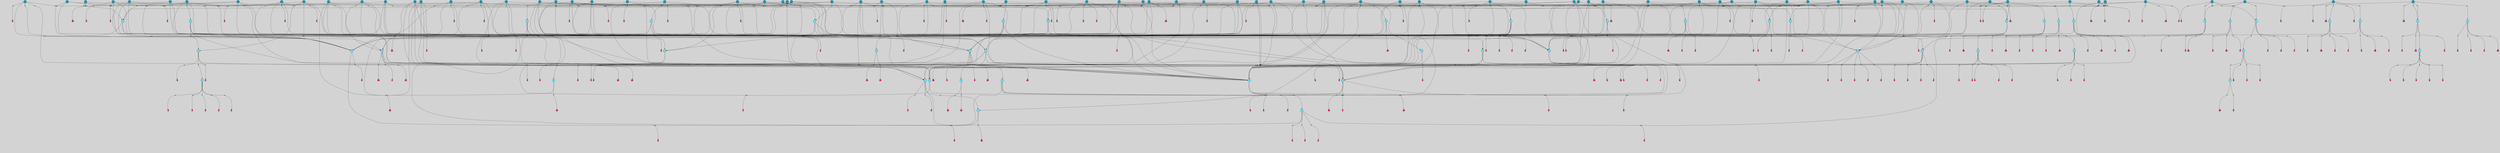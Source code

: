 // File exported with GEGELATI v1.3.1
// On the 2024-04-08 17:42:59
// With the File::TPGGraphDotExporter
digraph{
	graph[pad = "0.212, 0.055" bgcolor = lightgray]
	node[shape=circle style = filled label = ""]
		T3 [fillcolor="#66ddff"]
		T7 [fillcolor="#66ddff"]
		T9 [fillcolor="#66ddff"]
		T11 [fillcolor="#66ddff"]
		T27 [fillcolor="#66ddff"]
		T54 [fillcolor="#66ddff"]
		T59 [fillcolor="#66ddff"]
		T95 [fillcolor="#66ddff"]
		T111 [fillcolor="#66ddff"]
		T129 [fillcolor="#66ddff"]
		T159 [fillcolor="#66ddff"]
		T195 [fillcolor="#66ddff"]
		T213 [fillcolor="#66ddff"]
		T229 [fillcolor="#66ddff"]
		T240 [fillcolor="#66ddff"]
		T321 [fillcolor="#66ddff"]
		T322 [fillcolor="#66ddff"]
		T323 [fillcolor="#66ddff"]
		T324 [fillcolor="#66ddff"]
		T325 [fillcolor="#66ddff"]
		T326 [fillcolor="#66ddff"]
		T327 [fillcolor="#66ddff"]
		T328 [fillcolor="#1199bb"]
		T330 [fillcolor="#1199bb"]
		T448 [fillcolor="#1199bb"]
		T565 [fillcolor="#1199bb"]
		T582 [fillcolor="#1199bb"]
		T602 [fillcolor="#1199bb"]
		T603 [fillcolor="#66ddff"]
		T605 [fillcolor="#66ddff"]
		T633 [fillcolor="#66ddff"]
		T635 [fillcolor="#1199bb"]
		T656 [fillcolor="#66ddff"]
		T663 [fillcolor="#1199bb"]
		T667 [fillcolor="#1199bb"]
		T668 [fillcolor="#66ddff"]
		T669 [fillcolor="#66ddff"]
		T670 [fillcolor="#66ddff"]
		T671 [fillcolor="#1199bb"]
		T672 [fillcolor="#66ddff"]
		T673 [fillcolor="#66ddff"]
		T674 [fillcolor="#66ddff"]
		T676 [fillcolor="#1199bb"]
		T712 [fillcolor="#1199bb"]
		T731 [fillcolor="#1199bb"]
		T737 [fillcolor="#66ddff"]
		T740 [fillcolor="#1199bb"]
		T741 [fillcolor="#1199bb"]
		T742 [fillcolor="#66ddff"]
		T743 [fillcolor="#66ddff"]
		T744 [fillcolor="#66ddff"]
		T745 [fillcolor="#1199bb"]
		T746 [fillcolor="#66ddff"]
		T747 [fillcolor="#66ddff"]
		T748 [fillcolor="#66ddff"]
		T753 [fillcolor="#66ddff"]
		T754 [fillcolor="#66ddff"]
		T771 [fillcolor="#1199bb"]
		T772 [fillcolor="#1199bb"]
		T780 [fillcolor="#1199bb"]
		T793 [fillcolor="#1199bb"]
		T794 [fillcolor="#1199bb"]
		T795 [fillcolor="#1199bb"]
		T796 [fillcolor="#1199bb"]
		T801 [fillcolor="#1199bb"]
		T804 [fillcolor="#1199bb"]
		T808 [fillcolor="#1199bb"]
		T810 [fillcolor="#1199bb"]
		T811 [fillcolor="#1199bb"]
		T812 [fillcolor="#66ddff"]
		T813 [fillcolor="#1199bb"]
		T814 [fillcolor="#1199bb"]
		T816 [fillcolor="#1199bb"]
		T819 [fillcolor="#66ddff"]
		T820 [fillcolor="#66ddff"]
		T821 [fillcolor="#1199bb"]
		T822 [fillcolor="#66ddff"]
		T823 [fillcolor="#66ddff"]
		T824 [fillcolor="#66ddff"]
		T825 [fillcolor="#66ddff"]
		T826 [fillcolor="#66ddff"]
		T827 [fillcolor="#1199bb"]
		T828 [fillcolor="#66ddff"]
		T829 [fillcolor="#66ddff"]
		T830 [fillcolor="#1199bb"]
		T833 [fillcolor="#1199bb"]
		T834 [fillcolor="#1199bb"]
		T835 [fillcolor="#1199bb"]
		T838 [fillcolor="#1199bb"]
		T839 [fillcolor="#1199bb"]
		T841 [fillcolor="#1199bb"]
		T842 [fillcolor="#1199bb"]
		T843 [fillcolor="#1199bb"]
		T845 [fillcolor="#1199bb"]
		T846 [fillcolor="#1199bb"]
		T847 [fillcolor="#1199bb"]
		T848 [fillcolor="#1199bb"]
		T849 [fillcolor="#1199bb"]
		T850 [fillcolor="#1199bb"]
		T851 [fillcolor="#1199bb"]
		T853 [fillcolor="#1199bb"]
		T854 [fillcolor="#1199bb"]
		T855 [fillcolor="#1199bb"]
		T856 [fillcolor="#1199bb"]
		T857 [fillcolor="#1199bb"]
		T865 [fillcolor="#1199bb"]
		T866 [fillcolor="#1199bb"]
		T867 [fillcolor="#1199bb"]
		T869 [fillcolor="#1199bb"]
		T870 [fillcolor="#1199bb"]
		T871 [fillcolor="#1199bb"]
		T872 [fillcolor="#1199bb"]
		T873 [fillcolor="#1199bb"]
		T874 [fillcolor="#1199bb"]
		T875 [fillcolor="#1199bb"]
		T876 [fillcolor="#1199bb"]
		T877 [fillcolor="#1199bb"]
		T878 [fillcolor="#1199bb"]
		T879 [fillcolor="#1199bb"]
		T880 [fillcolor="#1199bb"]
		T881 [fillcolor="#1199bb"]
		T882 [fillcolor="#1199bb"]
		T883 [fillcolor="#1199bb"]
		T884 [fillcolor="#1199bb"]
		T885 [fillcolor="#1199bb"]
		T886 [fillcolor="#1199bb"]
		T887 [fillcolor="#1199bb"]
		T888 [fillcolor="#1199bb"]
		T889 [fillcolor="#1199bb"]
		T890 [fillcolor="#1199bb"]
		T891 [fillcolor="#1199bb"]
		P12415 [fillcolor="#cccccc" shape=point] //6|
		I12415 [shape=box style=invis label="6|1&2|6#1|7&#92;n10|7&2|0#1|5&#92;n9|4&0|1#2|2&#92;n8|6&0|0#1|0&#92;n"]
		P12415 -> I12415[style=invis]
		A8122 [fillcolor="#ff3366" shape=box margin=0.03 width=0 height=0 label="3"]
		T3 -> P12415 -> A8122
		P12416 [fillcolor="#cccccc" shape=point] //3|
		I12416 [shape=box style=invis label="7|6&2|4#0|2&#92;n10|3&2|7#1|4&#92;n11|6&0|4#0|1&#92;n7|1&0|0#2|6&#92;n7|6&0|3#2|6&#92;n4|0&2|6#0|1&#92;n4|4&2|5#0|2&#92;n4|6&0|4#2|7&#92;n10|0&2|3#1|5&#92;n2|6&0|5#0|2&#92;n1|0&2|3#0|7&#92;n1|6&2|0#0|5&#92;n6|2&0|1#0|7&#92;n9|2&0|3#2|7&#92;n5|3&0|6#0|6&#92;n1|7&2|5#2|3&#92;n8|1&2|7#0|6&#92;n1|0&2|5#2|1&#92;n7|1&2|2#2|5&#92;n7|4&2|6#0|3&#92;n"]
		P12416 -> I12416[style=invis]
		A8123 [fillcolor="#ff3366" shape=box margin=0.03 width=0 height=0 label="4"]
		T3 -> P12416 -> A8123
		P12417 [fillcolor="#cccccc" shape=point] //-3|
		I12417 [shape=box style=invis label="1|6&2|7#0|7&#92;n10|2&0|7#1|3&#92;n9|6&2|7#2|2&#92;n5|3&0|7#0|7&#92;n1|6&2|3#0|0&#92;n2|3&2|3#2|2&#92;n5|1&2|6#0|6&#92;n"]
		P12417 -> I12417[style=invis]
		A8124 [fillcolor="#ff3366" shape=box margin=0.03 width=0 height=0 label="7"]
		T7 -> P12417 -> A8124
		P12418 [fillcolor="#cccccc" shape=point] //5|
		I12418 [shape=box style=invis label="0|5&2|3#0|1&#92;n0|6&2|1#2|4&#92;n6|2&2|6#0|7&#92;n7|4&0|3#0|1&#92;n5|4&0|7#1|6&#92;n9|1&0|5#2|2&#92;n6|3&2|3#1|7&#92;n11|7&2|4#1|6&#92;n2|5&0|1#0|0&#92;n4|7&0|0#0|2&#92;n6|2&0|6#0|0&#92;n2|1&2|6#2|4&#92;n10|0&2|0#1|0&#92;n6|6&2|4#0|6&#92;n"]
		P12418 -> I12418[style=invis]
		A8125 [fillcolor="#ff3366" shape=box margin=0.03 width=0 height=0 label="8"]
		T7 -> P12418 -> A8125
		P12419 [fillcolor="#cccccc" shape=point] //-6|
		I12419 [shape=box style=invis label="11|1&0|7#2|0&#92;n10|4&0|1#1|0&#92;n4|3&2|4#2|1&#92;n0|5&2|0#0|0&#92;n6|1&0|0#0|3&#92;n8|2&2|0#0|4&#92;n11|4&2|0#1|6&#92;n7|0&2|6#2|3&#92;n5|3&2|6#2|0&#92;n2|0&2|0#0|4&#92;n"]
		P12419 -> I12419[style=invis]
		A8126 [fillcolor="#ff3366" shape=box margin=0.03 width=0 height=0 label="9"]
		T9 -> P12419 -> A8126
		P12420 [fillcolor="#cccccc" shape=point] //2|
		I12420 [shape=box style=invis label="6|3&2|7#1|4&#92;n8|6&0|0#2|5&#92;n2|1&0|2#0|3&#92;n8|7&0|6#0|4&#92;n2|1&2|0#0|1&#92;n0|0&2|2#2|3&#92;n6|6&0|7#2|1&#92;n6|1&0|7#2|6&#92;n5|4&2|7#0|4&#92;n0|3&0|4#2|0&#92;n11|0&2|0#2|5&#92;n4|5&2|5#2|4&#92;n5|7&0|6#0|4&#92;n9|7&2|5#0|3&#92;n5|4&2|1#0|3&#92;n5|3&0|1#1|7&#92;n0|4&0|3#2|5&#92;n"]
		P12420 -> I12420[style=invis]
		A8127 [fillcolor="#ff3366" shape=box margin=0.03 width=0 height=0 label="10"]
		T9 -> P12420 -> A8127
		P12421 [fillcolor="#cccccc" shape=point] //6|
		I12421 [shape=box style=invis label="3|0&2|7#2|2&#92;n3|2&0|4#2|5&#92;n5|1&0|2#1|0&#92;n8|7&0|1#2|0&#92;n8|5&0|3#0|6&#92;n0|2&0|2#2|3&#92;n1|5&2|5#0|5&#92;n5|6&0|6#0|7&#92;n6|7&0|0#2|6&#92;n1|2&2|3#0|0&#92;n7|7&2|3#0|4&#92;n0|7&2|7#0|6&#92;n1|0&2|2#2|7&#92;n4|4&0|1#0|0&#92;n"]
		P12421 -> I12421[style=invis]
		A8128 [fillcolor="#ff3366" shape=box margin=0.03 width=0 height=0 label="11"]
		T11 -> P12421 -> A8128
		P12422 [fillcolor="#cccccc" shape=point] //-4|
		I12422 [shape=box style=invis label="4|1&0|4#2|6&#92;n1|2&2|2#2|0&#92;n1|2&2|0#0|6&#92;n8|4&2|3#2|5&#92;n5|5&2|1#1|0&#92;n"]
		P12422 -> I12422[style=invis]
		A8129 [fillcolor="#ff3366" shape=box margin=0.03 width=0 height=0 label="12"]
		T11 -> P12422 -> A8129
		P12423 [fillcolor="#cccccc" shape=point] //2|
		I12423 [shape=box style=invis label="9|1&2|3#0|1&#92;n5|2&2|0#2|4&#92;n3|6&2|5#2|7&#92;n7|0&2|5#0|4&#92;n1|2&0|3#0|5&#92;n7|3&2|7#0|0&#92;n"]
		P12423 -> I12423[style=invis]
		A8130 [fillcolor="#ff3366" shape=box margin=0.03 width=0 height=0 label="2"]
		T27 -> P12423 -> A8130
		P12424 [fillcolor="#cccccc" shape=point] //-6|
		I12424 [shape=box style=invis label="7|5&0|4#0|4&#92;n11|0&2|5#2|1&#92;n"]
		P12424 -> I12424[style=invis]
		A8131 [fillcolor="#ff3366" shape=box margin=0.03 width=0 height=0 label="3"]
		T27 -> P12424 -> A8131
		T27 -> P12416
		P12425 [fillcolor="#cccccc" shape=point] //0|
		I12425 [shape=box style=invis label="2|5&0|1#0|6&#92;n6|1&2|2#2|7&#92;n8|0&0|3#1|4&#92;n4|3&2|5#2|4&#92;n8|1&2|4#0|0&#92;n6|6&0|1#2|6&#92;n11|7&2|4#2|5&#92;n6|2&2|4#0|2&#92;n8|5&2|4#2|4&#92;n2|1&2|1#2|2&#92;n2|7&2|5#2|6&#92;n9|7&0|5#0|4&#92;n1|2&0|5#2|6&#92;n4|2&2|3#2|7&#92;n3|3&2|1#0|2&#92;n"]
		P12425 -> I12425[style=invis]
		A8132 [fillcolor="#ff3366" shape=box margin=0.03 width=0 height=0 label="5"]
		T27 -> P12425 -> A8132
		P12426 [fillcolor="#cccccc" shape=point] //0|
		I12426 [shape=box style=invis label="4|0&0|3#2|7&#92;n10|2&0|3#1|7&#92;n3|5&0|2#0|3&#92;n4|5&0|0#2|1&#92;n10|7&2|0#1|2&#92;n5|3&2|3#1|6&#92;n9|5&2|0#0|4&#92;n5|4&2|7#0|2&#92;n10|3&2|7#1|4&#92;n7|2&0|1#2|6&#92;n8|6&0|5#0|5&#92;n8|7&2|3#0|5&#92;n2|6&2|4#0|0&#92;n"]
		P12426 -> I12426[style=invis]
		A8133 [fillcolor="#ff3366" shape=box margin=0.03 width=0 height=0 label="5"]
		T27 -> P12426 -> A8133
		P12427 [fillcolor="#cccccc" shape=point] //8|
		I12427 [shape=box style=invis label="9|0&0|1#2|0&#92;n10|1&2|5#1|4&#92;n8|2&2|6#0|4&#92;n2|4&2|5#2|3&#92;n4|2&2|2#0|2&#92;n7|5&0|2#0|0&#92;n8|2&2|1#1|3&#92;n8|7&0|7#2|1&#92;n1|1&0|0#0|7&#92;n5|6&2|5#1|0&#92;n6|6&2|5#0|0&#92;n11|4&0|3#2|6&#92;n4|2&2|4#0|7&#92;n5|6&0|1#2|0&#92;n11|3&0|2#0|7&#92;n"]
		P12427 -> I12427[style=invis]
		A8134 [fillcolor="#ff3366" shape=box margin=0.03 width=0 height=0 label="6"]
		T54 -> P12427 -> A8134
		P12428 [fillcolor="#cccccc" shape=point] //5|
		I12428 [shape=box style=invis label="3|0&2|0#0|1&#92;n3|0&0|7#0|1&#92;n5|3&0|2#2|6&#92;n4|4&2|4#2|6&#92;n11|2&0|7#1|6&#92;n2|7&2|2#2|5&#92;n9|3&2|6#2|7&#92;n7|7&0|0#0|4&#92;n6|1&2|4#2|3&#92;n5|4&2|0#1|6&#92;n1|3&0|7#0|4&#92;n"]
		P12428 -> I12428[style=invis]
		A8135 [fillcolor="#ff3366" shape=box margin=0.03 width=0 height=0 label="7"]
		T54 -> P12428 -> A8135
		P12429 [fillcolor="#cccccc" shape=point] //-10|
		I12429 [shape=box style=invis label="3|6&0|0#0|4&#92;n4|1&2|4#0|1&#92;n5|1&0|1#0|4&#92;n5|5&2|6#0|5&#92;n6|5&0|6#0|3&#92;n11|1&2|0#0|1&#92;n0|7&2|0#0|3&#92;n1|2&0|6#0|1&#92;n8|0&0|4#2|0&#92;n0|4&0|7#2|7&#92;n7|0&2|7#1|3&#92;n3|1&0|5#2|5&#92;n5|1&0|4#0|3&#92;n2|2&0|2#0|0&#92;n8|3&0|1#0|7&#92;n3|0&0|3#0|5&#92;n7|2&0|5#2|0&#92;n6|3&2|7#1|5&#92;n4|7&2|7#2|1&#92;n"]
		P12429 -> I12429[style=invis]
		A8136 [fillcolor="#ff3366" shape=box margin=0.03 width=0 height=0 label="14"]
		T54 -> P12429 -> A8136
		T54 -> P12418
		P12430 [fillcolor="#cccccc" shape=point] //8|
		I12430 [shape=box style=invis label="9|0&0|1#2|0&#92;n10|1&2|5#1|4&#92;n8|2&2|6#0|4&#92;n4|5&0|3#0|1&#92;n2|4&2|5#2|3&#92;n4|2&2|2#0|2&#92;n7|5&0|2#0|0&#92;n8|2&2|1#1|3&#92;n8|7&0|7#2|1&#92;n1|1&0|0#0|7&#92;n5|6&2|5#1|0&#92;n6|3&2|5#0|0&#92;n11|4&0|3#2|6&#92;n1|2&2|4#0|7&#92;n5|6&0|1#2|0&#92;n11|3&0|2#0|7&#92;n"]
		P12430 -> I12430[style=invis]
		A8137 [fillcolor="#ff3366" shape=box margin=0.03 width=0 height=0 label="6"]
		T59 -> P12430 -> A8137
		T59 -> P12428
		T59 -> P12419
		T59 -> P12428
		P12431 [fillcolor="#cccccc" shape=point] //4|
		I12431 [shape=box style=invis label="4|3&0|6#0|3&#92;n5|7&2|3#2|2&#92;n5|6&0|7#1|2&#92;n1|4&2|6#0|3&#92;n8|4&2|1#2|5&#92;n9|5&2|4#1|4&#92;n2|4&0|5#0|7&#92;n10|0&0|6#1|3&#92;n3|0&0|6#0|2&#92;n2|7&2|7#2|6&#92;n5|2&0|5#1|5&#92;n10|4&2|5#1|7&#92;n4|0&0|4#2|4&#92;n11|1&0|4#2|6&#92;n10|6&2|0#1|4&#92;n9|7&0|3#1|4&#92;n4|5&2|7#0|6&#92;n11|5&2|6#2|3&#92;n0|3&0|5#0|1&#92;n"]
		P12431 -> I12431[style=invis]
		A8138 [fillcolor="#ff3366" shape=box margin=0.03 width=0 height=0 label="13"]
		T95 -> P12431 -> A8138
		P12432 [fillcolor="#cccccc" shape=point] //8|
		I12432 [shape=box style=invis label="9|7&0|5#2|5&#92;n3|3&2|3#0|2&#92;n9|5&2|2#1|0&#92;n2|3&0|6#0|3&#92;n4|4&2|5#2|7&#92;n11|3&2|0#1|5&#92;n6|6&2|1#2|2&#92;n4|6&0|1#2|2&#92;n2|5&2|7#2|2&#92;n7|7&2|2#2|3&#92;n6|5&0|3#2|6&#92;n6|7&0|6#0|2&#92;n"]
		P12432 -> I12432[style=invis]
		A8139 [fillcolor="#ff3366" shape=box margin=0.03 width=0 height=0 label="14"]
		T95 -> P12432 -> A8139
		P12433 [fillcolor="#cccccc" shape=point] //2|
		I12433 [shape=box style=invis label="4|1&0|4#2|6&#92;n5|5&2|1#1|0&#92;n1|0&2|0#0|6&#92;n8|4&2|3#2|5&#92;n"]
		P12433 -> I12433[style=invis]
		T95 -> P12433 -> T11
		P12434 [fillcolor="#cccccc" shape=point] //-9|
		I12434 [shape=box style=invis label="2|0&2|0#2|1&#92;n4|4&2|4#2|6&#92;n9|1&0|3#1|7&#92;n5|3&0|2#2|6&#92;n2|7&2|2#2|5&#92;n5|4&2|0#1|6&#92;n3|0&0|7#0|1&#92;n1|3&0|7#0|4&#92;n11|6&2|2#0|7&#92;n7|7&0|0#0|4&#92;n11|0&0|7#1|6&#92;n9|3&2|6#2|7&#92;n"]
		P12434 -> I12434[style=invis]
		A8140 [fillcolor="#ff3366" shape=box margin=0.03 width=0 height=0 label="7"]
		T95 -> P12434 -> A8140
		P12435 [fillcolor="#cccccc" shape=point] //-8|
		I12435 [shape=box style=invis label="7|5&0|4#2|4&#92;n"]
		P12435 -> I12435[style=invis]
		A8141 [fillcolor="#ff3366" shape=box margin=0.03 width=0 height=0 label="3"]
		T95 -> P12435 -> A8141
		P12436 [fillcolor="#cccccc" shape=point] //-5|
		I12436 [shape=box style=invis label="0|0&2|3#0|2&#92;n10|5&0|6#1|3&#92;n7|3&0|6#2|3&#92;n3|4&0|6#0|6&#92;n10|5&0|2#1|1&#92;n5|0&0|1#0|3&#92;n6|6&2|5#1|5&#92;n7|4&0|2#1|7&#92;n5|7&0|1#2|5&#92;n1|5&0|0#0|3&#92;n7|5&2|1#2|6&#92;n9|0&0|2#0|0&#92;n4|0&2|4#0|0&#92;n4|6&0|0#2|3&#92;n3|1&0|6#2|5&#92;n7|7&2|1#2|3&#92;n9|4&2|2#0|6&#92;n"]
		P12436 -> I12436[style=invis]
		T111 -> P12436 -> T9
		P12437 [fillcolor="#cccccc" shape=point] //7|
		I12437 [shape=box style=invis label="7|4&2|1#2|0&#92;n4|1&2|4#2|3&#92;n5|0&2|0#2|2&#92;n6|1&2|4#2|6&#92;n"]
		P12437 -> I12437[style=invis]
		A8142 [fillcolor="#ff3366" shape=box margin=0.03 width=0 height=0 label="9"]
		T111 -> P12437 -> A8142
		P12438 [fillcolor="#cccccc" shape=point] //2|
		I12438 [shape=box style=invis label="3|0&2|0#0|1&#92;n11|2&0|7#1|6&#92;n8|7&2|4#0|5&#92;n5|3&0|2#2|6&#92;n4|4&2|4#2|6&#92;n3|0&0|7#0|1&#92;n2|7&2|2#2|5&#92;n9|3&2|6#2|7&#92;n7|7&0|0#0|4&#92;n6|1&2|4#1|3&#92;n5|4&2|0#1|6&#92;n1|3&0|7#0|4&#92;n"]
		P12438 -> I12438[style=invis]
		A8143 [fillcolor="#ff3366" shape=box margin=0.03 width=0 height=0 label="7"]
		T111 -> P12438 -> A8143
		T111 -> P12419
		T129 -> P12427
		T129 -> P12428
		P12439 [fillcolor="#cccccc" shape=point] //10|
		I12439 [shape=box style=invis label="4|5&2|7#2|1&#92;n1|7&2|3#0|6&#92;n3|5&2|2#0|3&#92;n10|3&0|7#1|4&#92;n7|1&0|4#2|6&#92;n10|2&0|3#1|7&#92;n9|5&2|0#0|4&#92;n4|0&0|3#2|7&#92;n11|4&2|6#1|2&#92;n5|4&2|7#0|2&#92;n2|6&2|4#0|0&#92;n6|5&0|7#2|1&#92;n5|3&2|3#1|6&#92;n10|7&2|0#1|2&#92;n"]
		P12439 -> I12439[style=invis]
		A8144 [fillcolor="#ff3366" shape=box margin=0.03 width=0 height=0 label="5"]
		T129 -> P12439 -> A8144
		P12440 [fillcolor="#cccccc" shape=point] //5|
		I12440 [shape=box style=invis label="9|4&2|3#1|3&#92;n0|4&2|4#0|5&#92;n6|1&2|6#2|5&#92;n4|0&0|5#2|0&#92;n"]
		P12440 -> I12440[style=invis]
		A8145 [fillcolor="#ff3366" shape=box margin=0.03 width=0 height=0 label="7"]
		T129 -> P12440 -> A8145
		P12441 [fillcolor="#cccccc" shape=point] //6|
		I12441 [shape=box style=invis label="9|4&2|7#0|6&#92;n8|4&0|1#1|0&#92;n1|3&0|0#2|1&#92;n2|4&0|6#2|2&#92;n5|1&2|5#0|7&#92;n3|0&0|3#2|6&#92;n2|2&2|6#0|2&#92;n8|4&0|4#2|2&#92;n5|1&2|4#0|3&#92;n9|4&0|6#0|6&#92;n5|0&2|2#1|5&#92;n11|7&0|0#1|1&#92;n0|4&0|3#0|3&#92;n7|7&2|4#2|5&#92;n1|5&0|1#2|1&#92;n"]
		P12441 -> I12441[style=invis]
		A8146 [fillcolor="#ff3366" shape=box margin=0.03 width=0 height=0 label="1"]
		T129 -> P12441 -> A8146
		P12442 [fillcolor="#cccccc" shape=point] //7|
		I12442 [shape=box style=invis label="7|0&2|1#2|0&#92;n9|7&2|1#1|7&#92;n8|2&0|1#1|0&#92;n6|6&0|2#1|1&#92;n2|2&0|5#0|0&#92;n5|7&0|0#2|1&#92;n5|1&2|5#1|5&#92;n4|7&2|4#2|3&#92;n10|5&2|2#1|5&#92;n1|3&2|2#2|0&#92;n10|2&2|6#1|5&#92;n"]
		P12442 -> I12442[style=invis]
		A8147 [fillcolor="#ff3366" shape=box margin=0.03 width=0 height=0 label="1"]
		T159 -> P12442 -> A8147
		P12443 [fillcolor="#cccccc" shape=point] //7|
		I12443 [shape=box style=invis label="7|4&2|7#0|4&#92;n4|6&0|1#2|5&#92;n2|1&2|3#0|0&#92;n4|3&2|0#0|1&#92;n0|0&2|7#2|7&#92;n7|7&0|5#2|3&#92;n5|0&2|1#2|2&#92;n10|0&0|4#1|2&#92;n4|4&0|7#0|0&#92;n6|7&0|2#0|1&#92;n1|4&2|5#0|4&#92;n"]
		P12443 -> I12443[style=invis]
		A8148 [fillcolor="#ff3366" shape=box margin=0.03 width=0 height=0 label="0"]
		T159 -> P12443 -> A8148
		P12444 [fillcolor="#cccccc" shape=point] //5|
		I12444 [shape=box style=invis label="0|5&2|3#0|1&#92;n0|6&2|1#2|4&#92;n6|2&2|6#0|7&#92;n9|0&2|7#1|1&#92;n7|4&0|3#0|1&#92;n11|7&2|4#1|6&#92;n9|1&0|5#2|2&#92;n5|4&0|7#1|6&#92;n2|5&0|1#0|0&#92;n4|7&0|0#0|2&#92;n6|2&0|6#0|0&#92;n2|1&2|6#2|4&#92;n10|0&0|0#1|0&#92;n6|6&2|4#0|6&#92;n"]
		P12444 -> I12444[style=invis]
		T159 -> P12444 -> T129
		P12445 [fillcolor="#cccccc" shape=point] //5|
		I12445 [shape=box style=invis label="3|0&2|0#2|1&#92;n3|0&0|7#0|1&#92;n5|3&0|2#2|6&#92;n4|4&2|4#2|6&#92;n5|4&2|0#1|6&#92;n2|7&2|2#2|5&#92;n1|3&0|7#0|4&#92;n11|6&2|2#0|7&#92;n7|7&0|0#0|4&#92;n6|1&2|4#2|3&#92;n11|0&0|7#1|6&#92;n9|3&2|6#2|7&#92;n"]
		P12445 -> I12445[style=invis]
		A8149 [fillcolor="#ff3366" shape=box margin=0.03 width=0 height=0 label="7"]
		T195 -> P12445 -> A8149
		P12446 [fillcolor="#cccccc" shape=point] //4|
		I12446 [shape=box style=invis label="7|1&0|6#0|1&#92;n6|7&2|7#1|7&#92;n10|1&2|1#1|1&#92;n9|6&2|2#1|4&#92;n4|7&0|4#2|2&#92;n9|6&0|5#1|1&#92;n10|0&2|6#1|6&#92;n5|1&0|1#2|3&#92;n10|1&0|5#1|0&#92;n3|4&2|3#0|0&#92;n8|2&0|5#2|4&#92;n1|6&2|0#0|0&#92;n2|3&0|1#2|6&#92;n5|2&2|2#1|6&#92;n2|2&0|1#2|1&#92;n3|1&2|7#0|3&#92;n6|7&2|3#0|4&#92;n"]
		P12446 -> I12446[style=invis]
		A8150 [fillcolor="#ff3366" shape=box margin=0.03 width=0 height=0 label="10"]
		T195 -> P12446 -> A8150
		P12447 [fillcolor="#cccccc" shape=point] //-4|
		I12447 [shape=box style=invis label="0|4&0|0#2|7&#92;n8|5&2|4#2|4&#92;n4|3&2|5#2|4&#92;n11|7&2|2#2|5&#92;n6|5&2|2#2|7&#92;n3|2&0|7#0|7&#92;n3|3&2|1#0|3&#92;n2|6&0|3#2|5&#92;n0|1&2|6#2|2&#92;n8|2&0|0#1|6&#92;n0|7&0|5#0|4&#92;n9|5&0|3#2|7&#92;n2|7&2|5#2|6&#92;n9|0&2|0#0|1&#92;n1|2&2|4#0|2&#92;n"]
		P12447 -> I12447[style=invis]
		T195 -> P12447 -> T27
		T195 -> P12443
		P12448 [fillcolor="#cccccc" shape=point] //6|
		I12448 [shape=box style=invis label="9|4&2|7#0|6&#92;n8|4&0|1#1|0&#92;n1|3&0|0#2|1&#92;n2|4&0|6#2|2&#92;n5|1&2|5#0|7&#92;n3|0&0|3#2|6&#92;n2|2&2|6#0|2&#92;n8|4&0|4#2|2&#92;n5|1&2|4#0|3&#92;n9|4&0|6#0|6&#92;n5|0&2|2#1|5&#92;n11|7&0|0#1|1&#92;n0|4&0|3#0|3&#92;n7|7&2|4#2|5&#92;n1|5&0|1#2|1&#92;n"]
		P12448 -> I12448[style=invis]
		A8151 [fillcolor="#ff3366" shape=box margin=0.03 width=0 height=0 label="1"]
		T213 -> P12448 -> A8151
		P12449 [fillcolor="#cccccc" shape=point] //5|
		I12449 [shape=box style=invis label="9|4&2|3#1|3&#92;n0|4&2|4#0|5&#92;n6|1&2|6#2|5&#92;n4|0&0|5#2|0&#92;n"]
		P12449 -> I12449[style=invis]
		A8152 [fillcolor="#ff3366" shape=box margin=0.03 width=0 height=0 label="7"]
		T213 -> P12449 -> A8152
		P12450 [fillcolor="#cccccc" shape=point] //8|
		I12450 [shape=box style=invis label="9|0&0|1#2|0&#92;n10|1&2|5#1|4&#92;n8|2&2|6#0|4&#92;n2|4&2|5#2|3&#92;n4|2&2|2#0|2&#92;n7|5&0|2#0|0&#92;n8|2&2|1#1|3&#92;n8|7&0|7#2|1&#92;n1|1&0|0#0|7&#92;n5|6&2|5#1|0&#92;n6|6&2|5#0|0&#92;n11|4&0|3#2|6&#92;n4|2&2|4#0|7&#92;n5|6&0|1#2|0&#92;n11|3&0|2#0|7&#92;n"]
		P12450 -> I12450[style=invis]
		A8153 [fillcolor="#ff3366" shape=box margin=0.03 width=0 height=0 label="6"]
		T213 -> P12450 -> A8153
		P12451 [fillcolor="#cccccc" shape=point] //10|
		I12451 [shape=box style=invis label="4|5&2|7#2|1&#92;n1|7&2|3#0|6&#92;n3|5&2|2#0|3&#92;n10|3&0|7#1|4&#92;n7|1&0|4#2|6&#92;n10|2&0|3#1|7&#92;n9|5&2|0#0|4&#92;n4|0&0|3#2|7&#92;n11|4&2|6#1|2&#92;n5|4&2|7#0|2&#92;n2|6&2|4#0|0&#92;n6|5&0|7#2|1&#92;n5|3&2|3#1|6&#92;n10|7&2|0#1|2&#92;n"]
		P12451 -> I12451[style=invis]
		A8154 [fillcolor="#ff3366" shape=box margin=0.03 width=0 height=0 label="5"]
		T213 -> P12451 -> A8154
		P12452 [fillcolor="#cccccc" shape=point] //5|
		I12452 [shape=box style=invis label="3|0&2|0#0|1&#92;n3|0&0|7#0|1&#92;n5|3&0|2#2|6&#92;n4|4&2|4#2|6&#92;n11|2&0|7#1|6&#92;n2|7&2|2#2|5&#92;n9|3&2|6#2|7&#92;n7|7&0|0#0|4&#92;n6|1&2|4#2|3&#92;n5|4&2|0#1|6&#92;n1|3&0|7#0|4&#92;n"]
		P12452 -> I12452[style=invis]
		A8155 [fillcolor="#ff3366" shape=box margin=0.03 width=0 height=0 label="7"]
		T213 -> P12452 -> A8155
		P12453 [fillcolor="#cccccc" shape=point] //-2|
		I12453 [shape=box style=invis label="5|2&2|0#2|4&#92;n9|1&2|3#0|1&#92;n3|6&2|5#2|7&#92;n7|0&2|1#0|4&#92;n1|2&0|3#0|5&#92;n7|3&2|7#0|0&#92;n"]
		P12453 -> I12453[style=invis]
		A8156 [fillcolor="#ff3366" shape=box margin=0.03 width=0 height=0 label="2"]
		T229 -> P12453 -> A8156
		P12454 [fillcolor="#cccccc" shape=point] //9|
		I12454 [shape=box style=invis label="7|1&2|2#2|5&#92;n1|0&2|5#2|1&#92;n11|6&0|4#0|1&#92;n10|6&0|3#1|6&#92;n7|1&0|0#2|6&#92;n4|0&2|6#0|1&#92;n4|6&0|4#2|7&#92;n10|0&2|3#1|0&#92;n1|0&2|3#0|7&#92;n1|6&2|0#0|5&#92;n6|2&0|1#0|7&#92;n9|2&0|3#2|7&#92;n5|3&0|6#0|6&#92;n3|1&0|3#0|5&#92;n1|7&2|5#2|3&#92;n8|1&2|7#0|6&#92;n10|3&2|0#1|4&#92;n7|6&2|4#0|2&#92;n7|4&2|6#0|3&#92;n"]
		P12454 -> I12454[style=invis]
		T229 -> P12454 -> T7
		P12455 [fillcolor="#cccccc" shape=point] //2|
		I12455 [shape=box style=invis label="8|6&0|2#0|5&#92;n10|5&2|3#1|7&#92;n5|6&0|1#2|5&#92;n11|3&0|0#2|2&#92;n0|3&2|1#0|6&#92;n9|7&2|6#0|1&#92;n4|6&2|7#0|2&#92;n8|0&0|6#2|0&#92;n11|2&0|7#0|1&#92;n3|7&2|4#0|7&#92;n5|1&0|1#0|6&#92;n7|6&2|7#2|4&#92;n6|1&0|3#0|2&#92;n6|6&2|5#1|2&#92;n8|5&0|2#0|0&#92;n0|2&0|3#0|0&#92;n2|5&2|5#2|1&#92;n10|4&0|1#1|0&#92;n4|3&2|5#0|4&#92;n"]
		P12455 -> I12455[style=invis]
		A8157 [fillcolor="#ff3366" shape=box margin=0.03 width=0 height=0 label="11"]
		T229 -> P12455 -> A8157
		P12456 [fillcolor="#cccccc" shape=point] //-7|
		I12456 [shape=box style=invis label="11|2&2|6#1|1&#92;n2|3&0|6#2|3&#92;n10|0&0|2#1|4&#92;n"]
		P12456 -> I12456[style=invis]
		T229 -> P12456 -> T111
		P12457 [fillcolor="#cccccc" shape=point] //-1|
		I12457 [shape=box style=invis label="6|4&0|4#2|4&#92;n4|5&2|5#2|4&#92;n9|7&2|5#0|3&#92;n3|7&2|6#0|6&#92;n8|7&0|6#0|4&#92;n2|1&2|0#0|1&#92;n8|6&0|0#2|5&#92;n2|1&0|2#0|3&#92;n6|1&0|7#2|6&#92;n6|3&0|1#1|6&#92;n5|4&2|7#0|4&#92;n0|7&0|4#2|0&#92;n11|0&2|0#2|5&#92;n3|7&2|0#2|7&#92;n8|3&2|7#1|4&#92;n5|7&0|6#0|4&#92;n0|0&2|3#2|3&#92;n5|4&2|1#0|3&#92;n0|4&0|3#2|5&#92;n"]
		P12457 -> I12457[style=invis]
		A8158 [fillcolor="#ff3366" shape=box margin=0.03 width=0 height=0 label="10"]
		T229 -> P12457 -> A8158
		P12458 [fillcolor="#cccccc" shape=point] //5|
		I12458 [shape=box style=invis label="1|6&2|7#0|7&#92;n9|2&2|7#2|2&#92;n10|2&0|7#1|3&#92;n5|3&0|7#0|7&#92;n7|0&2|7#2|2&#92;n1|6&2|3#0|0&#92;n2|3&2|3#2|2&#92;n"]
		P12458 -> I12458[style=invis]
		A8159 [fillcolor="#ff3366" shape=box margin=0.03 width=0 height=0 label="7"]
		T240 -> P12458 -> A8159
		P12459 [fillcolor="#cccccc" shape=point] //-8|
		I12459 [shape=box style=invis label="7|5&0|2#2|1&#92;n1|0&2|6#0|0&#92;n7|1&2|6#1|1&#92;n8|7&0|3#1|6&#92;n3|7&2|3#2|4&#92;n"]
		P12459 -> I12459[style=invis]
		A8160 [fillcolor="#ff3366" shape=box margin=0.03 width=0 height=0 label="2"]
		T240 -> P12459 -> A8160
		P12460 [fillcolor="#cccccc" shape=point] //-3|
		I12460 [shape=box style=invis label="1|1&2|1#0|1&#92;n1|4&0|0#2|4&#92;n11|0&2|3#0|2&#92;n11|6&0|4#0|1&#92;n5|2&0|6#1|5&#92;n3|7&2|6#2|7&#92;n7|7&0|1#2|1&#92;n9|5&2|2#2|0&#92;n6|5&2|6#1|4&#92;n0|7&0|5#2|4&#92;n8|1&0|0#2|3&#92;n0|5&0|3#0|5&#92;n2|0&2|4#0|5&#92;n7|5&2|7#1|3&#92;n8|3&0|0#1|2&#92;n"]
		P12460 -> I12460[style=invis]
		A8161 [fillcolor="#ff3366" shape=box margin=0.03 width=0 height=0 label="1"]
		T240 -> P12460 -> A8161
		P12461 [fillcolor="#cccccc" shape=point] //-9|
		I12461 [shape=box style=invis label="2|0&2|0#2|1&#92;n4|4&2|4#2|6&#92;n9|1&0|3#1|7&#92;n5|3&0|2#2|6&#92;n2|7&2|2#2|5&#92;n5|4&2|0#1|6&#92;n3|0&0|7#0|1&#92;n1|3&0|7#0|4&#92;n11|6&2|2#0|7&#92;n7|7&0|0#0|4&#92;n11|0&0|7#1|6&#92;n9|3&2|6#2|7&#92;n"]
		P12461 -> I12461[style=invis]
		A8162 [fillcolor="#ff3366" shape=box margin=0.03 width=0 height=0 label="7"]
		T321 -> P12461 -> A8162
		P12462 [fillcolor="#cccccc" shape=point] //-4|
		I12462 [shape=box style=invis label="4|1&0|4#2|6&#92;n1|2&2|2#2|0&#92;n1|2&2|0#0|6&#92;n8|4&2|3#2|5&#92;n5|5&2|1#1|0&#92;n"]
		P12462 -> I12462[style=invis]
		A8163 [fillcolor="#ff3366" shape=box margin=0.03 width=0 height=0 label="12"]
		T322 -> P12462 -> A8163
		P12463 [fillcolor="#cccccc" shape=point] //8|
		I12463 [shape=box style=invis label="9|7&0|5#2|5&#92;n3|3&2|3#0|2&#92;n9|5&2|2#1|0&#92;n2|3&0|6#0|3&#92;n4|4&2|5#2|7&#92;n11|3&2|0#1|5&#92;n6|6&2|1#2|2&#92;n4|6&0|1#2|2&#92;n2|5&2|7#2|2&#92;n7|7&2|2#2|3&#92;n6|5&0|3#2|6&#92;n6|7&0|6#0|2&#92;n"]
		P12463 -> I12463[style=invis]
		A8164 [fillcolor="#ff3366" shape=box margin=0.03 width=0 height=0 label="14"]
		T321 -> P12463 -> A8164
		P12464 [fillcolor="#cccccc" shape=point] //-8|
		I12464 [shape=box style=invis label="7|5&0|4#2|4&#92;n"]
		P12464 -> I12464[style=invis]
		A8165 [fillcolor="#ff3366" shape=box margin=0.03 width=0 height=0 label="3"]
		T321 -> P12464 -> A8165
		P12465 [fillcolor="#cccccc" shape=point] //4|
		I12465 [shape=box style=invis label="4|3&0|6#0|3&#92;n5|7&2|3#2|2&#92;n5|6&0|7#1|2&#92;n1|4&2|6#0|3&#92;n8|4&2|1#2|5&#92;n9|5&2|4#1|4&#92;n2|4&0|5#0|7&#92;n10|0&0|6#1|3&#92;n3|0&0|6#0|2&#92;n2|7&2|7#2|6&#92;n5|2&0|5#1|5&#92;n10|4&2|5#1|7&#92;n4|0&0|4#2|4&#92;n11|1&0|4#2|6&#92;n10|6&2|0#1|4&#92;n9|7&0|3#1|4&#92;n4|5&2|7#0|6&#92;n11|5&2|6#2|3&#92;n0|3&0|5#0|1&#92;n"]
		P12465 -> I12465[style=invis]
		A8166 [fillcolor="#ff3366" shape=box margin=0.03 width=0 height=0 label="13"]
		T321 -> P12465 -> A8166
		P12466 [fillcolor="#cccccc" shape=point] //-3|
		I12466 [shape=box style=invis label="4|5&0|0#0|0&#92;n4|7&0|0#0|2&#92;n0|6&2|1#2|4&#92;n9|1&0|5#2|2&#92;n10|0&2|0#1|0&#92;n6|6&2|4#0|6&#92;n2|5&0|1#0|0&#92;n6|3&2|3#1|7&#92;n11|7&2|4#1|6&#92;n6|2&2|6#0|1&#92;n6|2&0|0#0|0&#92;n9|1&2|6#2|4&#92;n10|4&0|3#1|1&#92;n5|4&2|7#1|6&#92;n"]
		P12466 -> I12466[style=invis]
		T324 -> P12466 -> T321
		P12467 [fillcolor="#cccccc" shape=point] //2|
		I12467 [shape=box style=invis label="4|1&0|4#2|6&#92;n5|5&2|1#1|0&#92;n1|0&2|0#0|6&#92;n8|4&2|3#2|5&#92;n"]
		P12467 -> I12467[style=invis]
		T321 -> P12467 -> T322
		P12468 [fillcolor="#cccccc" shape=point] //5|
		I12468 [shape=box style=invis label="0|5&2|3#0|1&#92;n0|6&2|1#2|4&#92;n6|2&2|6#0|7&#92;n7|4&0|3#0|1&#92;n5|4&0|7#1|6&#92;n9|1&0|5#2|2&#92;n6|3&2|3#1|7&#92;n11|7&2|4#1|6&#92;n2|5&0|1#0|0&#92;n4|7&0|0#0|2&#92;n6|2&0|6#0|0&#92;n2|1&2|6#2|4&#92;n10|0&2|0#1|0&#92;n6|6&2|4#0|6&#92;n"]
		P12468 -> I12468[style=invis]
		A8167 [fillcolor="#ff3366" shape=box margin=0.03 width=0 height=0 label="8"]
		T323 -> P12468 -> A8167
		P12469 [fillcolor="#cccccc" shape=point] //-3|
		I12469 [shape=box style=invis label="1|6&2|7#0|7&#92;n10|2&0|7#1|3&#92;n9|6&2|7#2|2&#92;n5|3&0|7#0|7&#92;n1|6&2|3#0|0&#92;n2|3&2|3#2|2&#92;n5|1&2|6#0|6&#92;n"]
		P12469 -> I12469[style=invis]
		A8168 [fillcolor="#ff3366" shape=box margin=0.03 width=0 height=0 label="7"]
		T323 -> P12469 -> A8168
		P12470 [fillcolor="#cccccc" shape=point] //1|
		I12470 [shape=box style=invis label="0|4&0|1#0|1&#92;n10|5&2|5#1|6&#92;n7|7&2|5#2|2&#92;n9|5&0|7#2|7&#92;n8|4&0|3#2|7&#92;n11|0&2|3#0|5&#92;n7|0&0|0#0|1&#92;n4|2&0|4#0|5&#92;n5|1&0|6#2|7&#92;n11|3&0|7#1|3&#92;n"]
		P12470 -> I12470[style=invis]
		T324 -> P12470 -> T323
		P12471 [fillcolor="#cccccc" shape=point] //6|
		I12471 [shape=box style=invis label="3|0&2|7#2|2&#92;n3|2&0|4#2|5&#92;n5|1&0|2#1|0&#92;n8|7&0|1#2|0&#92;n8|5&0|3#0|6&#92;n0|2&0|2#2|3&#92;n1|5&2|5#0|5&#92;n5|6&0|6#0|7&#92;n6|7&0|0#2|6&#92;n1|2&2|3#0|0&#92;n7|7&2|3#0|4&#92;n0|7&2|7#0|6&#92;n1|0&2|2#2|7&#92;n4|4&0|1#0|0&#92;n"]
		P12471 -> I12471[style=invis]
		A8169 [fillcolor="#ff3366" shape=box margin=0.03 width=0 height=0 label="11"]
		T322 -> P12471 -> A8169
		P12472 [fillcolor="#cccccc" shape=point] //4|
		I12472 [shape=box style=invis label="4|3&0|6#0|3&#92;n5|7&2|3#2|2&#92;n5|6&0|7#1|2&#92;n1|4&2|6#0|3&#92;n8|4&2|1#2|5&#92;n9|5&2|4#1|4&#92;n2|4&0|5#0|7&#92;n10|0&0|6#1|3&#92;n3|0&0|6#0|2&#92;n2|7&2|7#2|6&#92;n5|2&0|5#1|5&#92;n10|4&2|5#1|7&#92;n4|0&0|4#2|4&#92;n11|1&0|4#2|6&#92;n10|6&2|0#1|4&#92;n9|7&0|3#1|4&#92;n4|5&2|7#0|6&#92;n11|5&2|6#2|3&#92;n0|3&0|5#0|1&#92;n"]
		P12472 -> I12472[style=invis]
		A8170 [fillcolor="#ff3366" shape=box margin=0.03 width=0 height=0 label="13"]
		T324 -> P12472 -> A8170
		P12473 [fillcolor="#cccccc" shape=point] //-9|
		I12473 [shape=box style=invis label="2|0&2|0#2|1&#92;n4|4&2|4#2|6&#92;n9|1&0|3#1|7&#92;n5|3&0|2#2|6&#92;n2|7&2|2#2|5&#92;n5|4&2|0#1|6&#92;n3|0&0|7#0|1&#92;n1|3&0|7#0|4&#92;n11|6&2|2#0|7&#92;n7|7&0|0#0|4&#92;n11|0&0|7#1|6&#92;n9|3&2|6#2|7&#92;n"]
		P12473 -> I12473[style=invis]
		A8171 [fillcolor="#ff3366" shape=box margin=0.03 width=0 height=0 label="7"]
		T326 -> P12473 -> A8171
		P12474 [fillcolor="#cccccc" shape=point] //-4|
		I12474 [shape=box style=invis label="4|1&0|4#2|6&#92;n1|2&2|2#2|0&#92;n1|2&2|0#0|6&#92;n8|4&2|3#2|5&#92;n5|5&2|1#1|0&#92;n"]
		P12474 -> I12474[style=invis]
		A8172 [fillcolor="#ff3366" shape=box margin=0.03 width=0 height=0 label="12"]
		T325 -> P12474 -> A8172
		P12475 [fillcolor="#cccccc" shape=point] //6|
		I12475 [shape=box style=invis label="3|0&2|7#2|2&#92;n3|2&0|4#2|5&#92;n5|1&0|2#1|0&#92;n8|7&0|1#2|0&#92;n8|5&0|3#0|6&#92;n0|2&0|2#2|3&#92;n1|5&2|5#0|5&#92;n5|6&0|6#0|7&#92;n6|7&0|0#2|6&#92;n1|2&2|3#0|0&#92;n7|7&2|3#0|4&#92;n0|7&2|7#0|6&#92;n1|0&2|2#2|7&#92;n4|4&0|1#0|0&#92;n"]
		P12475 -> I12475[style=invis]
		A8173 [fillcolor="#ff3366" shape=box margin=0.03 width=0 height=0 label="11"]
		T325 -> P12475 -> A8173
		P12476 [fillcolor="#cccccc" shape=point] //2|
		I12476 [shape=box style=invis label="4|1&0|4#2|6&#92;n5|5&2|1#1|0&#92;n1|0&2|0#0|6&#92;n8|4&2|3#2|5&#92;n"]
		P12476 -> I12476[style=invis]
		T326 -> P12476 -> T325
		P12477 [fillcolor="#cccccc" shape=point] //4|
		I12477 [shape=box style=invis label="4|3&0|6#0|3&#92;n5|7&2|3#2|2&#92;n5|6&0|7#1|2&#92;n1|4&2|6#0|3&#92;n8|4&2|1#2|5&#92;n9|5&2|4#1|4&#92;n2|4&0|5#0|7&#92;n10|0&0|6#1|3&#92;n3|0&0|6#0|2&#92;n2|7&2|7#2|6&#92;n5|2&0|5#1|5&#92;n10|4&2|5#1|7&#92;n4|0&0|4#2|4&#92;n11|1&0|4#2|6&#92;n10|6&2|0#1|4&#92;n9|7&0|3#1|4&#92;n4|5&2|7#0|6&#92;n11|5&2|6#2|3&#92;n0|3&0|5#0|1&#92;n"]
		P12477 -> I12477[style=invis]
		A8174 [fillcolor="#ff3366" shape=box margin=0.03 width=0 height=0 label="13"]
		T326 -> P12477 -> A8174
		P12478 [fillcolor="#cccccc" shape=point] //-3|
		I12478 [shape=box style=invis label="4|5&0|0#0|0&#92;n4|7&0|0#0|2&#92;n0|6&2|1#2|4&#92;n9|1&0|5#2|2&#92;n10|0&2|0#1|0&#92;n6|6&2|4#0|6&#92;n2|5&0|1#0|0&#92;n6|3&2|3#1|7&#92;n11|7&2|4#1|6&#92;n6|2&2|6#0|1&#92;n6|2&0|0#0|0&#92;n9|1&2|6#2|4&#92;n10|4&0|3#1|1&#92;n5|4&2|7#1|6&#92;n"]
		P12478 -> I12478[style=invis]
		T328 -> P12478 -> T326
		P12479 [fillcolor="#cccccc" shape=point] //5|
		I12479 [shape=box style=invis label="0|5&2|3#0|1&#92;n0|6&2|1#2|4&#92;n6|2&2|6#0|7&#92;n7|4&0|3#0|1&#92;n5|4&0|7#1|6&#92;n9|1&0|5#2|2&#92;n6|3&2|3#1|7&#92;n11|7&2|4#1|6&#92;n2|5&0|1#0|0&#92;n4|7&0|0#0|2&#92;n6|2&0|6#0|0&#92;n2|1&2|6#2|4&#92;n10|0&2|0#1|0&#92;n6|6&2|4#0|6&#92;n"]
		P12479 -> I12479[style=invis]
		A8175 [fillcolor="#ff3366" shape=box margin=0.03 width=0 height=0 label="8"]
		T327 -> P12479 -> A8175
		P12480 [fillcolor="#cccccc" shape=point] //-8|
		I12480 [shape=box style=invis label="7|5&0|4#2|4&#92;n"]
		P12480 -> I12480[style=invis]
		A8176 [fillcolor="#ff3366" shape=box margin=0.03 width=0 height=0 label="3"]
		T326 -> P12480 -> A8176
		P12481 [fillcolor="#cccccc" shape=point] //-3|
		I12481 [shape=box style=invis label="1|6&2|7#0|7&#92;n10|2&0|7#1|3&#92;n9|6&2|7#2|2&#92;n5|3&0|7#0|7&#92;n1|6&2|3#0|0&#92;n2|3&2|3#2|2&#92;n5|1&2|6#0|6&#92;n"]
		P12481 -> I12481[style=invis]
		A8177 [fillcolor="#ff3366" shape=box margin=0.03 width=0 height=0 label="7"]
		T327 -> P12481 -> A8177
		P12482 [fillcolor="#cccccc" shape=point] //8|
		I12482 [shape=box style=invis label="9|7&0|5#2|5&#92;n3|3&2|3#0|2&#92;n9|5&2|2#1|0&#92;n2|3&0|6#0|3&#92;n4|4&2|5#2|7&#92;n11|3&2|0#1|5&#92;n6|6&2|1#2|2&#92;n4|6&0|1#2|2&#92;n2|5&2|7#2|2&#92;n7|7&2|2#2|3&#92;n6|5&0|3#2|6&#92;n6|7&0|6#0|2&#92;n"]
		P12482 -> I12482[style=invis]
		A8178 [fillcolor="#ff3366" shape=box margin=0.03 width=0 height=0 label="14"]
		T326 -> P12482 -> A8178
		P12483 [fillcolor="#cccccc" shape=point] //1|
		I12483 [shape=box style=invis label="0|4&0|1#0|1&#92;n10|5&2|5#1|6&#92;n7|7&2|5#2|2&#92;n9|5&0|7#2|7&#92;n8|4&0|3#2|7&#92;n11|0&2|3#0|5&#92;n7|0&0|0#0|1&#92;n4|2&0|4#0|5&#92;n5|1&0|6#2|7&#92;n11|3&0|7#1|3&#92;n"]
		P12483 -> I12483[style=invis]
		T328 -> P12483 -> T327
		P12484 [fillcolor="#cccccc" shape=point] //4|
		I12484 [shape=box style=invis label="4|3&0|6#0|3&#92;n5|7&2|3#2|2&#92;n5|6&0|7#1|2&#92;n1|4&2|6#0|3&#92;n8|4&2|1#2|5&#92;n9|5&2|4#1|4&#92;n2|4&0|5#0|7&#92;n10|0&0|6#1|3&#92;n3|0&0|6#0|2&#92;n2|7&2|7#2|6&#92;n5|2&0|5#1|5&#92;n10|4&2|5#1|7&#92;n4|0&0|4#2|4&#92;n11|1&0|4#2|6&#92;n10|6&2|0#1|4&#92;n9|7&0|3#1|4&#92;n4|5&2|7#0|6&#92;n11|5&2|6#2|3&#92;n0|3&0|5#0|1&#92;n"]
		P12484 -> I12484[style=invis]
		A8179 [fillcolor="#ff3366" shape=box margin=0.03 width=0 height=0 label="13"]
		T328 -> P12484 -> A8179
		P12485 [fillcolor="#cccccc" shape=point] //-1|
		I12485 [shape=box style=invis label="5|2&2|6#2|4&#92;n0|7&0|6#0|2&#92;n11|6&2|4#2|7&#92;n0|4&2|1#0|4&#92;n10|4&0|7#1|6&#92;n0|7&0|0#2|4&#92;n7|0&0|0#0|1&#92;n9|0&0|7#2|7&#92;n5|1&0|6#1|7&#92;n"]
		P12485 -> I12485[style=invis]
		T330 -> P12485 -> T327
		T330 -> P12484
		P12486 [fillcolor="#cccccc" shape=point] //5|
		I12486 [shape=box style=invis label="3|0&2|0#0|1&#92;n3|0&0|7#0|3&#92;n5|3&0|2#2|6&#92;n4|4&2|4#2|6&#92;n11|2&0|7#1|6&#92;n9|3&2|6#2|7&#92;n2|7&2|2#2|5&#92;n7|7&0|0#0|4&#92;n6|1&2|4#2|3&#92;n1|3&0|7#0|4&#92;n"]
		P12486 -> I12486[style=invis]
		A8180 [fillcolor="#ff3366" shape=box margin=0.03 width=0 height=0 label="7"]
		T330 -> P12486 -> A8180
		P12487 [fillcolor="#cccccc" shape=point] //1|
		I12487 [shape=box style=invis label="2|2&2|3#0|2&#92;n2|2&0|5#2|5&#92;n8|4&0|1#1|0&#92;n9|7&0|6#0|3&#92;n5|1&2|2#0|7&#92;n10|7&0|7#1|3&#92;n7|7&2|4#2|5&#92;n5|5&0|2#2|1&#92;n2|6&2|2#0|0&#92;n9|3&2|2#2|0&#92;n0|6&0|6#2|2&#92;n7|7&0|1#2|3&#92;n3|6&0|1#0|5&#92;n1|5&0|1#2|7&#92;n"]
		P12487 -> I12487[style=invis]
		A8181 [fillcolor="#ff3366" shape=box margin=0.03 width=0 height=0 label="1"]
		T330 -> P12487 -> A8181
		P12488 [fillcolor="#cccccc" shape=point] //1|
		I12488 [shape=box style=invis label="0|4&0|1#0|1&#92;n10|5&2|5#1|6&#92;n7|7&2|5#2|2&#92;n9|5&0|7#2|7&#92;n8|4&0|3#2|7&#92;n11|0&2|3#0|5&#92;n7|0&0|0#0|1&#92;n4|2&0|4#0|5&#92;n5|1&0|6#2|7&#92;n11|3&0|7#1|3&#92;n"]
		P12488 -> I12488[style=invis]
		T448 -> P12488 -> T7
		P12489 [fillcolor="#cccccc" shape=point] //3|
		I12489 [shape=box style=invis label="4|7&0|0#0|2&#92;n0|6&2|1#2|4&#92;n9|1&0|5#2|2&#92;n10|4&0|3#1|1&#92;n6|6&2|4#0|6&#92;n2|5&0|1#0|0&#92;n6|3&2|3#1|7&#92;n11|7&2|2#1|6&#92;n6|2&2|6#0|1&#92;n6|2&0|0#0|0&#92;n9|1&2|6#2|4&#92;n10|0&2|0#1|0&#92;n5|4&2|7#1|6&#92;n"]
		P12489 -> I12489[style=invis]
		T448 -> P12489 -> T95
		P12490 [fillcolor="#cccccc" shape=point] //-4|
		I12490 [shape=box style=invis label="2|1&2|3#0|3&#92;n8|0&2|5#2|1&#92;n"]
		P12490 -> I12490[style=invis]
		T448 -> P12490 -> T324
		P12491 [fillcolor="#cccccc" shape=point] //2|
		I12491 [shape=box style=invis label="2|7&2|7#2|7&#92;n9|7&2|1#0|3&#92;n7|7&0|6#0|5&#92;n9|0&2|5#1|7&#92;n0|2&2|3#2|5&#92;n6|6&2|5#0|6&#92;n6|4&2|3#2|2&#92;n10|5&0|1#1|4&#92;n"]
		P12491 -> I12491[style=invis]
		T448 -> P12491 -> T9
		T448 -> P12446
		T565 -> P12425
		P12492 [fillcolor="#cccccc" shape=point] //6|
		I12492 [shape=box style=invis label="6|5&0|5#0|0&#92;n9|3&2|6#2|7&#92;n2|7&2|1#2|5&#92;n2|1&0|3#0|7&#92;n1|0&2|0#2|1&#92;n7|7&0|0#0|4&#92;n0|3&0|2#2|6&#92;n11|0&0|7#1|6&#92;n3|0&0|0#2|1&#92;n10|4&2|4#1|7&#92;n1|3&0|7#0|4&#92;n8|7&0|7#2|6&#92;n1|3&2|0#0|3&#92;n1|6&2|3#2|0&#92;n"]
		P12492 -> I12492[style=invis]
		A8182 [fillcolor="#ff3366" shape=box margin=0.03 width=0 height=0 label="7"]
		T565 -> P12492 -> A8182
		P12493 [fillcolor="#cccccc" shape=point] //0|
		I12493 [shape=box style=invis label="9|5&0|6#2|3&#92;n6|1&2|1#1|7&#92;n9|2&2|3#2|1&#92;n10|4&2|4#1|7&#92;n11|0&2|7#2|1&#92;n10|7&2|0#1|3&#92;n5|6&0|6#1|2&#92;n9|3&2|2#1|7&#92;n8|5&0|1#2|3&#92;n11|0&2|0#0|1&#92;n1|0&0|7#2|3&#92;n11|7&0|7#0|6&#92;n6|0&2|0#0|5&#92;n2|5&0|6#0|4&#92;n8|1&2|4#0|7&#92;n"]
		P12493 -> I12493[style=invis]
		T565 -> P12493 -> T229
		P12494 [fillcolor="#cccccc" shape=point] //3|
		I12494 [shape=box style=invis label="8|0&0|1#1|4&#92;n7|3&0|4#1|0&#92;n4|7&2|0#2|3&#92;n4|2&2|4#2|3&#92;n3|0&0|2#2|6&#92;n"]
		P12494 -> I12494[style=invis]
		A8183 [fillcolor="#ff3366" shape=box margin=0.03 width=0 height=0 label="1"]
		T565 -> P12494 -> A8183
		P12495 [fillcolor="#cccccc" shape=point] //-9|
		I12495 [shape=box style=invis label="4|7&2|6#0|5&#92;n11|3&0|2#2|6&#92;n10|2&2|4#1|6&#92;n3|0&2|6#2|7&#92;n4|3&0|5#0|7&#92;n2|3&0|7#0|7&#92;n10|6&0|7#1|5&#92;n10|1&2|2#1|1&#92;n1|7&0|3#2|6&#92;n"]
		P12495 -> I12495[style=invis]
		A8184 [fillcolor="#ff3366" shape=box margin=0.03 width=0 height=0 label="4"]
		T582 -> P12495 -> A8184
		P12496 [fillcolor="#cccccc" shape=point] //-1|
		I12496 [shape=box style=invis label="5|7&2|4#0|7&#92;n6|4&2|4#2|6&#92;n3|0&0|5#0|0&#92;n9|5&0|7#1|4&#92;n8|0&0|2#2|1&#92;n3|0&2|6#0|7&#92;n1|7&2|5#2|5&#92;n9|4&0|2#0|6&#92;n4|4&2|5#0|6&#92;n"]
		P12496 -> I12496[style=invis]
		A8185 [fillcolor="#ff3366" shape=box margin=0.03 width=0 height=0 label="7"]
		T582 -> P12496 -> A8185
		P12497 [fillcolor="#cccccc" shape=point] //-6|
		I12497 [shape=box style=invis label="9|0&2|0#0|1&#92;n3|2&0|2#0|3&#92;n5|4&0|5#1|7&#92;n2|1&0|4#0|3&#92;n9|2&2|0#2|4&#92;n7|6&0|4#0|2&#92;n2|3&0|6#2|6&#92;n1|2&0|3#2|0&#92;n"]
		P12497 -> I12497[style=invis]
		T582 -> P12497 -> T54
		P12498 [fillcolor="#cccccc" shape=point] //-2|
		I12498 [shape=box style=invis label="1|3&0|2#0|7&#92;n6|1&0|7#0|0&#92;n6|1&2|4#1|7&#92;n3|0&2|3#0|3&#92;n0|2&0|7#2|6&#92;n"]
		P12498 -> I12498[style=invis]
		T582 -> P12498 -> T195
		T582 -> P12462
		T602 -> P12495
		T602 -> P12496
		P12499 [fillcolor="#cccccc" shape=point] //-2|
		I12499 [shape=box style=invis label="0|2&0|7#2|6&#92;n6|1&0|4#1|7&#92;n3|0&2|3#0|3&#92;n1|3&0|2#0|7&#92;n"]
		P12499 -> I12499[style=invis]
		T602 -> P12499 -> T195
		T602 -> P12462
		T602 -> P12497
		P12500 [fillcolor="#cccccc" shape=point] //-7|
		I12500 [shape=box style=invis label="8|4&0|0#0|1&#92;n6|5&2|6#2|6&#92;n0|6&0|7#2|4&#92;n4|0&0|0#2|1&#92;n2|4&0|2#0|5&#92;n11|3&0|6#1|6&#92;n5|5&0|2#0|5&#92;n1|1&2|6#2|2&#92;n10|0&0|5#1|7&#92;n"]
		P12500 -> I12500[style=invis]
		T603 -> P12500 -> T7
		P12501 [fillcolor="#cccccc" shape=point] //5|
		I12501 [shape=box style=invis label="11|7&2|0#1|7&#92;n1|5&2|4#2|4&#92;n4|3&0|1#0|5&#92;n1|6&0|0#0|4&#92;n8|6&2|4#0|0&#92;n4|0&2|0#0|5&#92;n10|4&2|0#1|0&#92;n4|4&0|5#0|1&#92;n0|7&2|1#0|5&#92;n0|6&2|3#2|0&#92;n9|6&2|5#1|3&#92;n"]
		P12501 -> I12501[style=invis]
		T603 -> P12501 -> T195
		P12502 [fillcolor="#cccccc" shape=point] //8|
		I12502 [shape=box style=invis label="11|7&2|0#1|7&#92;n1|5&2|0#2|4&#92;n2|4&2|1#2|6&#92;n4|4&0|5#0|1&#92;n1|6&0|0#0|4&#92;n0|7&2|1#0|4&#92;n4|0&2|0#0|5&#92;n4|3&0|2#0|5&#92;n10|4&2|0#1|0&#92;n0|6&2|3#2|0&#92;n9|6&2|5#1|3&#92;n"]
		P12502 -> I12502[style=invis]
		T603 -> P12502 -> T195
		T603 -> P12495
		P12503 [fillcolor="#cccccc" shape=point] //4|
		I12503 [shape=box style=invis label="7|0&0|3#1|6&#92;n10|7&0|3#1|1&#92;n2|6&0|1#0|0&#92;n1|7&0|7#2|6&#92;n6|0&2|1#1|1&#92;n1|7&2|2#0|2&#92;n10|6&0|1#1|4&#92;n11|1&0|0#2|0&#92;n7|1&2|1#2|3&#92;n9|3&2|5#2|2&#92;n7|6&0|1#2|7&#92;n4|1&2|6#2|4&#92;n1|3&0|2#0|5&#92;n9|7&2|4#1|6&#92;n0|5&0|5#2|1&#92;n1|1&2|4#2|5&#92;n1|2&2|5#0|0&#92;n8|1&2|7#1|6&#92;n2|6&0|6#0|6&#92;n"]
		P12503 -> I12503[style=invis]
		T605 -> P12503 -> T95
		P12504 [fillcolor="#cccccc" shape=point] //5|
		I12504 [shape=box style=invis label="0|5&2|3#0|1&#92;n0|6&2|1#2|4&#92;n6|2&2|6#0|7&#92;n7|4&0|3#0|1&#92;n5|4&0|7#1|6&#92;n9|1&0|5#2|2&#92;n6|3&2|3#1|7&#92;n11|7&2|4#1|6&#92;n2|5&0|1#0|0&#92;n4|7&0|0#0|2&#92;n6|2&0|6#0|0&#92;n2|1&2|6#2|4&#92;n10|0&2|0#1|0&#92;n6|6&2|4#0|6&#92;n"]
		P12504 -> I12504[style=invis]
		A8186 [fillcolor="#ff3366" shape=box margin=0.03 width=0 height=0 label="8"]
		T605 -> P12504 -> A8186
		P12505 [fillcolor="#cccccc" shape=point] //-3|
		I12505 [shape=box style=invis label="8|0&2|5#1|1&#92;n11|3&2|5#2|5&#92;n"]
		P12505 -> I12505[style=invis]
		T605 -> P12505 -> T59
		T605 -> P12495
		P12506 [fillcolor="#cccccc" shape=point] //5|
		I12506 [shape=box style=invis label="1|2&2|4#2|0&#92;n5|1&2|1#0|6&#92;n1|2&2|1#2|3&#92;n10|2&0|7#1|3&#92;n9|6&2|7#2|6&#92;n2|2&2|3#2|2&#92;n5|3&2|7#0|7&#92;n0|4&2|3#0|3&#92;n1|0&2|7#0|7&#92;n"]
		P12506 -> I12506[style=invis]
		A8187 [fillcolor="#ff3366" shape=box margin=0.03 width=0 height=0 label="7"]
		T605 -> P12506 -> A8187
		T633 -> P12496
		T633 -> P12499
		P12507 [fillcolor="#cccccc" shape=point] //-1|
		I12507 [shape=box style=invis label="6|6&0|0#1|5&#92;n3|0&0|2#2|3&#92;n1|0&0|5#0|3&#92;n10|4&0|0#1|0&#92;n1|7&2|5#2|5&#92;n9|4&0|0#1|5&#92;n11|3&2|1#1|6&#92;n6|3&2|6#2|0&#92;n6|1&0|2#0|6&#92;n8|0&0|6#2|4&#92;n"]
		P12507 -> I12507[style=invis]
		A8188 [fillcolor="#ff3366" shape=box margin=0.03 width=0 height=0 label="12"]
		T633 -> P12507 -> A8188
		T633 -> P12497
		P12508 [fillcolor="#cccccc" shape=point] //4|
		I12508 [shape=box style=invis label="9|6&0|4#2|0&#92;n6|1&0|7#0|0&#92;n3|0&2|3#0|3&#92;n1|3&0|2#0|7&#92;n6|1&2|4#1|7&#92;n6|3&0|7#2|6&#92;n"]
		P12508 -> I12508[style=invis]
		T633 -> P12508 -> T195
		P12509 [fillcolor="#cccccc" shape=point] //-7|
		I12509 [shape=box style=invis label="6|6&2|0#1|4&#92;n4|0&0|1#2|5&#92;n8|3&2|7#1|3&#92;n9|4&0|2#0|7&#92;n9|0&2|1#1|7&#92;n3|6&0|6#2|2&#92;n4|7&2|1#2|6&#92;n2|6&0|5#2|5&#92;n0|7&2|0#2|7&#92;n7|4&2|3#2|2&#92;n11|4&0|7#2|0&#92;n0|2&2|0#2|5&#92;n"]
		P12509 -> I12509[style=invis]
		A8189 [fillcolor="#ff3366" shape=box margin=0.03 width=0 height=0 label="1"]
		T635 -> P12509 -> A8189
		P12510 [fillcolor="#cccccc" shape=point] //-7|
		I12510 [shape=box style=invis label="3|7&0|0#2|7&#92;n6|0&0|2#2|1&#92;n2|2&0|2#0|7&#92;n5|3&0|4#1|6&#92;n"]
		P12510 -> I12510[style=invis]
		A8190 [fillcolor="#ff3366" shape=box margin=0.03 width=0 height=0 label="3"]
		T635 -> P12510 -> A8190
		T635 -> P12492
		P12511 [fillcolor="#cccccc" shape=point] //3|
		I12511 [shape=box style=invis label="11|0&2|3#2|5&#92;n10|3&0|1#1|1&#92;n6|7&2|0#2|3&#92;n0|0&0|7#0|4&#92;n3|6&2|7#0|4&#92;n"]
		P12511 -> I12511[style=invis]
		T635 -> P12511 -> T7
		P12512 [fillcolor="#cccccc" shape=point] //-5|
		I12512 [shape=box style=invis label="10|6&2|5#1|6&#92;n9|3&0|1#1|7&#92;n2|4&0|1#0|1&#92;n11|3&0|7#1|6&#92;n5|1&0|6#2|7&#92;n8|0&0|0#0|1&#92;n0|6&0|7#0|4&#92;n6|7&2|6#2|6&#92;n11|0&2|3#0|5&#92;n"]
		P12512 -> I12512[style=invis]
		T656 -> P12512 -> T7
		P12513 [fillcolor="#cccccc" shape=point] //-10|
		I12513 [shape=box style=invis label="3|6&0|6#2|2&#92;n9|4&0|0#2|7&#92;n2|5&0|0#0|1&#92;n11|6&0|0#2|2&#92;n0|2&2|7#0|5&#92;n6|3&0|3#0|7&#92;n0|7&2|7#2|7&#92;n2|0&2|3#2|2&#92;n10|1&2|6#1|3&#92;n4|4&0|3#2|0&#92;n1|1&0|0#0|2&#92;n4|3&0|1#2|5&#92;n1|0&2|0#0|0&#92;n"]
		P12513 -> I12513[style=invis]
		A8191 [fillcolor="#ff3366" shape=box margin=0.03 width=0 height=0 label="1"]
		T656 -> P12513 -> A8191
		P12514 [fillcolor="#cccccc" shape=point] //-2|
		I12514 [shape=box style=invis label="1|1&2|1#0|1&#92;n11|0&2|3#2|2&#92;n1|4&0|0#2|2&#92;n0|7&0|5#2|4&#92;n1|0&2|2#2|4&#92;n8|7&0|0#1|2&#92;n8|1&2|0#2|3&#92;n7|7&0|1#2|1&#92;n3|6&2|7#0|4&#92;n7|7&0|4#0|3&#92;n9|5&2|2#2|0&#92;n6|5&2|4#1|4&#92;n11|2&0|2#2|1&#92;n5|2&0|6#1|5&#92;n0|5&0|3#0|5&#92;n2|0&2|4#0|5&#92;n7|5&2|7#1|3&#92;n3|7&2|6#2|7&#92;n"]
		P12514 -> I12514[style=invis]
		T656 -> P12514 -> T229
		P12515 [fillcolor="#cccccc" shape=point] //-3|
		I12515 [shape=box style=invis label="2|5&2|2#0|5&#92;n9|5&2|2#2|7&#92;n7|5&2|5#1|0&#92;n9|2&2|7#1|5&#92;n3|6&0|6#2|2&#92;n0|0&2|6#0|0&#92;n1|0&2|0#0|0&#92;n8|6&2|0#2|2&#92;n10|3&0|0#1|7&#92;n11|6&0|4#2|5&#92;n1|0&0|5#2|6&#92;n5|5&0|0#1|1&#92;n3|3&2|7#0|7&#92;n1|7&0|7#0|3&#92;n10|4&2|4#1|2&#92;n7|5&2|2#2|5&#92;n2|0&0|7#2|4&#92;n6|2&2|4#1|6&#92;n"]
		P12515 -> I12515[style=invis]
		T656 -> P12515 -> T111
		T663 -> P12499
		T663 -> P12497
		P12516 [fillcolor="#cccccc" shape=point] //-7|
		I12516 [shape=box style=invis label="2|5&2|2#0|0&#92;n2|2&0|0#2|1&#92;n10|7&0|5#1|1&#92;n6|5&0|1#1|0&#92;n4|3&2|2#2|3&#92;n9|5&2|7#2|5&#92;n7|7&2|5#2|5&#92;n8|0&2|4#0|1&#92;n11|7&0|6#1|5&#92;n5|4&2|0#0|2&#92;n2|5&2|2#2|6&#92;n4|4&0|2#2|1&#92;n7|2&2|4#0|0&#92;n10|0&0|2#1|1&#92;n10|4&2|3#1|0&#92;n"]
		P12516 -> I12516[style=invis]
		T663 -> P12516 -> T159
		P12517 [fillcolor="#cccccc" shape=point] //-1|
		I12517 [shape=box style=invis label="5|7&2|4#0|7&#92;n6|4&2|4#2|6&#92;n3|0&0|5#0|0&#92;n9|5&0|7#1|4&#92;n8|0&0|2#2|1&#92;n3|0&2|6#0|7&#92;n1|7&2|5#2|5&#92;n9|4&0|2#0|6&#92;n4|4&2|5#0|6&#92;n"]
		P12517 -> I12517[style=invis]
		A8192 [fillcolor="#ff3366" shape=box margin=0.03 width=0 height=0 label="7"]
		T667 -> P12517 -> A8192
		P12518 [fillcolor="#cccccc" shape=point] //-6|
		I12518 [shape=box style=invis label="7|5&0|4#0|4&#92;n11|0&2|5#2|1&#92;n"]
		P12518 -> I12518[style=invis]
		A8193 [fillcolor="#ff3366" shape=box margin=0.03 width=0 height=0 label="3"]
		T670 -> P12518 -> A8193
		P12519 [fillcolor="#cccccc" shape=point] //2|
		I12519 [shape=box style=invis label="9|1&2|3#0|1&#92;n5|2&2|0#2|4&#92;n3|6&2|5#2|7&#92;n7|0&2|5#0|4&#92;n1|2&0|3#0|5&#92;n7|3&2|7#0|0&#92;n"]
		P12519 -> I12519[style=invis]
		A8194 [fillcolor="#ff3366" shape=box margin=0.03 width=0 height=0 label="2"]
		T670 -> P12519 -> A8194
		P12520 [fillcolor="#cccccc" shape=point] //0|
		I12520 [shape=box style=invis label="2|5&0|1#0|6&#92;n6|1&2|2#2|7&#92;n8|0&0|3#1|4&#92;n4|3&2|5#2|4&#92;n8|1&2|4#0|0&#92;n6|6&0|1#2|6&#92;n11|7&2|4#2|5&#92;n6|2&2|4#0|2&#92;n8|5&2|4#2|4&#92;n2|1&2|1#2|2&#92;n2|7&2|5#2|6&#92;n9|7&0|5#0|4&#92;n1|2&0|5#2|6&#92;n4|2&2|3#2|7&#92;n3|3&2|1#0|2&#92;n"]
		P12520 -> I12520[style=invis]
		A8195 [fillcolor="#ff3366" shape=box margin=0.03 width=0 height=0 label="5"]
		T670 -> P12520 -> A8195
		P12521 [fillcolor="#cccccc" shape=point] //-4|
		I12521 [shape=box style=invis label="4|1&0|4#2|6&#92;n1|2&2|2#2|0&#92;n1|2&2|0#0|6&#92;n8|4&2|3#2|5&#92;n5|5&2|1#1|0&#92;n"]
		P12521 -> I12521[style=invis]
		A8196 [fillcolor="#ff3366" shape=box margin=0.03 width=0 height=0 label="12"]
		T667 -> P12521 -> A8196
		P12522 [fillcolor="#cccccc" shape=point] //-4|
		I12522 [shape=box style=invis label="0|4&0|0#2|7&#92;n8|5&2|4#2|4&#92;n4|3&2|5#2|4&#92;n11|7&2|2#2|5&#92;n6|5&2|2#2|7&#92;n3|2&0|7#0|7&#92;n3|3&2|1#0|3&#92;n2|6&0|3#2|5&#92;n0|1&2|6#2|2&#92;n8|2&0|0#1|6&#92;n0|7&0|5#0|4&#92;n9|5&0|3#2|7&#92;n2|7&2|5#2|6&#92;n9|0&2|0#0|1&#92;n1|2&2|4#0|2&#92;n"]
		P12522 -> I12522[style=invis]
		T669 -> P12522 -> T670
		P12523 [fillcolor="#cccccc" shape=point] //-6|
		I12523 [shape=box style=invis label="9|0&2|0#0|1&#92;n3|2&0|2#0|3&#92;n5|4&0|5#1|7&#92;n2|1&0|4#0|3&#92;n9|2&2|0#2|4&#92;n7|6&0|4#0|2&#92;n2|3&0|6#2|6&#92;n1|2&0|3#2|0&#92;n"]
		P12523 -> I12523[style=invis]
		T667 -> P12523 -> T668
		P12524 [fillcolor="#cccccc" shape=point] //5|
		I12524 [shape=box style=invis label="3|0&2|0#0|1&#92;n3|0&0|7#0|1&#92;n5|3&0|2#2|6&#92;n4|4&2|4#2|6&#92;n11|2&0|7#1|6&#92;n2|7&2|2#2|5&#92;n9|3&2|6#2|7&#92;n7|7&0|0#0|4&#92;n6|1&2|4#2|3&#92;n5|4&2|0#1|6&#92;n1|3&0|7#0|4&#92;n"]
		P12524 -> I12524[style=invis]
		A8197 [fillcolor="#ff3366" shape=box margin=0.03 width=0 height=0 label="7"]
		T668 -> P12524 -> A8197
		P12525 [fillcolor="#cccccc" shape=point] //8|
		I12525 [shape=box style=invis label="9|0&0|1#2|0&#92;n10|1&2|5#1|4&#92;n8|2&2|6#0|4&#92;n2|4&2|5#2|3&#92;n4|2&2|2#0|2&#92;n7|5&0|2#0|0&#92;n8|2&2|1#1|3&#92;n8|7&0|7#2|1&#92;n1|1&0|0#0|7&#92;n5|6&2|5#1|0&#92;n6|6&2|5#0|0&#92;n11|4&0|3#2|6&#92;n4|2&2|4#0|7&#92;n5|6&0|1#2|0&#92;n11|3&0|2#0|7&#92;n"]
		P12525 -> I12525[style=invis]
		A8198 [fillcolor="#ff3366" shape=box margin=0.03 width=0 height=0 label="6"]
		T668 -> P12525 -> A8198
		P12526 [fillcolor="#cccccc" shape=point] //3|
		I12526 [shape=box style=invis label="7|6&2|4#0|2&#92;n10|3&2|7#1|4&#92;n11|6&0|4#0|1&#92;n7|1&0|0#2|6&#92;n7|6&0|3#2|6&#92;n4|0&2|6#0|1&#92;n4|4&2|5#0|2&#92;n4|6&0|4#2|7&#92;n10|0&2|3#1|5&#92;n2|6&0|5#0|2&#92;n1|0&2|3#0|7&#92;n1|6&2|0#0|5&#92;n6|2&0|1#0|7&#92;n9|2&0|3#2|7&#92;n5|3&0|6#0|6&#92;n1|7&2|5#2|3&#92;n8|1&2|7#0|6&#92;n1|0&2|5#2|1&#92;n7|1&2|2#2|5&#92;n7|4&2|6#0|3&#92;n"]
		P12526 -> I12526[style=invis]
		A8199 [fillcolor="#ff3366" shape=box margin=0.03 width=0 height=0 label="4"]
		T670 -> P12526 -> A8199
		P12527 [fillcolor="#cccccc" shape=point] //-10|
		I12527 [shape=box style=invis label="3|6&0|0#0|4&#92;n4|1&2|4#0|1&#92;n5|1&0|1#0|4&#92;n5|5&2|6#0|5&#92;n6|5&0|6#0|3&#92;n11|1&2|0#0|1&#92;n0|7&2|0#0|3&#92;n1|2&0|6#0|1&#92;n8|0&0|4#2|0&#92;n0|4&0|7#2|7&#92;n7|0&2|7#1|3&#92;n3|1&0|5#2|5&#92;n5|1&0|4#0|3&#92;n2|2&0|2#0|0&#92;n8|3&0|1#0|7&#92;n3|0&0|3#0|5&#92;n7|2&0|5#2|0&#92;n6|3&2|7#1|5&#92;n4|7&2|7#2|1&#92;n"]
		P12527 -> I12527[style=invis]
		A8200 [fillcolor="#ff3366" shape=box margin=0.03 width=0 height=0 label="14"]
		T668 -> P12527 -> A8200
		P12528 [fillcolor="#cccccc" shape=point] //5|
		I12528 [shape=box style=invis label="0|5&2|3#0|1&#92;n0|6&2|1#2|4&#92;n6|2&2|6#0|7&#92;n7|4&0|3#0|1&#92;n5|4&0|7#1|6&#92;n9|1&0|5#2|2&#92;n6|3&2|3#1|7&#92;n11|7&2|4#1|6&#92;n2|5&0|1#0|0&#92;n4|7&0|0#0|2&#92;n6|2&0|6#0|0&#92;n2|1&2|6#2|4&#92;n10|0&2|0#1|0&#92;n6|6&2|4#0|6&#92;n"]
		P12528 -> I12528[style=invis]
		A8201 [fillcolor="#ff3366" shape=box margin=0.03 width=0 height=0 label="8"]
		T668 -> P12528 -> A8201
		P12529 [fillcolor="#cccccc" shape=point] //7|
		I12529 [shape=box style=invis label="7|4&2|7#0|4&#92;n4|6&0|1#2|5&#92;n2|1&2|3#0|0&#92;n4|3&2|0#0|1&#92;n0|0&2|7#2|7&#92;n7|7&0|5#2|3&#92;n5|0&2|1#2|2&#92;n10|0&0|4#1|2&#92;n4|4&0|7#0|0&#92;n6|7&0|2#0|1&#92;n1|4&2|5#0|4&#92;n"]
		P12529 -> I12529[style=invis]
		A8202 [fillcolor="#ff3366" shape=box margin=0.03 width=0 height=0 label="0"]
		T669 -> P12529 -> A8202
		P12530 [fillcolor="#cccccc" shape=point] //-9|
		I12530 [shape=box style=invis label="4|7&2|6#0|5&#92;n11|3&0|2#2|6&#92;n10|2&2|4#1|6&#92;n3|0&2|6#2|7&#92;n4|3&0|5#0|7&#92;n2|3&0|7#0|7&#92;n10|6&0|7#1|5&#92;n10|1&2|2#1|1&#92;n1|7&0|3#2|6&#92;n"]
		P12530 -> I12530[style=invis]
		A8203 [fillcolor="#ff3366" shape=box margin=0.03 width=0 height=0 label="4"]
		T667 -> P12530 -> A8203
		P12531 [fillcolor="#cccccc" shape=point] //5|
		I12531 [shape=box style=invis label="3|0&2|0#2|1&#92;n3|0&0|7#0|1&#92;n5|3&0|2#2|6&#92;n4|4&2|4#2|6&#92;n5|4&2|0#1|6&#92;n2|7&2|2#2|5&#92;n1|3&0|7#0|4&#92;n11|6&2|2#0|7&#92;n7|7&0|0#0|4&#92;n6|1&2|4#2|3&#92;n11|0&0|7#1|6&#92;n9|3&2|6#2|7&#92;n"]
		P12531 -> I12531[style=invis]
		A8204 [fillcolor="#ff3366" shape=box margin=0.03 width=0 height=0 label="7"]
		T669 -> P12531 -> A8204
		P12532 [fillcolor="#cccccc" shape=point] //0|
		I12532 [shape=box style=invis label="4|0&0|3#2|7&#92;n10|2&0|3#1|7&#92;n3|5&0|2#0|3&#92;n4|5&0|0#2|1&#92;n10|7&2|0#1|2&#92;n5|3&2|3#1|6&#92;n9|5&2|0#0|4&#92;n5|4&2|7#0|2&#92;n10|3&2|7#1|4&#92;n7|2&0|1#2|6&#92;n8|6&0|5#0|5&#92;n8|7&2|3#0|5&#92;n2|6&2|4#0|0&#92;n"]
		P12532 -> I12532[style=invis]
		A8205 [fillcolor="#ff3366" shape=box margin=0.03 width=0 height=0 label="5"]
		T670 -> P12532 -> A8205
		P12533 [fillcolor="#cccccc" shape=point] //-2|
		I12533 [shape=box style=invis label="1|3&0|2#0|7&#92;n6|1&0|7#0|0&#92;n6|1&2|4#1|7&#92;n3|0&2|3#0|3&#92;n0|2&0|7#2|6&#92;n"]
		P12533 -> I12533[style=invis]
		T667 -> P12533 -> T669
		P12534 [fillcolor="#cccccc" shape=point] //4|
		I12534 [shape=box style=invis label="7|1&0|6#0|1&#92;n6|7&2|7#1|7&#92;n10|1&2|1#1|1&#92;n9|6&2|2#1|4&#92;n4|7&0|4#2|2&#92;n9|6&0|5#1|1&#92;n10|0&2|6#1|6&#92;n5|1&0|1#2|3&#92;n10|1&0|5#1|0&#92;n3|4&2|3#0|0&#92;n8|2&0|5#2|4&#92;n1|6&2|0#0|0&#92;n2|3&0|1#2|6&#92;n5|2&2|2#1|6&#92;n2|2&0|1#2|1&#92;n3|1&2|7#0|3&#92;n6|7&2|3#0|4&#92;n"]
		P12534 -> I12534[style=invis]
		A8206 [fillcolor="#ff3366" shape=box margin=0.03 width=0 height=0 label="10"]
		T669 -> P12534 -> A8206
		P12535 [fillcolor="#cccccc" shape=point] //-1|
		I12535 [shape=box style=invis label="5|7&2|4#0|7&#92;n6|4&2|4#2|6&#92;n3|0&0|5#0|0&#92;n9|5&0|7#1|4&#92;n8|0&0|2#2|1&#92;n3|0&2|6#0|7&#92;n1|7&2|5#2|5&#92;n9|4&0|2#0|6&#92;n4|4&2|5#0|6&#92;n"]
		P12535 -> I12535[style=invis]
		A8207 [fillcolor="#ff3366" shape=box margin=0.03 width=0 height=0 label="7"]
		T671 -> P12535 -> A8207
		P12536 [fillcolor="#cccccc" shape=point] //-6|
		I12536 [shape=box style=invis label="7|5&0|4#0|4&#92;n11|0&2|5#2|1&#92;n"]
		P12536 -> I12536[style=invis]
		A8208 [fillcolor="#ff3366" shape=box margin=0.03 width=0 height=0 label="3"]
		T674 -> P12536 -> A8208
		P12537 [fillcolor="#cccccc" shape=point] //2|
		I12537 [shape=box style=invis label="9|1&2|3#0|1&#92;n5|2&2|0#2|4&#92;n3|6&2|5#2|7&#92;n7|0&2|5#0|4&#92;n1|2&0|3#0|5&#92;n7|3&2|7#0|0&#92;n"]
		P12537 -> I12537[style=invis]
		A8209 [fillcolor="#ff3366" shape=box margin=0.03 width=0 height=0 label="2"]
		T674 -> P12537 -> A8209
		P12538 [fillcolor="#cccccc" shape=point] //0|
		I12538 [shape=box style=invis label="2|5&0|1#0|6&#92;n6|1&2|2#2|7&#92;n8|0&0|3#1|4&#92;n4|3&2|5#2|4&#92;n8|1&2|4#0|0&#92;n6|6&0|1#2|6&#92;n11|7&2|4#2|5&#92;n6|2&2|4#0|2&#92;n8|5&2|4#2|4&#92;n2|1&2|1#2|2&#92;n2|7&2|5#2|6&#92;n9|7&0|5#0|4&#92;n1|2&0|5#2|6&#92;n4|2&2|3#2|7&#92;n3|3&2|1#0|2&#92;n"]
		P12538 -> I12538[style=invis]
		A8210 [fillcolor="#ff3366" shape=box margin=0.03 width=0 height=0 label="5"]
		T674 -> P12538 -> A8210
		P12539 [fillcolor="#cccccc" shape=point] //-4|
		I12539 [shape=box style=invis label="4|1&0|4#2|6&#92;n1|2&2|2#2|0&#92;n1|2&2|0#0|6&#92;n8|4&2|3#2|5&#92;n5|5&2|1#1|0&#92;n"]
		P12539 -> I12539[style=invis]
		A8211 [fillcolor="#ff3366" shape=box margin=0.03 width=0 height=0 label="12"]
		T671 -> P12539 -> A8211
		P12540 [fillcolor="#cccccc" shape=point] //-10|
		I12540 [shape=box style=invis label="3|6&0|0#0|4&#92;n4|1&2|4#0|1&#92;n5|1&0|1#0|4&#92;n5|5&2|6#0|5&#92;n6|5&0|6#0|3&#92;n11|1&2|0#0|1&#92;n0|7&2|0#0|3&#92;n1|2&0|6#0|1&#92;n8|0&0|4#2|0&#92;n0|4&0|7#2|7&#92;n7|0&2|7#1|3&#92;n3|1&0|5#2|5&#92;n5|1&0|4#0|3&#92;n2|2&0|2#0|0&#92;n8|3&0|1#0|7&#92;n3|0&0|3#0|5&#92;n7|2&0|5#2|0&#92;n6|3&2|7#1|5&#92;n4|7&2|7#2|1&#92;n"]
		P12540 -> I12540[style=invis]
		A8212 [fillcolor="#ff3366" shape=box margin=0.03 width=0 height=0 label="14"]
		T672 -> P12540 -> A8212
		P12541 [fillcolor="#cccccc" shape=point] //3|
		I12541 [shape=box style=invis label="7|6&2|4#0|2&#92;n10|3&2|7#1|4&#92;n11|6&0|4#0|1&#92;n7|1&0|0#2|6&#92;n7|6&0|3#2|6&#92;n4|0&2|6#0|1&#92;n4|4&2|5#0|2&#92;n4|6&0|4#2|7&#92;n10|0&2|3#1|5&#92;n2|6&0|5#0|2&#92;n1|0&2|3#0|7&#92;n1|6&2|0#0|5&#92;n6|2&0|1#0|7&#92;n9|2&0|3#2|7&#92;n5|3&0|6#0|6&#92;n1|7&2|5#2|3&#92;n8|1&2|7#0|6&#92;n1|0&2|5#2|1&#92;n7|1&2|2#2|5&#92;n7|4&2|6#0|3&#92;n"]
		P12541 -> I12541[style=invis]
		A8213 [fillcolor="#ff3366" shape=box margin=0.03 width=0 height=0 label="4"]
		T674 -> P12541 -> A8213
		P12542 [fillcolor="#cccccc" shape=point] //-2|
		I12542 [shape=box style=invis label="1|3&0|2#0|7&#92;n6|1&0|7#0|0&#92;n6|1&2|4#1|7&#92;n3|0&2|3#0|3&#92;n0|2&0|7#2|6&#92;n"]
		P12542 -> I12542[style=invis]
		T671 -> P12542 -> T673
		P12543 [fillcolor="#cccccc" shape=point] //-9|
		I12543 [shape=box style=invis label="4|7&2|6#0|5&#92;n11|3&0|2#2|6&#92;n10|2&2|4#1|6&#92;n3|0&2|6#2|7&#92;n4|3&0|5#0|7&#92;n2|3&0|7#0|7&#92;n10|6&0|7#1|5&#92;n10|1&2|2#1|1&#92;n1|7&0|3#2|6&#92;n"]
		P12543 -> I12543[style=invis]
		A8214 [fillcolor="#ff3366" shape=box margin=0.03 width=0 height=0 label="4"]
		T671 -> P12543 -> A8214
		P12544 [fillcolor="#cccccc" shape=point] //8|
		I12544 [shape=box style=invis label="9|0&0|1#2|0&#92;n10|1&2|5#1|4&#92;n8|2&2|6#0|4&#92;n2|4&2|5#2|3&#92;n4|2&2|2#0|2&#92;n7|5&0|2#0|0&#92;n8|2&2|1#1|3&#92;n8|7&0|7#2|1&#92;n1|1&0|0#0|7&#92;n5|6&2|5#1|0&#92;n6|6&2|5#0|0&#92;n11|4&0|3#2|6&#92;n4|2&2|4#0|7&#92;n5|6&0|1#2|0&#92;n11|3&0|2#0|7&#92;n"]
		P12544 -> I12544[style=invis]
		A8215 [fillcolor="#ff3366" shape=box margin=0.03 width=0 height=0 label="6"]
		T672 -> P12544 -> A8215
		P12545 [fillcolor="#cccccc" shape=point] //5|
		I12545 [shape=box style=invis label="3|0&2|0#0|1&#92;n3|0&0|7#0|1&#92;n5|3&0|2#2|6&#92;n4|4&2|4#2|6&#92;n11|2&0|7#1|6&#92;n2|7&2|2#2|5&#92;n9|3&2|6#2|7&#92;n7|7&0|0#0|4&#92;n6|1&2|4#2|3&#92;n5|4&2|0#1|6&#92;n1|3&0|7#0|4&#92;n"]
		P12545 -> I12545[style=invis]
		A8216 [fillcolor="#ff3366" shape=box margin=0.03 width=0 height=0 label="7"]
		T672 -> P12545 -> A8216
		P12546 [fillcolor="#cccccc" shape=point] //7|
		I12546 [shape=box style=invis label="7|4&2|7#0|4&#92;n4|6&0|1#2|5&#92;n2|1&2|3#0|0&#92;n4|3&2|0#0|1&#92;n0|0&2|7#2|7&#92;n7|7&0|5#2|3&#92;n5|0&2|1#2|2&#92;n10|0&0|4#1|2&#92;n4|4&0|7#0|0&#92;n6|7&0|2#0|1&#92;n1|4&2|5#0|4&#92;n"]
		P12546 -> I12546[style=invis]
		A8217 [fillcolor="#ff3366" shape=box margin=0.03 width=0 height=0 label="0"]
		T673 -> P12546 -> A8217
		P12547 [fillcolor="#cccccc" shape=point] //5|
		I12547 [shape=box style=invis label="3|0&2|0#2|1&#92;n3|0&0|7#0|1&#92;n5|3&0|2#2|6&#92;n4|4&2|4#2|6&#92;n5|4&2|0#1|6&#92;n2|7&2|2#2|5&#92;n1|3&0|7#0|4&#92;n11|6&2|2#0|7&#92;n7|7&0|0#0|4&#92;n6|1&2|4#2|3&#92;n11|0&0|7#1|6&#92;n9|3&2|6#2|7&#92;n"]
		P12547 -> I12547[style=invis]
		A8218 [fillcolor="#ff3366" shape=box margin=0.03 width=0 height=0 label="7"]
		T673 -> P12547 -> A8218
		P12548 [fillcolor="#cccccc" shape=point] //-6|
		I12548 [shape=box style=invis label="9|0&2|0#0|1&#92;n3|2&0|2#0|3&#92;n5|4&0|5#1|7&#92;n2|1&0|4#0|3&#92;n9|2&2|0#2|4&#92;n7|6&0|4#0|2&#92;n2|3&0|6#2|6&#92;n1|2&0|3#2|0&#92;n"]
		P12548 -> I12548[style=invis]
		T671 -> P12548 -> T672
		P12549 [fillcolor="#cccccc" shape=point] //5|
		I12549 [shape=box style=invis label="0|5&2|3#0|1&#92;n0|6&2|1#2|4&#92;n6|2&2|6#0|7&#92;n7|4&0|3#0|1&#92;n5|4&0|7#1|6&#92;n9|1&0|5#2|2&#92;n6|3&2|3#1|7&#92;n11|7&2|4#1|6&#92;n2|5&0|1#0|0&#92;n4|7&0|0#0|2&#92;n6|2&0|6#0|0&#92;n2|1&2|6#2|4&#92;n10|0&2|0#1|0&#92;n6|6&2|4#0|6&#92;n"]
		P12549 -> I12549[style=invis]
		A8219 [fillcolor="#ff3366" shape=box margin=0.03 width=0 height=0 label="8"]
		T672 -> P12549 -> A8219
		P12550 [fillcolor="#cccccc" shape=point] //4|
		I12550 [shape=box style=invis label="7|1&0|6#0|1&#92;n6|7&2|7#1|7&#92;n10|1&2|1#1|1&#92;n9|6&2|2#1|4&#92;n4|7&0|4#2|2&#92;n9|6&0|5#1|1&#92;n10|0&2|6#1|6&#92;n5|1&0|1#2|3&#92;n10|1&0|5#1|0&#92;n3|4&2|3#0|0&#92;n8|2&0|5#2|4&#92;n1|6&2|0#0|0&#92;n2|3&0|1#2|6&#92;n5|2&2|2#1|6&#92;n2|2&0|1#2|1&#92;n3|1&2|7#0|3&#92;n6|7&2|3#0|4&#92;n"]
		P12550 -> I12550[style=invis]
		A8220 [fillcolor="#ff3366" shape=box margin=0.03 width=0 height=0 label="10"]
		T673 -> P12550 -> A8220
		P12551 [fillcolor="#cccccc" shape=point] //-4|
		I12551 [shape=box style=invis label="0|4&0|0#2|7&#92;n8|5&2|4#2|4&#92;n4|3&2|5#2|4&#92;n11|7&2|2#2|5&#92;n6|5&2|2#2|7&#92;n3|2&0|7#0|7&#92;n3|3&2|1#0|3&#92;n2|6&0|3#2|5&#92;n0|1&2|6#2|2&#92;n8|2&0|0#1|6&#92;n0|7&0|5#0|4&#92;n9|5&0|3#2|7&#92;n2|7&2|5#2|6&#92;n9|0&2|0#0|1&#92;n1|2&2|4#0|2&#92;n"]
		P12551 -> I12551[style=invis]
		T673 -> P12551 -> T674
		P12552 [fillcolor="#cccccc" shape=point] //0|
		I12552 [shape=box style=invis label="4|0&0|3#2|7&#92;n10|2&0|3#1|7&#92;n3|5&0|2#0|3&#92;n4|5&0|0#2|1&#92;n10|7&2|0#1|2&#92;n5|3&2|3#1|6&#92;n9|5&2|0#0|4&#92;n5|4&2|7#0|2&#92;n10|3&2|7#1|4&#92;n7|2&0|1#2|6&#92;n8|6&0|5#0|5&#92;n8|7&2|3#0|5&#92;n2|6&2|4#0|0&#92;n"]
		P12552 -> I12552[style=invis]
		A8221 [fillcolor="#ff3366" shape=box margin=0.03 width=0 height=0 label="5"]
		T674 -> P12552 -> A8221
		T676 -> P12496
		T676 -> P12497
		T676 -> P12498
		P12553 [fillcolor="#cccccc" shape=point] //7|
		I12553 [shape=box style=invis label="4|1&0|4#2|6&#92;n1|2&2|0#0|6&#92;n8|4&2|3#2|5&#92;n6|0&0|6#1|7&#92;n2|2&2|2#2|0&#92;n5|5&2|4#1|0&#92;n"]
		P12553 -> I12553[style=invis]
		A8222 [fillcolor="#ff3366" shape=box margin=0.03 width=0 height=0 label="12"]
		T676 -> P12553 -> A8222
		P12554 [fillcolor="#cccccc" shape=point] //-10|
		I12554 [shape=box style=invis label="10|2&0|1#1|2&#92;n1|3&0|0#0|5&#92;n7|7&0|7#1|2&#92;n6|4&2|3#0|4&#92;n10|2&0|2#1|7&#92;n10|5&0|6#1|6&#92;n8|3&0|7#2|4&#92;n10|0&0|7#1|2&#92;n6|4&0|0#2|7&#92;n"]
		P12554 -> I12554[style=invis]
		A8223 [fillcolor="#ff3366" shape=box margin=0.03 width=0 height=0 label="7"]
		T676 -> P12554 -> A8223
		T712 -> P12495
		P12555 [fillcolor="#cccccc" shape=point] //2|
		I12555 [shape=box style=invis label="9|5&0|7#1|4&#92;n6|0&2|4#2|6&#92;n8|0&0|2#2|1&#92;n3|0&2|6#0|7&#92;n5|7&2|4#0|7&#92;n1|7&2|5#2|5&#92;n2|4&0|0#0|2&#92;n9|4&0|2#0|7&#92;n"]
		P12555 -> I12555[style=invis]
		T712 -> P12555 -> T633
		T712 -> P12497
		P12556 [fillcolor="#cccccc" shape=point] //-4|
		I12556 [shape=box style=invis label="5|4&2|5#1|7&#92;n0|1&0|6#0|6&#92;n11|7&0|7#2|3&#92;n11|0&2|4#2|0&#92;n7|2&0|3#0|5&#92;n10|2&0|3#1|3&#92;n5|2&0|1#0|7&#92;n9|3&2|6#2|2&#92;n7|7&0|2#0|1&#92;n0|6&0|3#2|0&#92;n8|0&0|4#1|5&#92;n1|5&0|5#2|3&#92;n9|7&2|3#1|0&#92;n"]
		P12556 -> I12556[style=invis]
		T712 -> P12556 -> T213
		P12557 [fillcolor="#cccccc" shape=point] //8|
		I12557 [shape=box style=invis label="10|4&2|5#1|7&#92;n7|5&0|7#2|7&#92;n0|1&0|6#0|6&#92;n11|2&0|2#1|5&#92;n1|0&2|5#2|3&#92;n3|2&0|4#2|0&#92;n11|5&2|4#1|0&#92;n8|5&0|0#2|5&#92;n9|7&2|3#1|0&#92;n1|1&2|5#2|6&#92;n10|4&0|3#1|3&#92;n10|6&0|5#1|6&#92;n7|2&0|0#2|3&#92;n11|5&0|4#2|3&#92;n7|2&0|3#0|1&#92;n"]
		P12557 -> I12557[style=invis]
		T712 -> P12557 -> T213
		T731 -> P12495
		T731 -> P12555
		T731 -> P12462
		T731 -> P12508
		P12558 [fillcolor="#cccccc" shape=point] //-5|
		I12558 [shape=box style=invis label="7|0&0|3#1|6&#92;n9|3&0|5#2|2&#92;n7|4&0|5#2|4&#92;n2|4&0|1#0|0&#92;n1|7&0|7#2|6&#92;n1|7&0|2#0|5&#92;n1|7&2|2#0|2&#92;n0|1&0|0#2|0&#92;n7|1&2|1#2|3&#92;n5|5&2|3#1|2&#92;n8|1&2|7#1|6&#92;n2|6&0|6#0|6&#92;n5|0&2|1#1|1&#92;n2|2&0|6#2|2&#92;n10|7&0|2#1|1&#92;n4|1&2|6#2|4&#92;n7|6&0|1#2|2&#92;n9|7&2|4#1|6&#92;n"]
		P12558 -> I12558[style=invis]
		T731 -> P12558 -> T95
		P12559 [fillcolor="#cccccc" shape=point] //5|
		I12559 [shape=box style=invis label="5|4&2|4#1|4&#92;n4|6&0|0#0|1&#92;n4|0&0|3#2|6&#92;n2|3&2|5#2|3&#92;n10|0&2|7#1|2&#92;n"]
		P12559 -> I12559[style=invis]
		T737 -> P12559 -> T3
		P12560 [fillcolor="#cccccc" shape=point] //0|
		I12560 [shape=box style=invis label="3|5&2|1#0|0&#92;n8|0&2|2#2|6&#92;n4|7&2|3#0|0&#92;n1|5&2|6#0|4&#92;n1|7&2|1#0|6&#92;n8|1&2|3#0|4&#92;n1|4&2|2#2|1&#92;n10|6&2|7#1|0&#92;n0|3&0|3#2|4&#92;n"]
		P12560 -> I12560[style=invis]
		T737 -> P12560 -> T3
		T737 -> P12555
		P12561 [fillcolor="#cccccc" shape=point] //-1|
		I12561 [shape=box style=invis label="5|4&2|5#2|7&#92;n6|1&2|6#0|6&#92;n10|5&0|1#1|2&#92;n10|3&0|5#1|7&#92;n4|5&2|2#0|3&#92;n3|0&2|6#0|7&#92;n2|0&0|0#0|6&#92;n4|1&0|6#2|7&#92;n10|6&2|7#1|5&#92;n10|4&0|0#1|0&#92;n"]
		P12561 -> I12561[style=invis]
		T740 -> P12561 -> T240
		T740 -> P12555
		T740 -> P12497
		T740 -> P12557
		T740 -> P12522
		P12562 [fillcolor="#cccccc" shape=point] //-1|
		I12562 [shape=box style=invis label="5|7&2|4#0|7&#92;n6|4&2|4#2|6&#92;n3|0&0|5#0|0&#92;n9|5&0|7#1|4&#92;n8|0&0|2#2|1&#92;n3|0&2|6#0|7&#92;n1|7&2|5#2|5&#92;n9|4&0|2#0|6&#92;n4|4&2|5#0|6&#92;n"]
		P12562 -> I12562[style=invis]
		A8224 [fillcolor="#ff3366" shape=box margin=0.03 width=0 height=0 label="7"]
		T741 -> P12562 -> A8224
		P12563 [fillcolor="#cccccc" shape=point] //-6|
		I12563 [shape=box style=invis label="7|5&0|4#0|4&#92;n11|0&2|5#2|1&#92;n"]
		P12563 -> I12563[style=invis]
		A8225 [fillcolor="#ff3366" shape=box margin=0.03 width=0 height=0 label="3"]
		T744 -> P12563 -> A8225
		P12564 [fillcolor="#cccccc" shape=point] //2|
		I12564 [shape=box style=invis label="9|1&2|3#0|1&#92;n5|2&2|0#2|4&#92;n3|6&2|5#2|7&#92;n7|0&2|5#0|4&#92;n1|2&0|3#0|5&#92;n7|3&2|7#0|0&#92;n"]
		P12564 -> I12564[style=invis]
		A8226 [fillcolor="#ff3366" shape=box margin=0.03 width=0 height=0 label="2"]
		T744 -> P12564 -> A8226
		P12565 [fillcolor="#cccccc" shape=point] //0|
		I12565 [shape=box style=invis label="2|5&0|1#0|6&#92;n6|1&2|2#2|7&#92;n8|0&0|3#1|4&#92;n4|3&2|5#2|4&#92;n8|1&2|4#0|0&#92;n6|6&0|1#2|6&#92;n11|7&2|4#2|5&#92;n6|2&2|4#0|2&#92;n8|5&2|4#2|4&#92;n2|1&2|1#2|2&#92;n2|7&2|5#2|6&#92;n9|7&0|5#0|4&#92;n1|2&0|5#2|6&#92;n4|2&2|3#2|7&#92;n3|3&2|1#0|2&#92;n"]
		P12565 -> I12565[style=invis]
		A8227 [fillcolor="#ff3366" shape=box margin=0.03 width=0 height=0 label="5"]
		T744 -> P12565 -> A8227
		P12566 [fillcolor="#cccccc" shape=point] //-4|
		I12566 [shape=box style=invis label="4|1&0|4#2|6&#92;n1|2&2|2#2|0&#92;n1|2&2|0#0|6&#92;n8|4&2|3#2|5&#92;n5|5&2|1#1|0&#92;n"]
		P12566 -> I12566[style=invis]
		A8228 [fillcolor="#ff3366" shape=box margin=0.03 width=0 height=0 label="12"]
		T741 -> P12566 -> A8228
		P12567 [fillcolor="#cccccc" shape=point] //-4|
		I12567 [shape=box style=invis label="0|4&0|0#2|7&#92;n8|5&2|4#2|4&#92;n4|3&2|5#2|4&#92;n11|7&2|2#2|5&#92;n6|5&2|2#2|7&#92;n3|2&0|7#0|7&#92;n3|3&2|1#0|3&#92;n2|6&0|3#2|5&#92;n0|1&2|6#2|2&#92;n8|2&0|0#1|6&#92;n0|7&0|5#0|4&#92;n9|5&0|3#2|7&#92;n2|7&2|5#2|6&#92;n9|0&2|0#0|1&#92;n1|2&2|4#0|2&#92;n"]
		P12567 -> I12567[style=invis]
		T743 -> P12567 -> T744
		P12568 [fillcolor="#cccccc" shape=point] //-6|
		I12568 [shape=box style=invis label="9|0&2|0#0|1&#92;n3|2&0|2#0|3&#92;n5|4&0|5#1|7&#92;n2|1&0|4#0|3&#92;n9|2&2|0#2|4&#92;n7|6&0|4#0|2&#92;n2|3&0|6#2|6&#92;n1|2&0|3#2|0&#92;n"]
		P12568 -> I12568[style=invis]
		T741 -> P12568 -> T742
		P12569 [fillcolor="#cccccc" shape=point] //5|
		I12569 [shape=box style=invis label="3|0&2|0#0|1&#92;n3|0&0|7#0|1&#92;n5|3&0|2#2|6&#92;n4|4&2|4#2|6&#92;n11|2&0|7#1|6&#92;n2|7&2|2#2|5&#92;n9|3&2|6#2|7&#92;n7|7&0|0#0|4&#92;n6|1&2|4#2|3&#92;n5|4&2|0#1|6&#92;n1|3&0|7#0|4&#92;n"]
		P12569 -> I12569[style=invis]
		A8229 [fillcolor="#ff3366" shape=box margin=0.03 width=0 height=0 label="7"]
		T742 -> P12569 -> A8229
		P12570 [fillcolor="#cccccc" shape=point] //8|
		I12570 [shape=box style=invis label="9|0&0|1#2|0&#92;n10|1&2|5#1|4&#92;n8|2&2|6#0|4&#92;n2|4&2|5#2|3&#92;n4|2&2|2#0|2&#92;n7|5&0|2#0|0&#92;n8|2&2|1#1|3&#92;n8|7&0|7#2|1&#92;n1|1&0|0#0|7&#92;n5|6&2|5#1|0&#92;n6|6&2|5#0|0&#92;n11|4&0|3#2|6&#92;n4|2&2|4#0|7&#92;n5|6&0|1#2|0&#92;n11|3&0|2#0|7&#92;n"]
		P12570 -> I12570[style=invis]
		A8230 [fillcolor="#ff3366" shape=box margin=0.03 width=0 height=0 label="6"]
		T742 -> P12570 -> A8230
		P12571 [fillcolor="#cccccc" shape=point] //3|
		I12571 [shape=box style=invis label="7|6&2|4#0|2&#92;n10|3&2|7#1|4&#92;n11|6&0|4#0|1&#92;n7|1&0|0#2|6&#92;n7|6&0|3#2|6&#92;n4|0&2|6#0|1&#92;n4|4&2|5#0|2&#92;n4|6&0|4#2|7&#92;n10|0&2|3#1|5&#92;n2|6&0|5#0|2&#92;n1|0&2|3#0|7&#92;n1|6&2|0#0|5&#92;n6|2&0|1#0|7&#92;n9|2&0|3#2|7&#92;n5|3&0|6#0|6&#92;n1|7&2|5#2|3&#92;n8|1&2|7#0|6&#92;n1|0&2|5#2|1&#92;n7|1&2|2#2|5&#92;n7|4&2|6#0|3&#92;n"]
		P12571 -> I12571[style=invis]
		A8231 [fillcolor="#ff3366" shape=box margin=0.03 width=0 height=0 label="4"]
		T744 -> P12571 -> A8231
		P12572 [fillcolor="#cccccc" shape=point] //-10|
		I12572 [shape=box style=invis label="3|6&0|0#0|4&#92;n4|1&2|4#0|1&#92;n5|1&0|1#0|4&#92;n5|5&2|6#0|5&#92;n6|5&0|6#0|3&#92;n11|1&2|0#0|1&#92;n0|7&2|0#0|3&#92;n1|2&0|6#0|1&#92;n8|0&0|4#2|0&#92;n0|4&0|7#2|7&#92;n7|0&2|7#1|3&#92;n3|1&0|5#2|5&#92;n5|1&0|4#0|3&#92;n2|2&0|2#0|0&#92;n8|3&0|1#0|7&#92;n3|0&0|3#0|5&#92;n7|2&0|5#2|0&#92;n6|3&2|7#1|5&#92;n4|7&2|7#2|1&#92;n"]
		P12572 -> I12572[style=invis]
		A8232 [fillcolor="#ff3366" shape=box margin=0.03 width=0 height=0 label="14"]
		T742 -> P12572 -> A8232
		P12573 [fillcolor="#cccccc" shape=point] //5|
		I12573 [shape=box style=invis label="0|5&2|3#0|1&#92;n0|6&2|1#2|4&#92;n6|2&2|6#0|7&#92;n7|4&0|3#0|1&#92;n5|4&0|7#1|6&#92;n9|1&0|5#2|2&#92;n6|3&2|3#1|7&#92;n11|7&2|4#1|6&#92;n2|5&0|1#0|0&#92;n4|7&0|0#0|2&#92;n6|2&0|6#0|0&#92;n2|1&2|6#2|4&#92;n10|0&2|0#1|0&#92;n6|6&2|4#0|6&#92;n"]
		P12573 -> I12573[style=invis]
		A8233 [fillcolor="#ff3366" shape=box margin=0.03 width=0 height=0 label="8"]
		T742 -> P12573 -> A8233
		P12574 [fillcolor="#cccccc" shape=point] //7|
		I12574 [shape=box style=invis label="7|4&2|7#0|4&#92;n4|6&0|1#2|5&#92;n2|1&2|3#0|0&#92;n4|3&2|0#0|1&#92;n0|0&2|7#2|7&#92;n7|7&0|5#2|3&#92;n5|0&2|1#2|2&#92;n10|0&0|4#1|2&#92;n4|4&0|7#0|0&#92;n6|7&0|2#0|1&#92;n1|4&2|5#0|4&#92;n"]
		P12574 -> I12574[style=invis]
		A8234 [fillcolor="#ff3366" shape=box margin=0.03 width=0 height=0 label="0"]
		T743 -> P12574 -> A8234
		P12575 [fillcolor="#cccccc" shape=point] //-9|
		I12575 [shape=box style=invis label="4|7&2|6#0|5&#92;n11|3&0|2#2|6&#92;n10|2&2|4#1|6&#92;n3|0&2|6#2|7&#92;n4|3&0|5#0|7&#92;n2|3&0|7#0|7&#92;n10|6&0|7#1|5&#92;n10|1&2|2#1|1&#92;n1|7&0|3#2|6&#92;n"]
		P12575 -> I12575[style=invis]
		A8235 [fillcolor="#ff3366" shape=box margin=0.03 width=0 height=0 label="4"]
		T741 -> P12575 -> A8235
		P12576 [fillcolor="#cccccc" shape=point] //5|
		I12576 [shape=box style=invis label="3|0&2|0#2|1&#92;n3|0&0|7#0|1&#92;n5|3&0|2#2|6&#92;n4|4&2|4#2|6&#92;n5|4&2|0#1|6&#92;n2|7&2|2#2|5&#92;n1|3&0|7#0|4&#92;n11|6&2|2#0|7&#92;n7|7&0|0#0|4&#92;n6|1&2|4#2|3&#92;n11|0&0|7#1|6&#92;n9|3&2|6#2|7&#92;n"]
		P12576 -> I12576[style=invis]
		A8236 [fillcolor="#ff3366" shape=box margin=0.03 width=0 height=0 label="7"]
		T743 -> P12576 -> A8236
		P12577 [fillcolor="#cccccc" shape=point] //0|
		I12577 [shape=box style=invis label="4|0&0|3#2|7&#92;n10|2&0|3#1|7&#92;n3|5&0|2#0|3&#92;n4|5&0|0#2|1&#92;n10|7&2|0#1|2&#92;n5|3&2|3#1|6&#92;n9|5&2|0#0|4&#92;n5|4&2|7#0|2&#92;n10|3&2|7#1|4&#92;n7|2&0|1#2|6&#92;n8|6&0|5#0|5&#92;n8|7&2|3#0|5&#92;n2|6&2|4#0|0&#92;n"]
		P12577 -> I12577[style=invis]
		A8237 [fillcolor="#ff3366" shape=box margin=0.03 width=0 height=0 label="5"]
		T744 -> P12577 -> A8237
		P12578 [fillcolor="#cccccc" shape=point] //-2|
		I12578 [shape=box style=invis label="1|3&0|2#0|7&#92;n6|1&0|7#0|0&#92;n6|1&2|4#1|7&#92;n3|0&2|3#0|3&#92;n0|2&0|7#2|6&#92;n"]
		P12578 -> I12578[style=invis]
		T741 -> P12578 -> T743
		P12579 [fillcolor="#cccccc" shape=point] //4|
		I12579 [shape=box style=invis label="7|1&0|6#0|1&#92;n6|7&2|7#1|7&#92;n10|1&2|1#1|1&#92;n9|6&2|2#1|4&#92;n4|7&0|4#2|2&#92;n9|6&0|5#1|1&#92;n10|0&2|6#1|6&#92;n5|1&0|1#2|3&#92;n10|1&0|5#1|0&#92;n3|4&2|3#0|0&#92;n8|2&0|5#2|4&#92;n1|6&2|0#0|0&#92;n2|3&0|1#2|6&#92;n5|2&2|2#1|6&#92;n2|2&0|1#2|1&#92;n3|1&2|7#0|3&#92;n6|7&2|3#0|4&#92;n"]
		P12579 -> I12579[style=invis]
		A8238 [fillcolor="#ff3366" shape=box margin=0.03 width=0 height=0 label="10"]
		T743 -> P12579 -> A8238
		P12580 [fillcolor="#cccccc" shape=point] //-1|
		I12580 [shape=box style=invis label="5|7&2|4#0|7&#92;n6|4&2|4#2|6&#92;n3|0&0|5#0|0&#92;n9|5&0|7#1|4&#92;n8|0&0|2#2|1&#92;n3|0&2|6#0|7&#92;n1|7&2|5#2|5&#92;n9|4&0|2#0|6&#92;n4|4&2|5#0|6&#92;n"]
		P12580 -> I12580[style=invis]
		A8239 [fillcolor="#ff3366" shape=box margin=0.03 width=0 height=0 label="7"]
		T745 -> P12580 -> A8239
		P12581 [fillcolor="#cccccc" shape=point] //-6|
		I12581 [shape=box style=invis label="7|5&0|4#0|4&#92;n11|0&2|5#2|1&#92;n"]
		P12581 -> I12581[style=invis]
		A8240 [fillcolor="#ff3366" shape=box margin=0.03 width=0 height=0 label="3"]
		T748 -> P12581 -> A8240
		P12582 [fillcolor="#cccccc" shape=point] //2|
		I12582 [shape=box style=invis label="9|1&2|3#0|1&#92;n5|2&2|0#2|4&#92;n3|6&2|5#2|7&#92;n7|0&2|5#0|4&#92;n1|2&0|3#0|5&#92;n7|3&2|7#0|0&#92;n"]
		P12582 -> I12582[style=invis]
		A8241 [fillcolor="#ff3366" shape=box margin=0.03 width=0 height=0 label="2"]
		T748 -> P12582 -> A8241
		P12583 [fillcolor="#cccccc" shape=point] //0|
		I12583 [shape=box style=invis label="2|5&0|1#0|6&#92;n6|1&2|2#2|7&#92;n8|0&0|3#1|4&#92;n4|3&2|5#2|4&#92;n8|1&2|4#0|0&#92;n6|6&0|1#2|6&#92;n11|7&2|4#2|5&#92;n6|2&2|4#0|2&#92;n8|5&2|4#2|4&#92;n2|1&2|1#2|2&#92;n2|7&2|5#2|6&#92;n9|7&0|5#0|4&#92;n1|2&0|5#2|6&#92;n4|2&2|3#2|7&#92;n3|3&2|1#0|2&#92;n"]
		P12583 -> I12583[style=invis]
		A8242 [fillcolor="#ff3366" shape=box margin=0.03 width=0 height=0 label="5"]
		T748 -> P12583 -> A8242
		P12584 [fillcolor="#cccccc" shape=point] //-4|
		I12584 [shape=box style=invis label="4|1&0|4#2|6&#92;n1|2&2|2#2|0&#92;n1|2&2|0#0|6&#92;n8|4&2|3#2|5&#92;n5|5&2|1#1|0&#92;n"]
		P12584 -> I12584[style=invis]
		A8243 [fillcolor="#ff3366" shape=box margin=0.03 width=0 height=0 label="12"]
		T745 -> P12584 -> A8243
		P12585 [fillcolor="#cccccc" shape=point] //-10|
		I12585 [shape=box style=invis label="3|6&0|0#0|4&#92;n4|1&2|4#0|1&#92;n5|1&0|1#0|4&#92;n5|5&2|6#0|5&#92;n6|5&0|6#0|3&#92;n11|1&2|0#0|1&#92;n0|7&2|0#0|3&#92;n1|2&0|6#0|1&#92;n8|0&0|4#2|0&#92;n0|4&0|7#2|7&#92;n7|0&2|7#1|3&#92;n3|1&0|5#2|5&#92;n5|1&0|4#0|3&#92;n2|2&0|2#0|0&#92;n8|3&0|1#0|7&#92;n3|0&0|3#0|5&#92;n7|2&0|5#2|0&#92;n6|3&2|7#1|5&#92;n4|7&2|7#2|1&#92;n"]
		P12585 -> I12585[style=invis]
		A8244 [fillcolor="#ff3366" shape=box margin=0.03 width=0 height=0 label="14"]
		T746 -> P12585 -> A8244
		P12586 [fillcolor="#cccccc" shape=point] //3|
		I12586 [shape=box style=invis label="7|6&2|4#0|2&#92;n10|3&2|7#1|4&#92;n11|6&0|4#0|1&#92;n7|1&0|0#2|6&#92;n7|6&0|3#2|6&#92;n4|0&2|6#0|1&#92;n4|4&2|5#0|2&#92;n4|6&0|4#2|7&#92;n10|0&2|3#1|5&#92;n2|6&0|5#0|2&#92;n1|0&2|3#0|7&#92;n1|6&2|0#0|5&#92;n6|2&0|1#0|7&#92;n9|2&0|3#2|7&#92;n5|3&0|6#0|6&#92;n1|7&2|5#2|3&#92;n8|1&2|7#0|6&#92;n1|0&2|5#2|1&#92;n7|1&2|2#2|5&#92;n7|4&2|6#0|3&#92;n"]
		P12586 -> I12586[style=invis]
		A8245 [fillcolor="#ff3366" shape=box margin=0.03 width=0 height=0 label="4"]
		T748 -> P12586 -> A8245
		P12587 [fillcolor="#cccccc" shape=point] //-2|
		I12587 [shape=box style=invis label="1|3&0|2#0|7&#92;n6|1&0|7#0|0&#92;n6|1&2|4#1|7&#92;n3|0&2|3#0|3&#92;n0|2&0|7#2|6&#92;n"]
		P12587 -> I12587[style=invis]
		T745 -> P12587 -> T747
		P12588 [fillcolor="#cccccc" shape=point] //-9|
		I12588 [shape=box style=invis label="4|7&2|6#0|5&#92;n11|3&0|2#2|6&#92;n10|2&2|4#1|6&#92;n3|0&2|6#2|7&#92;n4|3&0|5#0|7&#92;n2|3&0|7#0|7&#92;n10|6&0|7#1|5&#92;n10|1&2|2#1|1&#92;n1|7&0|3#2|6&#92;n"]
		P12588 -> I12588[style=invis]
		A8246 [fillcolor="#ff3366" shape=box margin=0.03 width=0 height=0 label="4"]
		T745 -> P12588 -> A8246
		P12589 [fillcolor="#cccccc" shape=point] //8|
		I12589 [shape=box style=invis label="9|0&0|1#2|0&#92;n10|1&2|5#1|4&#92;n8|2&2|6#0|4&#92;n2|4&2|5#2|3&#92;n4|2&2|2#0|2&#92;n7|5&0|2#0|0&#92;n8|2&2|1#1|3&#92;n8|7&0|7#2|1&#92;n1|1&0|0#0|7&#92;n5|6&2|5#1|0&#92;n6|6&2|5#0|0&#92;n11|4&0|3#2|6&#92;n4|2&2|4#0|7&#92;n5|6&0|1#2|0&#92;n11|3&0|2#0|7&#92;n"]
		P12589 -> I12589[style=invis]
		A8247 [fillcolor="#ff3366" shape=box margin=0.03 width=0 height=0 label="6"]
		T746 -> P12589 -> A8247
		P12590 [fillcolor="#cccccc" shape=point] //5|
		I12590 [shape=box style=invis label="3|0&2|0#0|1&#92;n3|0&0|7#0|1&#92;n5|3&0|2#2|6&#92;n4|4&2|4#2|6&#92;n11|2&0|7#1|6&#92;n2|7&2|2#2|5&#92;n9|3&2|6#2|7&#92;n7|7&0|0#0|4&#92;n6|1&2|4#2|3&#92;n5|4&2|0#1|6&#92;n1|3&0|7#0|4&#92;n"]
		P12590 -> I12590[style=invis]
		A8248 [fillcolor="#ff3366" shape=box margin=0.03 width=0 height=0 label="7"]
		T746 -> P12590 -> A8248
		P12591 [fillcolor="#cccccc" shape=point] //7|
		I12591 [shape=box style=invis label="7|4&2|7#0|4&#92;n4|6&0|1#2|5&#92;n2|1&2|3#0|0&#92;n4|3&2|0#0|1&#92;n0|0&2|7#2|7&#92;n7|7&0|5#2|3&#92;n5|0&2|1#2|2&#92;n10|0&0|4#1|2&#92;n4|4&0|7#0|0&#92;n6|7&0|2#0|1&#92;n1|4&2|5#0|4&#92;n"]
		P12591 -> I12591[style=invis]
		A8249 [fillcolor="#ff3366" shape=box margin=0.03 width=0 height=0 label="0"]
		T747 -> P12591 -> A8249
		P12592 [fillcolor="#cccccc" shape=point] //5|
		I12592 [shape=box style=invis label="3|0&2|0#2|1&#92;n3|0&0|7#0|1&#92;n5|3&0|2#2|6&#92;n4|4&2|4#2|6&#92;n5|4&2|0#1|6&#92;n2|7&2|2#2|5&#92;n1|3&0|7#0|4&#92;n11|6&2|2#0|7&#92;n7|7&0|0#0|4&#92;n6|1&2|4#2|3&#92;n11|0&0|7#1|6&#92;n9|3&2|6#2|7&#92;n"]
		P12592 -> I12592[style=invis]
		A8250 [fillcolor="#ff3366" shape=box margin=0.03 width=0 height=0 label="7"]
		T747 -> P12592 -> A8250
		P12593 [fillcolor="#cccccc" shape=point] //-6|
		I12593 [shape=box style=invis label="9|0&2|0#0|1&#92;n3|2&0|2#0|3&#92;n5|4&0|5#1|7&#92;n2|1&0|4#0|3&#92;n9|2&2|0#2|4&#92;n7|6&0|4#0|2&#92;n2|3&0|6#2|6&#92;n1|2&0|3#2|0&#92;n"]
		P12593 -> I12593[style=invis]
		T745 -> P12593 -> T746
		P12594 [fillcolor="#cccccc" shape=point] //5|
		I12594 [shape=box style=invis label="0|5&2|3#0|1&#92;n0|6&2|1#2|4&#92;n6|2&2|6#0|7&#92;n7|4&0|3#0|1&#92;n5|4&0|7#1|6&#92;n9|1&0|5#2|2&#92;n6|3&2|3#1|7&#92;n11|7&2|4#1|6&#92;n2|5&0|1#0|0&#92;n4|7&0|0#0|2&#92;n6|2&0|6#0|0&#92;n2|1&2|6#2|4&#92;n10|0&2|0#1|0&#92;n6|6&2|4#0|6&#92;n"]
		P12594 -> I12594[style=invis]
		A8251 [fillcolor="#ff3366" shape=box margin=0.03 width=0 height=0 label="8"]
		T746 -> P12594 -> A8251
		P12595 [fillcolor="#cccccc" shape=point] //4|
		I12595 [shape=box style=invis label="7|1&0|6#0|1&#92;n6|7&2|7#1|7&#92;n10|1&2|1#1|1&#92;n9|6&2|2#1|4&#92;n4|7&0|4#2|2&#92;n9|6&0|5#1|1&#92;n10|0&2|6#1|6&#92;n5|1&0|1#2|3&#92;n10|1&0|5#1|0&#92;n3|4&2|3#0|0&#92;n8|2&0|5#2|4&#92;n1|6&2|0#0|0&#92;n2|3&0|1#2|6&#92;n5|2&2|2#1|6&#92;n2|2&0|1#2|1&#92;n3|1&2|7#0|3&#92;n6|7&2|3#0|4&#92;n"]
		P12595 -> I12595[style=invis]
		A8252 [fillcolor="#ff3366" shape=box margin=0.03 width=0 height=0 label="10"]
		T747 -> P12595 -> A8252
		P12596 [fillcolor="#cccccc" shape=point] //-4|
		I12596 [shape=box style=invis label="0|4&0|0#2|7&#92;n8|5&2|4#2|4&#92;n4|3&2|5#2|4&#92;n11|7&2|2#2|5&#92;n6|5&2|2#2|7&#92;n3|2&0|7#0|7&#92;n3|3&2|1#0|3&#92;n2|6&0|3#2|5&#92;n0|1&2|6#2|2&#92;n8|2&0|0#1|6&#92;n0|7&0|5#0|4&#92;n9|5&0|3#2|7&#92;n2|7&2|5#2|6&#92;n9|0&2|0#0|1&#92;n1|2&2|4#0|2&#92;n"]
		P12596 -> I12596[style=invis]
		T747 -> P12596 -> T748
		P12597 [fillcolor="#cccccc" shape=point] //0|
		I12597 [shape=box style=invis label="4|0&0|3#2|7&#92;n10|2&0|3#1|7&#92;n3|5&0|2#0|3&#92;n4|5&0|0#2|1&#92;n10|7&2|0#1|2&#92;n5|3&2|3#1|6&#92;n9|5&2|0#0|4&#92;n5|4&2|7#0|2&#92;n10|3&2|7#1|4&#92;n7|2&0|1#2|6&#92;n8|6&0|5#0|5&#92;n8|7&2|3#0|5&#92;n2|6&2|4#0|0&#92;n"]
		P12597 -> I12597[style=invis]
		A8253 [fillcolor="#ff3366" shape=box margin=0.03 width=0 height=0 label="5"]
		T748 -> P12597 -> A8253
		P12598 [fillcolor="#cccccc" shape=point] //6|
		I12598 [shape=box style=invis label="9|7&2|3#1|5&#92;n3|0&0|4#0|3&#92;n4|3&0|1#2|4&#92;n9|6&0|6#0|0&#92;n"]
		P12598 -> I12598[style=invis]
		T753 -> P12598 -> T3
		T753 -> P12555
		T753 -> P12537
		T753 -> P12476
		P12599 [fillcolor="#cccccc" shape=point] //6|
		I12599 [shape=box style=invis label="5|6&2|0#1|6&#92;n7|0&2|6#1|4&#92;n9|6&0|2#1|7&#92;n5|2&2|1#2|5&#92;n1|1&0|4#0|5&#92;n"]
		P12599 -> I12599[style=invis]
		T753 -> P12599 -> T195
		T754 -> P12504
		T754 -> P12495
		P12600 [fillcolor="#cccccc" shape=point] //-10|
		I12600 [shape=box style=invis label="0|0&2|3#0|0&#92;n8|4&0|7#2|3&#92;n11|1&0|6#0|0&#92;n11|1&0|5#0|7&#92;n1|4&0|6#2|1&#92;n7|5&2|4#0|6&#92;n9|5&0|0#0|0&#92;n7|3&2|2#0|3&#92;n0|1&2|5#2|1&#92;n0|6&2|7#0|1&#92;n"]
		P12600 -> I12600[style=invis]
		A8254 [fillcolor="#ff3366" shape=box margin=0.03 width=0 height=0 label="6"]
		T754 -> P12600 -> A8254
		P12601 [fillcolor="#cccccc" shape=point] //3|
		I12601 [shape=box style=invis label="0|5&2|3#0|1&#92;n0|6&2|1#2|4&#92;n6|2&2|6#0|7&#92;n7|4&2|3#0|1&#92;n5|4&0|7#1|6&#92;n9|1&0|5#2|2&#92;n6|6&2|4#0|6&#92;n11|7&2|4#1|6&#92;n4|7&0|0#0|2&#92;n6|2&0|6#0|0&#92;n2|1&2|6#2|4&#92;n10|0&2|0#1|0&#92;n6|3&2|3#1|7&#92;n"]
		P12601 -> I12601[style=invis]
		A8255 [fillcolor="#ff3366" shape=box margin=0.03 width=0 height=0 label="8"]
		T754 -> P12601 -> A8255
		P12602 [fillcolor="#cccccc" shape=point] //-1|
		I12602 [shape=box style=invis label="11|0&2|3#0|4&#92;n0|4&0|6#0|3&#92;n7|1&2|3#2|7&#92;n8|0&0|0#0|1&#92;n10|0&2|1#1|7&#92;n9|3&0|1#1|7&#92;n11|2&2|0#1|0&#92;n"]
		P12602 -> I12602[style=invis]
		T771 -> P12602 -> T7
		P12603 [fillcolor="#cccccc" shape=point] //1|
		I12603 [shape=box style=invis label="11|6&0|4#2|5&#92;n2|7&2|2#0|5&#92;n0|4&2|6#0|0&#92;n1|5&2|7#0|7&#92;n1|6&0|0#0|0&#92;n8|1&0|5#1|2&#92;n3|3&2|7#0|7&#92;n11|2&0|7#1|5&#92;n5|5&0|0#1|1&#92;n2|1&2|5#0|7&#92;n3|6&0|6#2|2&#92;n0|0&0|1#0|1&#92;n8|6&2|0#2|2&#92;n6|2&0|4#1|6&#92;n9|5&2|2#2|7&#92;n1|4&2|5#0|4&#92;n8|4&0|7#2|3&#92;n2|0&0|3#2|4&#92;n"]
		P12603 -> I12603[style=invis]
		T771 -> P12603 -> T111
		T771 -> P12555
		T772 -> P12555
		P12604 [fillcolor="#cccccc" shape=point] //-5|
		I12604 [shape=box style=invis label="11|4&0|0#0|7&#92;n4|2&2|5#0|3&#92;n5|4&0|0#2|6&#92;n7|6&0|5#0|6&#92;n2|4&0|2#2|0&#92;n2|4&2|5#2|4&#92;n8|3&0|4#2|4&#92;n5|2&0|5#1|7&#92;n2|3&0|6#2|6&#92;n2|3&0|4#0|3&#92;n2|3&0|6#2|4&#92;n0|0&0|4#0|0&#92;n"]
		P12604 -> I12604[style=invis]
		T772 -> P12604 -> T54
		P12605 [fillcolor="#cccccc" shape=point] //0|
		I12605 [shape=box style=invis label="9|6&0|4#1|7&#92;n2|2&0|1#0|2&#92;n8|3&2|1#2|2&#92;n4|6&2|1#0|5&#92;n1|4&0|3#2|2&#92;n1|0&0|4#0|1&#92;n9|3&2|0#0|6&#92;n4|7&2|1#0|2&#92;n6|2&2|0#1|5&#92;n9|3&2|1#0|2&#92;n3|1&2|3#0|2&#92;n6|3&2|5#2|5&#92;n9|6&2|1#0|7&#92;n5|3&0|7#2|0&#92;n11|3&2|2#2|3&#92;n2|5&0|6#0|7&#92;n1|4&2|4#0|5&#92;n"]
		P12605 -> I12605[style=invis]
		T772 -> P12605 -> T195
		P12606 [fillcolor="#cccccc" shape=point] //9|
		I12606 [shape=box style=invis label="3|0&2|6#2|6&#92;n7|1&0|2#2|4&#92;n"]
		P12606 -> I12606[style=invis]
		T780 -> P12606 -> T3
		T780 -> P12555
		T780 -> P12476
		P12607 [fillcolor="#cccccc" shape=point] //-9|
		I12607 [shape=box style=invis label="9|0&0|1#1|4&#92;n5|0&2|7#1|4&#92;n8|7&0|0#2|6&#92;n6|7&2|2#1|6&#92;n0|4&2|7#2|2&#92;n2|4&2|1#2|0&#92;n6|6&0|2#2|0&#92;n"]
		P12607 -> I12607[style=invis]
		T780 -> P12607 -> T195
		T780 -> P12417
		P12608 [fillcolor="#cccccc" shape=point] //-3|
		I12608 [shape=box style=invis label="8|4&0|2#1|0&#92;n0|2&2|7#0|5&#92;n3|6&0|6#2|7&#92;n11|6&0|0#2|2&#92;n0|7&2|7#2|7&#92;n7|0&0|2#0|4&#92;n6|3&0|3#0|7&#92;n7|4&0|6#0|0&#92;n10|1&0|6#1|3&#92;n6|3&0|4#0|4&#92;n2|5&0|0#0|1&#92;n4|3&0|1#2|5&#92;n1|6&2|0#0|0&#92;n10|3&0|1#1|3&#92;n"]
		P12608 -> I12608[style=invis]
		A8256 [fillcolor="#ff3366" shape=box margin=0.03 width=0 height=0 label="1"]
		T793 -> P12608 -> A8256
		P12609 [fillcolor="#cccccc" shape=point] //-8|
		I12609 [shape=box style=invis label="6|1&2|4#1|7&#92;n3|0&2|5#0|3&#92;n1|3&0|2#0|7&#92;n6|1&0|7#0|0&#92;n6|3&0|7#2|6&#92;n"]
		P12609 -> I12609[style=invis]
		T793 -> P12609 -> T754
		P12610 [fillcolor="#cccccc" shape=point] //5|
		I12610 [shape=box style=invis label="3|0&2|0#2|1&#92;n11|0&0|7#1|6&#92;n5|3&0|2#2|6&#92;n3|4&0|6#2|1&#92;n4|4&2|4#2|6&#92;n5|4&2|0#1|6&#92;n1|3&0|7#0|4&#92;n11|6&2|2#0|7&#92;n7|7&0|0#0|4&#92;n6|6&2|4#2|3&#92;n3|0&0|7#0|1&#92;n1|2&2|4#0|7&#92;n9|3&2|6#2|1&#92;n"]
		P12610 -> I12610[style=invis]
		A8257 [fillcolor="#ff3366" shape=box margin=0.03 width=0 height=0 label="7"]
		T793 -> P12610 -> A8257
		T793 -> P12555
		P12611 [fillcolor="#cccccc" shape=point] //-5|
		I12611 [shape=box style=invis label="4|7&0|0#0|0&#92;n6|2&0|0#0|0&#92;n10|0&2|0#1|0&#92;n11|3&2|7#0|5&#92;n4|5&0|6#0|0&#92;n6|3&2|3#1|2&#92;n2|5&0|1#0|0&#92;n6|2&2|6#0|1&#92;n9|1&0|5#2|2&#92;n5|4&2|7#1|6&#92;n6|6&2|4#0|6&#92;n10|4&0|3#1|1&#92;n9|1&2|6#2|4&#92;n"]
		P12611 -> I12611[style=invis]
		T794 -> P12611 -> T321
		P12612 [fillcolor="#cccccc" shape=point] //-2|
		I12612 [shape=box style=invis label="10|7&2|0#1|7&#92;n5|2&2|0#2|4&#92;n9|0&2|0#0|0&#92;n8|5&2|2#1|4&#92;n5|2&0|6#0|4&#92;n10|5&2|6#1|4&#92;n8|1&0|3#0|5&#92;n"]
		P12612 -> I12612[style=invis]
		T794 -> P12612 -> T3
		T794 -> P12555
		P12613 [fillcolor="#cccccc" shape=point] //9|
		I12613 [shape=box style=invis label="2|5&0|6#0|3&#92;n4|6&2|0#2|5&#92;n6|2&0|1#2|3&#92;n2|2&2|2#0|4&#92;n4|7&2|6#0|5&#92;n11|5&2|6#1|1&#92;n0|0&0|1#0|5&#92;n8|2&2|1#0|1&#92;n"]
		P12613 -> I12613[style=invis]
		A8258 [fillcolor="#ff3366" shape=box margin=0.03 width=0 height=0 label="4"]
		T794 -> P12613 -> A8258
		T795 -> P12484
		T795 -> P12486
		T795 -> P12487
		P12614 [fillcolor="#cccccc" shape=point] //-8|
		I12614 [shape=box style=invis label="8|0&0|6#2|3&#92;n5|6&2|0#1|6&#92;n10|0&2|6#1|4&#92;n9|6&0|2#1|7&#92;n1|1&0|4#0|5&#92;n"]
		P12614 -> I12614[style=invis]
		T795 -> P12614 -> T195
		P12615 [fillcolor="#cccccc" shape=point] //1|
		I12615 [shape=box style=invis label="5|4&0|4#1|4&#92;n2|3&2|5#2|3&#92;n4|0&0|3#2|6&#92;n4|6&0|0#0|1&#92;n10|0&2|7#1|2&#92;n"]
		P12615 -> I12615[style=invis]
		T796 -> P12615 -> T3
		T796 -> P12555
		T796 -> P12587
		P12616 [fillcolor="#cccccc" shape=point] //-2|
		I12616 [shape=box style=invis label="5|6&2|7#1|6&#92;n7|2&2|4#1|3&#92;n0|0&0|1#2|5&#92;n8|2&2|1#0|3&#92;n4|6&2|0#2|5&#92;n4|7&2|7#2|5&#92;n11|5&2|6#1|1&#92;n2|2&2|2#0|4&#92;n6|2&0|1#2|3&#92;n2|5&0|6#0|3&#92;n"]
		P12616 -> I12616[style=invis]
		A8259 [fillcolor="#ff3366" shape=box margin=0.03 width=0 height=0 label="4"]
		T796 -> P12616 -> A8259
		T796 -> P12544
		P12617 [fillcolor="#cccccc" shape=point] //-10|
		I12617 [shape=box style=invis label="7|3&0|0#0|2&#92;n7|7&2|0#0|1&#92;n6|7&0|0#1|7&#92;n7|2&0|7#0|1&#92;n3|5&0|4#2|6&#92;n3|4&0|6#0|0&#92;n4|6&2|7#2|6&#92;n1|2&2|3#0|5&#92;n4|0&0|2#2|0&#92;n11|2&2|5#2|5&#92;n10|1&0|5#1|0&#92;n6|6&0|3#0|3&#92;n1|2&2|7#0|0&#92;n"]
		P12617 -> I12617[style=invis]
		T801 -> P12617 -> T195
		P12618 [fillcolor="#cccccc" shape=point] //1|
		I12618 [shape=box style=invis label="5|4&0|5#0|1&#92;n8|0&0|3#2|0&#92;n11|7&0|0#1|7&#92;n0|7&2|1#0|4&#92;n4|0&2|0#0|5&#92;n10|4&2|0#1|0&#92;n1|4&2|1#2|6&#92;n10|0&0|0#1|2&#92;n1|6&0|0#0|4&#92;n9|6&2|5#1|3&#92;n"]
		P12618 -> I12618[style=invis]
		T801 -> P12618 -> T195
		T801 -> P12492
		P12619 [fillcolor="#cccccc" shape=point] //-1|
		I12619 [shape=box style=invis label="0|5&2|3#0|1&#92;n0|6&2|1#2|4&#92;n6|2&2|6#0|7&#92;n9|0&2|3#1|1&#92;n6|6&2|4#0|6&#92;n11|7&2|4#1|6&#92;n9|1&0|5#2|2&#92;n5|4&0|7#1|6&#92;n2|5&0|1#0|0&#92;n6|2&0|6#2|0&#92;n4|7&0|0#0|2&#92;n2|1&2|6#2|4&#92;n10|0&0|0#1|0&#92;n7|4&0|3#0|1&#92;n"]
		P12619 -> I12619[style=invis]
		T801 -> P12619 -> T129
		T801 -> P12595
		P12620 [fillcolor="#cccccc" shape=point] //3|
		I12620 [shape=box style=invis label="2|5&2|2#0|5&#92;n9|5&2|2#2|7&#92;n9|2&2|7#1|5&#92;n7|5&2|5#1|0&#92;n11|6&2|4#2|2&#92;n3|6&0|6#2|2&#92;n0|4&2|6#0|0&#92;n10|4&2|4#1|2&#92;n8|6&2|0#2|2&#92;n10|3&0|0#1|7&#92;n11|6&0|4#2|5&#92;n3|3&2|7#0|7&#92;n1|7&2|7#0|7&#92;n5|5&0|0#1|1&#92;n1|7&0|7#0|3&#92;n1|6&2|0#0|0&#92;n2|0&0|7#2|4&#92;n6|2&0|4#1|6&#92;n"]
		P12620 -> I12620[style=invis]
		T804 -> P12620 -> T111
		T804 -> P12548
		T804 -> P12498
		P12621 [fillcolor="#cccccc" shape=point] //9|
		I12621 [shape=box style=invis label="7|1&0|6#0|1&#92;n6|7&2|7#1|7&#92;n10|1&2|1#1|3&#92;n9|0&2|0#1|3&#92;n10|0&2|6#1|6&#92;n4|7&0|4#2|2&#92;n9|6&0|5#1|1&#92;n9|6&2|2#1|4&#92;n5|2&2|2#1|6&#92;n10|1&0|5#1|0&#92;n3|4&2|3#0|0&#92;n8|2&0|5#2|4&#92;n1|6&2|0#0|0&#92;n2|3&0|1#2|6&#92;n0|0&0|6#2|4&#92;n5|1&0|1#2|3&#92;n2|2&0|1#2|1&#92;n3|1&2|7#0|3&#92;n6|7&2|3#0|4&#92;n"]
		P12621 -> I12621[style=invis]
		T804 -> P12621 -> T753
		T808 -> P12603
		T808 -> P12555
		T808 -> P12513
		P12622 [fillcolor="#cccccc" shape=point] //2|
		I12622 [shape=box style=invis label="0|1&2|3#0|1&#92;n0|6&2|1#2|4&#92;n2|5&0|1#0|0&#92;n6|2&2|6#0|7&#92;n7|4&0|3#0|1&#92;n5|4&0|7#1|6&#92;n9|1&0|5#2|2&#92;n6|3&2|3#1|7&#92;n11|7&2|4#1|6&#92;n7|6&2|2#1|6&#92;n4|7&0|0#0|2&#92;n6|2&0|6#0|0&#92;n2|1&2|6#2|4&#92;n10|0&2|0#1|0&#92;n6|6&2|4#0|6&#92;n"]
		P12622 -> I12622[style=invis]
		A8260 [fillcolor="#ff3366" shape=box margin=0.03 width=0 height=0 label="8"]
		T808 -> P12622 -> A8260
		T810 -> P12498
		T810 -> P12621
		P12623 [fillcolor="#cccccc" shape=point] //2|
		I12623 [shape=box style=invis label="6|6&2|4#0|6&#92;n6|2&0|0#0|0&#92;n9|1&0|6#2|4&#92;n4|5&0|0#2|0&#92;n6|3&2|3#1|7&#92;n6|2&2|6#0|1&#92;n4|7&0|0#0|0&#92;n10|0&2|0#1|0&#92;n9|1&0|5#1|2&#92;n11|4&2|7#0|5&#92;n10|4&0|3#1|1&#92;n"]
		P12623 -> I12623[style=invis]
		T810 -> P12623 -> T605
		T811 -> P12602
		T811 -> P12555
		P12624 [fillcolor="#cccccc" shape=point] //-4|
		I12624 [shape=box style=invis label="10|2&0|6#1|1&#92;n9|1&0|3#1|7&#92;n9|5&2|4#0|5&#92;n5|1&2|5#0|4&#92;n10|2&2|3#1|1&#92;n2|0&2|0#2|7&#92;n8|4&0|5#1|0&#92;n5|3&0|3#0|7&#92;n"]
		P12624 -> I12624[style=invis]
		T811 -> P12624 -> T3
		P12625 [fillcolor="#cccccc" shape=point] //-1|
		I12625 [shape=box style=invis label="0|5&2|3#0|1&#92;n0|6&2|1#2|4&#92;n6|2&2|6#0|7&#92;n9|0&2|7#1|1&#92;n7|4&0|3#0|1&#92;n11|7&2|4#1|6&#92;n9|1&0|5#2|2&#92;n5|4&0|7#1|6&#92;n2|5&0|1#0|0&#92;n6|2&0|6#2|0&#92;n4|7&0|0#0|2&#92;n2|1&2|6#2|4&#92;n10|0&0|0#1|0&#92;n6|6&2|4#0|6&#92;n"]
		P12625 -> I12625[style=invis]
		T811 -> P12625 -> T129
		T812 -> P12584
		P12626 [fillcolor="#cccccc" shape=point] //-3|
		I12626 [shape=box style=invis label="1|3&0|2#0|1&#92;n3|0&2|3#0|3&#92;n6|1&0|7#0|0&#92;n6|1&2|4#1|7&#92;n10|5&2|2#1|0&#92;n0|2&0|7#2|6&#92;n"]
		P12626 -> I12626[style=invis]
		T812 -> P12626 -> T747
		T812 -> P12593
		T812 -> P12536
		T812 -> P12555
		T813 -> P12495
		T813 -> P12555
		P12627 [fillcolor="#cccccc" shape=point] //5|
		I12627 [shape=box style=invis label="9|0&2|0#2|1&#92;n7|6&2|4#0|6&#92;n9|5&0|3#2|2&#92;n1|2&0|3#2|0&#92;n5|4&0|5#1|7&#92;n2|3&2|6#2|1&#92;n6|0&2|2#1|2&#92;n3|2&0|2#0|3&#92;n"]
		P12627 -> I12627[style=invis]
		T813 -> P12627 -> T54
		T813 -> P12556
		T813 -> P12467
		T814 -> P12497
		T814 -> P12516
		P12628 [fillcolor="#cccccc" shape=point] //-10|
		I12628 [shape=box style=invis label="0|2&2|5#0|5&#92;n9|0&0|2#1|4&#92;n6|4&2|0#0|3&#92;n6|3&0|5#2|2&#92;n5|4&0|7#1|3&#92;n5|1&0|6#0|0&#92;n6|2&2|7#0|4&#92;n8|6&0|4#1|5&#92;n"]
		P12628 -> I12628[style=invis]
		T814 -> P12628 -> T129
		P12629 [fillcolor="#cccccc" shape=point] //-5|
		I12629 [shape=box style=invis label="10|3&2|7#1|4&#92;n7|6&0|7#1|4&#92;n1|3&2|5#2|3&#92;n9|4&0|6#1|3&#92;n9|4&2|6#1|6&#92;n5|6&0|4#0|3&#92;n4|0&2|6#0|1&#92;n4|4&0|5#0|2&#92;n5|3&0|4#0|7&#92;n7|6&0|3#2|6&#92;n3|6&2|4#0|2&#92;n1|0&2|5#2|1&#92;n11|6&0|4#0|1&#92;n4|5&2|5#2|7&#92;n6|2&0|7#2|7&#92;n10|7&2|5#1|4&#92;n1|0&2|3#0|7&#92;n2|6&0|5#2|1&#92;n7|7&0|2#1|7&#92;n6|6&0|1#0|7&#92;n"]
		P12629 -> I12629[style=invis]
		A8261 [fillcolor="#ff3366" shape=box margin=0.03 width=0 height=0 label="4"]
		T814 -> P12629 -> A8261
		T814 -> P12555
		T816 -> P12606
		T816 -> P12555
		P12630 [fillcolor="#cccccc" shape=point] //4|
		I12630 [shape=box style=invis label="7|7&0|7#2|6&#92;n6|3&0|7#2|6&#92;n4|1&0|7#0|0&#92;n3|0&2|3#0|3&#92;n1|3&0|2#0|7&#92;n9|6&0|4#2|0&#92;n"]
		P12630 -> I12630[style=invis]
		T816 -> P12630 -> T195
		P12631 [fillcolor="#cccccc" shape=point] //-3|
		I12631 [shape=box style=invis label="8|7&0|7#1|4&#92;n4|7&2|0#0|1&#92;n0|1&0|1#0|6&#92;n7|6&2|0#0|4&#92;n10|0&0|6#1|1&#92;n1|5&2|4#2|4&#92;n3|2&0|7#0|1&#92;n10|4&2|4#1|3&#92;n0|7&0|1#0|5&#92;n"]
		P12631 -> I12631[style=invis]
		T816 -> P12631 -> T195
		P12632 [fillcolor="#cccccc" shape=point] //-5|
		I12632 [shape=box style=invis label="7|2&0|3#2|2&#92;n3|2&0|2#2|0&#92;n1|5&2|7#0|4&#92;n5|3&0|3#0|7&#92;n11|4&0|1#0|0&#92;n8|7&2|7#2|7&#92;n4|0&0|3#2|7&#92;n"]
		P12632 -> I12632[style=invis]
		A8262 [fillcolor="#ff3366" shape=box margin=0.03 width=0 height=0 label="7"]
		T820 -> P12632 -> A8262
		P12633 [fillcolor="#cccccc" shape=point] //-6|
		I12633 [shape=box style=invis label="11|1&0|7#2|0&#92;n10|4&0|1#1|0&#92;n4|3&2|4#2|1&#92;n0|5&2|0#0|0&#92;n6|1&0|0#0|3&#92;n8|2&2|0#0|4&#92;n11|4&2|0#1|6&#92;n7|0&2|6#2|3&#92;n5|3&2|6#2|0&#92;n2|0&2|0#0|4&#92;n"]
		P12633 -> I12633[style=invis]
		A8263 [fillcolor="#ff3366" shape=box margin=0.03 width=0 height=0 label="9"]
		T823 -> P12633 -> A8263
		P12634 [fillcolor="#cccccc" shape=point] //2|
		I12634 [shape=box style=invis label="3|0&2|0#0|1&#92;n11|2&0|7#1|6&#92;n8|7&2|4#0|5&#92;n5|3&0|2#2|6&#92;n4|4&2|4#2|6&#92;n3|0&0|7#0|1&#92;n2|7&2|2#2|5&#92;n9|3&2|6#2|7&#92;n7|7&0|0#0|4&#92;n6|1&2|4#1|3&#92;n5|4&2|0#1|6&#92;n1|3&0|7#0|4&#92;n"]
		P12634 -> I12634[style=invis]
		A8264 [fillcolor="#ff3366" shape=box margin=0.03 width=0 height=0 label="7"]
		T823 -> P12634 -> A8264
		P12635 [fillcolor="#cccccc" shape=point] //7|
		I12635 [shape=box style=invis label="7|4&2|1#2|0&#92;n4|1&2|4#2|3&#92;n5|0&2|0#2|2&#92;n6|1&2|4#2|6&#92;n"]
		P12635 -> I12635[style=invis]
		A8265 [fillcolor="#ff3366" shape=box margin=0.03 width=0 height=0 label="9"]
		T823 -> P12635 -> A8265
		P12636 [fillcolor="#cccccc" shape=point] //2|
		I12636 [shape=box style=invis label="6|3&2|7#1|4&#92;n8|6&0|0#2|5&#92;n2|1&0|2#0|3&#92;n8|7&0|6#0|4&#92;n2|1&2|0#0|1&#92;n0|0&2|2#2|3&#92;n6|6&0|7#2|1&#92;n6|1&0|7#2|6&#92;n5|4&2|7#0|4&#92;n0|3&0|4#2|0&#92;n11|0&2|0#2|5&#92;n4|5&2|5#2|4&#92;n5|7&0|6#0|4&#92;n9|7&2|5#0|3&#92;n5|4&2|1#0|3&#92;n5|3&0|1#1|7&#92;n0|4&0|3#2|5&#92;n"]
		P12636 -> I12636[style=invis]
		A8266 [fillcolor="#ff3366" shape=box margin=0.03 width=0 height=0 label="10"]
		T819 -> P12636 -> A8266
		P12637 [fillcolor="#cccccc" shape=point] //-6|
		I12637 [shape=box style=invis label="11|1&0|7#2|0&#92;n10|4&0|1#1|0&#92;n4|3&2|4#2|1&#92;n0|5&2|0#0|0&#92;n6|1&0|0#0|3&#92;n8|2&2|0#0|4&#92;n11|4&2|0#1|6&#92;n7|0&2|6#2|3&#92;n5|3&2|6#2|0&#92;n2|0&2|0#0|4&#92;n"]
		P12637 -> I12637[style=invis]
		A8267 [fillcolor="#ff3366" shape=box margin=0.03 width=0 height=0 label="9"]
		T819 -> P12637 -> A8267
		P12638 [fillcolor="#cccccc" shape=point] //-5|
		I12638 [shape=box style=invis label="0|0&2|3#0|2&#92;n10|5&0|6#1|3&#92;n7|3&0|6#2|3&#92;n3|4&0|6#0|6&#92;n10|5&0|2#1|1&#92;n5|0&0|1#0|3&#92;n6|6&2|5#1|5&#92;n7|4&0|2#1|7&#92;n5|7&0|1#2|5&#92;n1|5&0|0#0|3&#92;n7|5&2|1#2|6&#92;n9|0&0|2#0|0&#92;n4|0&2|4#0|0&#92;n4|6&0|0#2|3&#92;n3|1&0|6#2|5&#92;n7|7&2|1#2|3&#92;n9|4&2|2#0|6&#92;n"]
		P12638 -> I12638[style=invis]
		T823 -> P12638 -> T819
		P12639 [fillcolor="#cccccc" shape=point] //-5|
		I12639 [shape=box style=invis label="0|5&2|3#0|1&#92;n6|2&2|6#0|6&#92;n9|1&0|5#2|2&#92;n2|2&0|1#0|0&#92;n7|2&0|3#0|5&#92;n10|0&2|0#1|0&#92;n5|4&0|7#1|6&#92;n4|7&0|0#0|7&#92;n3|5&2|0#2|7&#92;n6|2&0|6#0|0&#92;n6|6&2|4#0|6&#92;n11|7&2|4#1|6&#92;n9|1&2|6#2|4&#92;n"]
		P12639 -> I12639[style=invis]
		T821 -> P12639 -> T820
		P12640 [fillcolor="#cccccc" shape=point] //7|
		I12640 [shape=box style=invis label="2|0&2|1#2|0&#92;n9|1&0|6#0|3&#92;n11|7&0|4#1|0&#92;n"]
		P12640 -> I12640[style=invis]
		T820 -> P12640 -> T823
		P12641 [fillcolor="#cccccc" shape=point] //8|
		I12641 [shape=box style=invis label="9|0&0|1#2|0&#92;n10|1&2|5#1|4&#92;n8|2&2|6#0|4&#92;n2|4&2|5#2|3&#92;n4|2&2|2#0|2&#92;n7|5&0|2#0|0&#92;n8|2&2|1#1|3&#92;n8|7&0|7#2|1&#92;n1|1&0|0#0|7&#92;n5|6&2|5#1|0&#92;n6|6&2|5#0|0&#92;n11|4&0|3#2|6&#92;n4|2&2|4#0|7&#92;n5|6&0|1#2|0&#92;n11|3&0|2#0|7&#92;n"]
		P12641 -> I12641[style=invis]
		A8268 [fillcolor="#ff3366" shape=box margin=0.03 width=0 height=0 label="6"]
		T825 -> P12641 -> A8268
		P12642 [fillcolor="#cccccc" shape=point] //5|
		I12642 [shape=box style=invis label="3|0&2|0#0|1&#92;n3|0&0|7#0|1&#92;n5|3&0|2#2|6&#92;n4|4&2|4#2|6&#92;n11|2&0|7#1|6&#92;n2|7&2|2#2|5&#92;n9|3&2|6#2|7&#92;n7|7&0|0#0|4&#92;n6|1&2|4#2|3&#92;n5|4&2|0#1|6&#92;n1|3&0|7#0|4&#92;n"]
		P12642 -> I12642[style=invis]
		A8269 [fillcolor="#ff3366" shape=box margin=0.03 width=0 height=0 label="7"]
		T825 -> P12642 -> A8269
		P12643 [fillcolor="#cccccc" shape=point] //5|
		I12643 [shape=box style=invis label="0|5&2|3#0|1&#92;n0|6&2|1#2|4&#92;n6|2&2|6#0|7&#92;n7|4&0|3#0|1&#92;n5|4&0|7#1|6&#92;n9|1&0|5#2|2&#92;n6|3&2|3#1|7&#92;n11|7&2|4#1|6&#92;n2|5&0|1#0|0&#92;n4|7&0|0#0|2&#92;n6|2&0|6#0|0&#92;n2|1&2|6#2|4&#92;n10|0&2|0#1|0&#92;n6|6&2|4#0|6&#92;n"]
		P12643 -> I12643[style=invis]
		A8270 [fillcolor="#ff3366" shape=box margin=0.03 width=0 height=0 label="8"]
		T825 -> P12643 -> A8270
		P12644 [fillcolor="#cccccc" shape=point] //-1|
		I12644 [shape=box style=invis label="5|7&2|4#0|7&#92;n6|4&2|4#2|6&#92;n3|0&0|5#0|0&#92;n9|5&0|7#1|4&#92;n8|0&0|2#2|1&#92;n3|0&2|6#0|7&#92;n1|7&2|5#2|5&#92;n9|4&0|2#0|6&#92;n4|4&2|5#0|6&#92;n"]
		P12644 -> I12644[style=invis]
		A8271 [fillcolor="#ff3366" shape=box margin=0.03 width=0 height=0 label="7"]
		T821 -> P12644 -> A8271
		P12645 [fillcolor="#cccccc" shape=point] //-2|
		I12645 [shape=box style=invis label="0|2&0|7#2|6&#92;n6|1&0|4#1|7&#92;n3|0&2|3#0|3&#92;n1|3&0|2#0|7&#92;n"]
		P12645 -> I12645[style=invis]
		T821 -> P12645 -> T822
		P12646 [fillcolor="#cccccc" shape=point] //-10|
		I12646 [shape=box style=invis label="3|6&0|0#0|4&#92;n4|1&2|4#0|1&#92;n5|1&0|1#0|4&#92;n5|5&2|6#0|5&#92;n6|5&0|6#0|3&#92;n11|1&2|0#0|1&#92;n0|7&2|0#0|3&#92;n1|2&0|6#0|1&#92;n8|0&0|4#2|0&#92;n0|4&0|7#2|7&#92;n7|0&2|7#1|3&#92;n3|1&0|5#2|5&#92;n5|1&0|4#0|3&#92;n2|2&0|2#0|0&#92;n8|3&0|1#0|7&#92;n3|0&0|3#0|5&#92;n7|2&0|5#2|0&#92;n6|3&2|7#1|5&#92;n4|7&2|7#2|1&#92;n"]
		P12646 -> I12646[style=invis]
		A8272 [fillcolor="#ff3366" shape=box margin=0.03 width=0 height=0 label="14"]
		T825 -> P12646 -> A8272
		P12647 [fillcolor="#cccccc" shape=point] //-6|
		I12647 [shape=box style=invis label="7|5&0|4#0|4&#92;n11|0&2|5#2|1&#92;n"]
		P12647 -> I12647[style=invis]
		A8273 [fillcolor="#ff3366" shape=box margin=0.03 width=0 height=0 label="3"]
		T824 -> P12647 -> A8273
		P12648 [fillcolor="#cccccc" shape=point] //-8|
		I12648 [shape=box style=invis label="9|6&0|4#2|0&#92;n3|0&2|3#0|0&#92;n6|3&0|7#2|6&#92;n8|2&2|7#2|4&#92;n6|1&2|4#1|7&#92;n"]
		P12648 -> I12648[style=invis]
		T821 -> P12648 -> T822
		P12649 [fillcolor="#cccccc" shape=point] //5|
		I12649 [shape=box style=invis label="3|0&2|0#2|1&#92;n3|0&0|7#0|1&#92;n5|3&0|2#2|6&#92;n4|4&2|4#2|6&#92;n5|4&2|0#1|6&#92;n2|7&2|2#2|5&#92;n1|3&0|7#0|4&#92;n11|6&2|2#0|7&#92;n7|7&0|0#0|4&#92;n6|1&2|4#2|3&#92;n11|0&0|7#1|6&#92;n9|3&2|6#2|7&#92;n"]
		P12649 -> I12649[style=invis]
		A8274 [fillcolor="#ff3366" shape=box margin=0.03 width=0 height=0 label="7"]
		T822 -> P12649 -> A8274
		P12650 [fillcolor="#cccccc" shape=point] //-4|
		I12650 [shape=box style=invis label="6|3&2|6#1|2&#92;n2|5&2|2#2|5&#92;n2|6&0|4#0|5&#92;n6|0&0|2#1|2&#92;n"]
		P12650 -> I12650[style=invis]
		A8275 [fillcolor="#ff3366" shape=box margin=0.03 width=0 height=0 label="7"]
		T820 -> P12650 -> A8275
		P12651 [fillcolor="#cccccc" shape=point] //4|
		I12651 [shape=box style=invis label="7|1&0|6#0|1&#92;n6|7&2|7#1|7&#92;n10|1&2|1#1|1&#92;n9|6&2|2#1|4&#92;n4|7&0|4#2|2&#92;n9|6&0|5#1|1&#92;n10|0&2|6#1|6&#92;n5|1&0|1#2|3&#92;n10|1&0|5#1|0&#92;n3|4&2|3#0|0&#92;n8|2&0|5#2|4&#92;n1|6&2|0#0|0&#92;n2|3&0|1#2|6&#92;n5|2&2|2#1|6&#92;n2|2&0|1#2|1&#92;n3|1&2|7#0|3&#92;n6|7&2|3#0|4&#92;n"]
		P12651 -> I12651[style=invis]
		A8276 [fillcolor="#ff3366" shape=box margin=0.03 width=0 height=0 label="10"]
		T822 -> P12651 -> A8276
		P12652 [fillcolor="#cccccc" shape=point] //-4|
		I12652 [shape=box style=invis label="0|4&0|0#2|7&#92;n8|5&2|4#2|4&#92;n4|3&2|5#2|4&#92;n11|7&2|2#2|5&#92;n6|5&2|2#2|7&#92;n3|2&0|7#0|7&#92;n3|3&2|1#0|3&#92;n2|6&0|3#2|5&#92;n0|1&2|6#2|2&#92;n8|2&0|0#1|6&#92;n0|7&0|5#0|4&#92;n9|5&0|3#2|7&#92;n2|7&2|5#2|6&#92;n9|0&2|0#0|1&#92;n1|2&2|4#0|2&#92;n"]
		P12652 -> I12652[style=invis]
		T822 -> P12652 -> T824
		P12653 [fillcolor="#cccccc" shape=point] //2|
		I12653 [shape=box style=invis label="9|1&2|3#0|1&#92;n5|2&2|0#2|4&#92;n3|6&2|5#2|7&#92;n7|0&2|5#0|4&#92;n1|2&0|3#0|5&#92;n7|3&2|7#0|0&#92;n"]
		P12653 -> I12653[style=invis]
		A8277 [fillcolor="#ff3366" shape=box margin=0.03 width=0 height=0 label="2"]
		T824 -> P12653 -> A8277
		P12654 [fillcolor="#cccccc" shape=point] //-6|
		I12654 [shape=box style=invis label="9|0&2|0#0|1&#92;n3|2&0|2#0|3&#92;n5|4&0|5#1|7&#92;n2|1&0|4#0|3&#92;n9|2&2|0#2|4&#92;n7|6&0|4#0|2&#92;n2|3&0|6#2|6&#92;n1|2&0|3#2|0&#92;n"]
		P12654 -> I12654[style=invis]
		T821 -> P12654 -> T825
		P12655 [fillcolor="#cccccc" shape=point] //0|
		I12655 [shape=box style=invis label="4|0&0|3#2|7&#92;n10|2&0|3#1|7&#92;n3|5&0|2#0|3&#92;n4|5&0|0#2|1&#92;n10|7&2|0#1|2&#92;n5|3&2|3#1|6&#92;n9|5&2|0#0|4&#92;n5|4&2|7#0|2&#92;n10|3&2|7#1|4&#92;n7|2&0|1#2|6&#92;n8|6&0|5#0|5&#92;n8|7&2|3#0|5&#92;n2|6&2|4#0|0&#92;n"]
		P12655 -> I12655[style=invis]
		A8278 [fillcolor="#ff3366" shape=box margin=0.03 width=0 height=0 label="5"]
		T824 -> P12655 -> A8278
		P12656 [fillcolor="#cccccc" shape=point] //7|
		I12656 [shape=box style=invis label="7|4&2|7#0|4&#92;n4|6&0|1#2|5&#92;n2|1&2|3#0|0&#92;n4|3&2|0#0|1&#92;n0|0&2|7#2|7&#92;n7|7&0|5#2|3&#92;n5|0&2|1#2|2&#92;n10|0&0|4#1|2&#92;n4|4&0|7#0|0&#92;n6|7&0|2#0|1&#92;n1|4&2|5#0|4&#92;n"]
		P12656 -> I12656[style=invis]
		A8279 [fillcolor="#ff3366" shape=box margin=0.03 width=0 height=0 label="0"]
		T822 -> P12656 -> A8279
		P12657 [fillcolor="#cccccc" shape=point] //6|
		I12657 [shape=box style=invis label="0|5&2|3#0|1&#92;n0|6&2|1#2|4&#92;n9|1&0|5#2|2&#92;n7|4&0|3#0|1&#92;n5|4&0|7#1|6&#92;n2|5&0|1#0|0&#92;n6|3&2|3#1|7&#92;n11|7&2|4#1|6&#92;n6|2&2|6#0|1&#92;n4|7&0|0#0|2&#92;n6|2&0|6#0|0&#92;n9|1&2|6#2|4&#92;n10|0&2|0#1|0&#92;n6|6&2|4#0|6&#92;n"]
		P12657 -> I12657[style=invis]
		A8280 [fillcolor="#ff3366" shape=box margin=0.03 width=0 height=0 label="8"]
		T820 -> P12657 -> A8280
		P12658 [fillcolor="#cccccc" shape=point] //3|
		I12658 [shape=box style=invis label="7|6&2|4#0|2&#92;n10|3&2|7#1|4&#92;n11|6&0|4#0|1&#92;n7|1&0|0#2|6&#92;n7|6&0|3#2|6&#92;n4|0&2|6#0|1&#92;n4|4&2|5#0|2&#92;n4|6&0|4#2|7&#92;n10|0&2|3#1|5&#92;n2|6&0|5#0|2&#92;n1|0&2|3#0|7&#92;n1|6&2|0#0|5&#92;n6|2&0|1#0|7&#92;n9|2&0|3#2|7&#92;n5|3&0|6#0|6&#92;n1|7&2|5#2|3&#92;n8|1&2|7#0|6&#92;n1|0&2|5#2|1&#92;n7|1&2|2#2|5&#92;n7|4&2|6#0|3&#92;n"]
		P12658 -> I12658[style=invis]
		A8281 [fillcolor="#ff3366" shape=box margin=0.03 width=0 height=0 label="4"]
		T824 -> P12658 -> A8281
		P12659 [fillcolor="#cccccc" shape=point] //0|
		I12659 [shape=box style=invis label="2|5&0|1#0|6&#92;n6|1&2|2#2|7&#92;n8|0&0|3#1|4&#92;n4|3&2|5#2|4&#92;n8|1&2|4#0|0&#92;n6|6&0|1#2|6&#92;n11|7&2|4#2|5&#92;n6|2&2|4#0|2&#92;n8|5&2|4#2|4&#92;n2|1&2|1#2|2&#92;n2|7&2|5#2|6&#92;n9|7&0|5#0|4&#92;n1|2&0|5#2|6&#92;n4|2&2|3#2|7&#92;n3|3&2|1#0|2&#92;n"]
		P12659 -> I12659[style=invis]
		A8282 [fillcolor="#ff3366" shape=box margin=0.03 width=0 height=0 label="5"]
		T824 -> P12659 -> A8282
		P12660 [fillcolor="#cccccc" shape=point] //8|
		I12660 [shape=box style=invis label="9|0&0|1#2|0&#92;n10|1&2|5#1|4&#92;n8|2&2|6#0|4&#92;n2|4&2|5#2|3&#92;n4|2&2|2#0|2&#92;n7|5&0|2#0|0&#92;n8|2&2|1#1|3&#92;n8|7&0|7#2|1&#92;n1|1&0|0#0|7&#92;n5|6&2|5#1|0&#92;n6|6&2|5#0|0&#92;n11|4&0|3#2|6&#92;n4|2&2|4#0|7&#92;n5|6&0|1#2|0&#92;n11|3&0|2#0|7&#92;n"]
		P12660 -> I12660[style=invis]
		A8283 [fillcolor="#ff3366" shape=box margin=0.03 width=0 height=0 label="6"]
		T829 -> P12660 -> A8283
		P12661 [fillcolor="#cccccc" shape=point] //5|
		I12661 [shape=box style=invis label="3|0&2|0#0|1&#92;n3|0&0|7#0|1&#92;n5|3&0|2#2|6&#92;n4|4&2|4#2|6&#92;n11|2&0|7#1|6&#92;n2|7&2|2#2|5&#92;n9|3&2|6#2|7&#92;n7|7&0|0#0|4&#92;n6|1&2|4#2|3&#92;n5|4&2|0#1|6&#92;n1|3&0|7#0|4&#92;n"]
		P12661 -> I12661[style=invis]
		A8284 [fillcolor="#ff3366" shape=box margin=0.03 width=0 height=0 label="7"]
		T829 -> P12661 -> A8284
		P12662 [fillcolor="#cccccc" shape=point] //-10|
		I12662 [shape=box style=invis label="3|6&0|0#0|4&#92;n4|1&2|4#0|1&#92;n5|1&0|1#0|4&#92;n5|5&2|6#0|5&#92;n6|5&0|6#0|3&#92;n11|1&2|0#0|1&#92;n0|7&2|0#0|3&#92;n1|2&0|6#0|1&#92;n8|0&0|4#2|0&#92;n0|4&0|7#2|7&#92;n7|0&2|7#1|3&#92;n3|1&0|5#2|5&#92;n5|1&0|4#0|3&#92;n2|2&0|2#0|0&#92;n8|3&0|1#0|7&#92;n3|0&0|3#0|5&#92;n7|2&0|5#2|0&#92;n6|3&2|7#1|5&#92;n4|7&2|7#2|1&#92;n"]
		P12662 -> I12662[style=invis]
		A8285 [fillcolor="#ff3366" shape=box margin=0.03 width=0 height=0 label="14"]
		T829 -> P12662 -> A8285
		P12663 [fillcolor="#cccccc" shape=point] //0|
		I12663 [shape=box style=invis label="2|5&0|1#0|6&#92;n6|1&2|2#2|7&#92;n8|0&0|3#1|4&#92;n4|3&2|5#2|4&#92;n8|1&2|4#0|0&#92;n6|6&0|1#2|6&#92;n11|7&2|4#2|5&#92;n6|2&2|4#0|2&#92;n8|5&2|4#2|4&#92;n2|1&2|1#2|2&#92;n2|7&2|5#2|6&#92;n9|7&0|5#0|4&#92;n1|2&0|5#2|6&#92;n4|2&2|3#2|7&#92;n3|3&2|1#0|2&#92;n"]
		P12663 -> I12663[style=invis]
		A8286 [fillcolor="#ff3366" shape=box margin=0.03 width=0 height=0 label="5"]
		T828 -> P12663 -> A8286
		P12664 [fillcolor="#cccccc" shape=point] //5|
		I12664 [shape=box style=invis label="0|5&2|3#0|1&#92;n0|6&2|1#2|4&#92;n6|2&2|6#0|7&#92;n7|4&0|3#0|1&#92;n5|4&0|7#1|6&#92;n9|1&0|5#2|2&#92;n6|3&2|3#1|7&#92;n11|7&2|4#1|6&#92;n2|5&0|1#0|0&#92;n4|7&0|0#0|2&#92;n6|2&0|6#0|0&#92;n2|1&2|6#2|4&#92;n10|0&2|0#1|0&#92;n6|6&2|4#0|6&#92;n"]
		P12664 -> I12664[style=invis]
		A8287 [fillcolor="#ff3366" shape=box margin=0.03 width=0 height=0 label="8"]
		T829 -> P12664 -> A8287
		P12665 [fillcolor="#cccccc" shape=point] //-2|
		I12665 [shape=box style=invis label="0|2&0|7#2|6&#92;n6|1&0|4#1|7&#92;n3|0&2|3#0|3&#92;n1|3&0|2#0|7&#92;n"]
		P12665 -> I12665[style=invis]
		T827 -> P12665 -> T826
		P12666 [fillcolor="#cccccc" shape=point] //4|
		I12666 [shape=box style=invis label="7|1&0|6#0|1&#92;n6|7&2|7#1|7&#92;n10|1&2|1#1|1&#92;n9|6&2|2#1|4&#92;n4|7&0|4#2|2&#92;n9|6&0|5#1|1&#92;n10|0&2|6#1|6&#92;n5|1&0|1#2|3&#92;n10|1&0|5#1|0&#92;n3|4&2|3#0|0&#92;n8|2&0|5#2|4&#92;n1|6&2|0#0|0&#92;n2|3&0|1#2|6&#92;n5|2&2|2#1|6&#92;n2|2&0|1#2|1&#92;n3|1&2|7#0|3&#92;n6|7&2|3#0|4&#92;n"]
		P12666 -> I12666[style=invis]
		A8288 [fillcolor="#ff3366" shape=box margin=0.03 width=0 height=0 label="10"]
		T826 -> P12666 -> A8288
		P12667 [fillcolor="#cccccc" shape=point] //-4|
		I12667 [shape=box style=invis label="0|4&0|0#2|7&#92;n8|5&2|4#2|4&#92;n4|3&2|5#2|4&#92;n11|7&2|2#2|5&#92;n6|5&2|2#2|7&#92;n3|2&0|7#0|7&#92;n3|3&2|1#0|3&#92;n2|6&0|3#2|5&#92;n0|1&2|6#2|2&#92;n8|2&0|0#1|6&#92;n0|7&0|5#0|4&#92;n9|5&0|3#2|7&#92;n2|7&2|5#2|6&#92;n9|0&2|0#0|1&#92;n1|2&2|4#0|2&#92;n"]
		P12667 -> I12667[style=invis]
		T826 -> P12667 -> T828
		P12668 [fillcolor="#cccccc" shape=point] //3|
		I12668 [shape=box style=invis label="7|6&2|4#0|2&#92;n10|3&2|7#1|4&#92;n11|6&0|4#0|1&#92;n7|1&0|0#2|6&#92;n7|6&0|3#2|6&#92;n4|0&2|6#0|1&#92;n4|4&2|5#0|2&#92;n4|6&0|4#2|7&#92;n10|0&2|3#1|5&#92;n2|6&0|5#0|2&#92;n1|0&2|3#0|7&#92;n1|6&2|0#0|5&#92;n6|2&0|1#0|7&#92;n9|2&0|3#2|7&#92;n5|3&0|6#0|6&#92;n1|7&2|5#2|3&#92;n8|1&2|7#0|6&#92;n1|0&2|5#2|1&#92;n7|1&2|2#2|5&#92;n7|4&2|6#0|3&#92;n"]
		P12668 -> I12668[style=invis]
		A8289 [fillcolor="#ff3366" shape=box margin=0.03 width=0 height=0 label="4"]
		T828 -> P12668 -> A8289
		P12669 [fillcolor="#cccccc" shape=point] //7|
		I12669 [shape=box style=invis label="7|4&2|7#0|4&#92;n4|6&0|1#2|5&#92;n2|1&2|3#0|0&#92;n4|3&2|0#0|1&#92;n0|0&2|7#2|7&#92;n7|7&0|5#2|3&#92;n5|0&2|1#2|2&#92;n10|0&0|4#1|2&#92;n4|4&0|7#0|0&#92;n6|7&0|2#0|1&#92;n1|4&2|5#0|4&#92;n"]
		P12669 -> I12669[style=invis]
		A8290 [fillcolor="#ff3366" shape=box margin=0.03 width=0 height=0 label="0"]
		T826 -> P12669 -> A8290
		P12670 [fillcolor="#cccccc" shape=point] //5|
		I12670 [shape=box style=invis label="3|0&2|0#2|1&#92;n3|0&0|7#0|1&#92;n5|3&0|2#2|6&#92;n4|4&2|4#2|6&#92;n5|4&2|0#1|6&#92;n2|7&2|2#2|5&#92;n1|3&0|7#0|4&#92;n11|6&2|2#0|7&#92;n7|7&0|0#0|4&#92;n6|1&2|4#2|3&#92;n11|0&0|7#1|6&#92;n9|3&2|6#2|7&#92;n"]
		P12670 -> I12670[style=invis]
		A8291 [fillcolor="#ff3366" shape=box margin=0.03 width=0 height=0 label="7"]
		T826 -> P12670 -> A8291
		P12671 [fillcolor="#cccccc" shape=point] //-1|
		I12671 [shape=box style=invis label="6|6&0|0#1|5&#92;n3|0&0|2#2|3&#92;n1|0&0|5#0|3&#92;n10|4&0|0#1|0&#92;n1|7&2|5#2|5&#92;n9|4&0|0#1|5&#92;n11|3&2|1#1|6&#92;n6|3&2|6#2|0&#92;n6|1&0|2#0|6&#92;n8|0&0|6#2|4&#92;n"]
		P12671 -> I12671[style=invis]
		A8292 [fillcolor="#ff3366" shape=box margin=0.03 width=0 height=0 label="12"]
		T827 -> P12671 -> A8292
		P12672 [fillcolor="#cccccc" shape=point] //2|
		I12672 [shape=box style=invis label="9|1&2|3#0|1&#92;n5|2&2|0#2|4&#92;n3|6&2|5#2|7&#92;n7|0&2|5#0|4&#92;n1|2&0|3#0|5&#92;n7|3&2|7#0|0&#92;n"]
		P12672 -> I12672[style=invis]
		A8293 [fillcolor="#ff3366" shape=box margin=0.03 width=0 height=0 label="2"]
		T828 -> P12672 -> A8293
		P12673 [fillcolor="#cccccc" shape=point] //-6|
		I12673 [shape=box style=invis label="7|5&0|4#0|4&#92;n11|0&2|5#2|1&#92;n"]
		P12673 -> I12673[style=invis]
		A8294 [fillcolor="#ff3366" shape=box margin=0.03 width=0 height=0 label="3"]
		T828 -> P12673 -> A8294
		P12674 [fillcolor="#cccccc" shape=point] //-1|
		I12674 [shape=box style=invis label="5|7&2|4#0|7&#92;n6|4&2|4#2|6&#92;n3|0&0|5#0|0&#92;n9|5&0|7#1|4&#92;n8|0&0|2#2|1&#92;n3|0&2|6#0|7&#92;n1|7&2|5#2|5&#92;n9|4&0|2#0|6&#92;n4|4&2|5#0|6&#92;n"]
		P12674 -> I12674[style=invis]
		A8295 [fillcolor="#ff3366" shape=box margin=0.03 width=0 height=0 label="7"]
		T827 -> P12674 -> A8295
		P12675 [fillcolor="#cccccc" shape=point] //0|
		I12675 [shape=box style=invis label="4|0&0|3#2|7&#92;n10|2&0|3#1|7&#92;n3|5&0|2#0|3&#92;n4|5&0|0#2|1&#92;n10|7&2|0#1|2&#92;n5|3&2|3#1|6&#92;n9|5&2|0#0|4&#92;n5|4&2|7#0|2&#92;n10|3&2|7#1|4&#92;n7|2&0|1#2|6&#92;n8|6&0|5#0|5&#92;n8|7&2|3#0|5&#92;n2|6&2|4#0|0&#92;n"]
		P12675 -> I12675[style=invis]
		A8296 [fillcolor="#ff3366" shape=box margin=0.03 width=0 height=0 label="5"]
		T828 -> P12675 -> A8296
		P12676 [fillcolor="#cccccc" shape=point] //4|
		I12676 [shape=box style=invis label="9|6&0|4#2|0&#92;n6|1&0|7#0|0&#92;n3|0&2|3#0|3&#92;n1|3&0|2#0|7&#92;n6|1&2|4#1|7&#92;n6|3&0|7#2|6&#92;n"]
		P12676 -> I12676[style=invis]
		T827 -> P12676 -> T826
		P12677 [fillcolor="#cccccc" shape=point] //-6|
		I12677 [shape=box style=invis label="9|0&2|0#0|1&#92;n3|2&0|2#0|3&#92;n5|4&0|5#1|7&#92;n2|1&0|4#0|3&#92;n9|2&2|0#2|4&#92;n7|6&0|4#0|2&#92;n2|3&0|6#2|6&#92;n1|2&0|3#2|0&#92;n"]
		P12677 -> I12677[style=invis]
		T827 -> P12677 -> T829
		T830 -> P12566
		T830 -> P12575
		P12678 [fillcolor="#cccccc" shape=point] //0|
		I12678 [shape=box style=invis label="4|1&2|3#2|6&#92;n6|1&0|7#0|0&#92;n6|1&2|4#1|7&#92;n3|0&2|3#0|3&#92;n0|3&0|7#2|6&#92;n"]
		P12678 -> I12678[style=invis]
		T830 -> P12678 -> T743
		T830 -> P12555
		T833 -> P12555
		P12679 [fillcolor="#cccccc" shape=point] //3|
		I12679 [shape=box style=invis label="0|7&2|7#2|7&#92;n4|4&0|0#2|7&#92;n2|5&0|0#0|1&#92;n11|6&0|0#2|2&#92;n1|0&2|0#0|0&#92;n6|3&0|3#0|7&#92;n3|6&0|6#2|2&#92;n2|0&2|3#2|2&#92;n10|1&2|3#1|3&#92;n1|1&0|0#0|2&#92;n7|7&0|3#1|7&#92;n4|4&0|3#2|0&#92;n0|2&2|7#0|5&#92;n"]
		P12679 -> I12679[style=invis]
		A8297 [fillcolor="#ff3366" shape=box margin=0.03 width=0 height=0 label="1"]
		T833 -> P12679 -> A8297
		P12680 [fillcolor="#cccccc" shape=point] //10|
		I12680 [shape=box style=invis label="3|2&0|7#2|6&#92;n11|6&0|0#2|0&#92;n3|0&0|3#0|3&#92;n1|3&0|2#0|7&#92;n"]
		P12680 -> I12680[style=invis]
		T833 -> P12680 -> T195
		P12681 [fillcolor="#cccccc" shape=point] //-3|
		I12681 [shape=box style=invis label="9|3&2|6#2|7&#92;n6|5&2|1#0|0&#92;n10|5&2|0#1|6&#92;n10|7&2|1#1|4&#92;n2|1&0|2#0|7&#92;n1|3&0|3#0|4&#92;n3|7&0|2#0|3&#92;n11|0&0|7#1|6&#92;n1|6&2|3#2|0&#92;n1|0&2|0#2|1&#92;n"]
		P12681 -> I12681[style=invis]
		A8298 [fillcolor="#ff3366" shape=box margin=0.03 width=0 height=0 label="7"]
		T833 -> P12681 -> A8298
		P12682 [fillcolor="#cccccc" shape=point] //-8|
		I12682 [shape=box style=invis label="0|5&2|3#0|1&#92;n2|2&0|7#0|0&#92;n9|1&0|5#2|2&#92;n6|2&2|6#0|6&#92;n6|2&0|6#0|0&#92;n10|0&2|0#1|0&#92;n9|1&2|6#2|6&#92;n6|6&0|1#2|0&#92;n4|7&0|0#2|7&#92;n0|6&2|2#0|3&#92;n11|7&2|4#1|6&#92;n7|2&0|3#0|5&#92;n"]
		P12682 -> I12682[style=invis]
		T834 -> P12682 -> T820
		T834 -> P12648
		T834 -> P12654
		T834 -> P12674
		P12683 [fillcolor="#cccccc" shape=point] //4|
		I12683 [shape=box style=invis label="7|5&2|1#1|0&#92;n5|1&0|2#1|0&#92;n3|0&2|3#2|2&#92;n1|2&0|3#0|0&#92;n7|7&2|3#0|4&#92;n1|5&2|5#0|5&#92;n1|6&0|6#0|7&#92;n8|7&0|1#2|6&#92;n6|3&0|2#2|4&#92;n8|0&0|7#1|7&#92;n6|7&0|0#2|6&#92;n5|7&0|6#1|5&#92;n8|5&0|3#0|6&#92;n0|7&0|7#0|6&#92;n3|2&0|4#2|5&#92;n"]
		P12683 -> I12683[style=invis]
		T835 -> P12683 -> T111
		P12684 [fillcolor="#cccccc" shape=point] //7|
		I12684 [shape=box style=invis label="6|3&2|2#1|0&#92;n6|1&0|1#1|2&#92;n9|0&2|5#2|0&#92;n0|2&0|4#2|3&#92;n8|6&0|3#2|0&#92;n8|1&2|2#2|0&#92;n4|1&2|2#0|3&#92;n11|2&0|3#2|6&#92;n7|3&0|6#2|5&#92;n7|2&2|3#1|3&#92;n11|0&2|0#0|5&#92;n6|2&0|2#0|4&#92;n8|1&2|3#0|7&#92;n4|5&2|0#0|0&#92;n10|2&2|3#1|5&#92;n0|0&2|3#2|6&#92;n7|6&2|4#2|1&#92;n8|3&0|1#2|1&#92;n"]
		P12684 -> I12684[style=invis]
		T835 -> P12684 -> T656
		P12685 [fillcolor="#cccccc" shape=point] //7|
		I12685 [shape=box style=invis label="6|3&2|0#2|6&#92;n7|6&2|5#0|1&#92;n7|2&2|4#0|0&#92;n9|2&0|2#2|2&#92;n8|4&2|7#0|4&#92;n5|2&0|0#0|2&#92;n2|2&2|7#0|2&#92;n10|2&2|0#1|4&#92;n3|6&0|0#2|4&#92;n10|1&0|1#1|0&#92;n7|6&0|2#0|6&#92;n3|5&2|2#2|3&#92;n0|1&2|5#0|2&#92;n0|0&0|0#0|2&#92;n"]
		P12685 -> I12685[style=invis]
		T835 -> P12685 -> T603
		T835 -> P12555
		P12686 [fillcolor="#cccccc" shape=point] //9|
		I12686 [shape=box style=invis label="3|0&2|4#2|6&#92;n"]
		P12686 -> I12686[style=invis]
		T835 -> P12686 -> T3
		P12687 [fillcolor="#cccccc" shape=point] //-10|
		I12687 [shape=box style=invis label="4|1&0|0#0|6&#92;n3|6&0|5#0|0&#92;n1|2&0|3#2|4&#92;n2|4&2|5#2|7&#92;n5|2&2|3#2|4&#92;n11|7&0|4#2|7&#92;n7|6&0|4#0|2&#92;n8|5&2|0#2|5&#92;n3|2&0|2#0|3&#92;n1|7&0|6#0|5&#92;n5|3&0|5#1|5&#92;n8|7&2|1#0|4&#92;n2|0&0|3#2|2&#92;n7|2&2|5#2|1&#92;n5|1&2|1#0|2&#92;n2|5&0|2#0|0&#92;n"]
		P12687 -> I12687[style=invis]
		T838 -> P12687 -> T54
		T838 -> P12628
		T838 -> P12629
		T838 -> P12555
		T838 -> P12608
		T839 -> P12555
		T839 -> P12522
		P12688 [fillcolor="#cccccc" shape=point] //3|
		I12688 [shape=box style=invis label="5|3&2|5#1|6&#92;n6|1&2|4#2|3&#92;n4|4&2|4#2|6&#92;n7|6&0|1#2|5&#92;n10|2&0|3#1|3&#92;n11|5&2|5#0|6&#92;n5|4&2|0#1|6&#92;n2|7&2|2#2|0&#92;n1|4&0|7#0|4&#92;n4|1&2|2#2|1&#92;n6|7&2|3#1|2&#92;n4|0&0|0#0|7&#92;n6|0&0|1#0|3&#92;n9|3&2|7#2|7&#92;n"]
		P12688 -> I12688[style=invis]
		A8299 [fillcolor="#ff3366" shape=box margin=0.03 width=0 height=0 label="7"]
		T839 -> P12688 -> A8299
		P12689 [fillcolor="#cccccc" shape=point] //3|
		I12689 [shape=box style=invis label="3|0&2|3#0|3&#92;n6|3&0|7#2|6&#92;n4|1&0|7#0|0&#92;n7|7&0|7#2|6&#92;n1|3&0|2#0|7&#92;n9|6&0|4#2|0&#92;n7|5&0|2#1|5&#92;n"]
		P12689 -> I12689[style=invis]
		T839 -> P12689 -> T195
		P12690 [fillcolor="#cccccc" shape=point] //3|
		I12690 [shape=box style=invis label="2|7&2|7#2|6&#92;n5|7&2|3#2|2&#92;n3|3&0|5#0|1&#92;n5|6&0|7#1|2&#92;n1|4&2|6#0|3&#92;n4|1&0|6#0|3&#92;n2|4&0|5#0|7&#92;n10|0&0|6#1|3&#92;n3|0&0|6#0|2&#92;n8|4&2|1#2|5&#92;n11|2&2|2#2|4&#92;n5|2&0|5#1|5&#92;n10|4&2|5#1|7&#92;n4|0&0|4#2|4&#92;n4|5&2|7#0|6&#92;n10|6&2|0#1|4&#92;n11|6&2|6#1|4&#92;n9|7&0|3#1|4&#92;n11|1&0|4#0|6&#92;n11|5&2|6#2|3&#92;n"]
		P12690 -> I12690[style=invis]
		T841 -> P12690 -> T240
		P12691 [fillcolor="#cccccc" shape=point] //-1|
		I12691 [shape=box style=invis label="0|5&2|3#0|1&#92;n0|6&2|1#2|4&#92;n9|0&2|7#1|1&#92;n2|2&2|6#0|7&#92;n0|0&0|4#2|0&#92;n7|4&0|3#0|1&#92;n11|7&2|4#1|6&#92;n9|1&0|5#2|2&#92;n5|4&0|7#1|6&#92;n2|5&0|1#0|0&#92;n6|2&0|6#2|0&#92;n4|7&0|0#0|2&#92;n2|1&2|6#2|4&#92;n10|0&0|0#1|0&#92;n6|6&2|4#0|6&#92;n"]
		P12691 -> I12691[style=invis]
		T841 -> P12691 -> T129
		T841 -> P12555
		T842 -> P12495
		T842 -> P12555
		P12692 [fillcolor="#cccccc" shape=point] //-10|
		I12692 [shape=box style=invis label="6|5&0|7#2|7&#92;n4|6&0|1#0|5&#92;n4|1&0|3#0|1&#92;n6|0&2|1#2|3&#92;n3|7&2|3#2|7&#92;n"]
		P12692 -> I12692[style=invis]
		T842 -> P12692 -> T195
		P12693 [fillcolor="#cccccc" shape=point] //-7|
		I12693 [shape=box style=invis label="7|0&0|3#1|6&#92;n9|3&0|5#2|2&#92;n2|4&0|3#0|0&#92;n1|7&0|7#2|2&#92;n5|0&2|1#1|1&#92;n9|1&2|7#1|3&#92;n5|3&0|2#0|6&#92;n7|3&0|5#2|4&#92;n5|5&2|3#1|2&#92;n9|3&0|1#1|7&#92;n6|1&2|7#2|6&#92;n1|0&0|4#0|1&#92;n2|6&2|6#0|6&#92;n0|1&0|0#2|0&#92;n2|2&0|6#2|2&#92;n10|7&0|2#1|1&#92;n9|7&2|4#1|6&#92;n7|6&0|1#2|2&#92;n1|7&0|2#0|5&#92;n"]
		P12693 -> I12693[style=invis]
		T842 -> P12693 -> T95
		T842 -> P12419
		T843 -> P12611
		T843 -> P12555
		P12694 [fillcolor="#cccccc" shape=point] //-1|
		I12694 [shape=box style=invis label="4|7&0|6#0|5&#92;n4|6&2|0#2|5&#92;n0|5&2|6#2|1&#92;n2|2&2|2#0|4&#92;n6|2&0|1#2|3&#92;n0|0&0|1#0|5&#92;n8|3&2|2#1|1&#92;n10|7&2|1#1|0&#92;n8|2&2|1#0|1&#92;n"]
		P12694 -> I12694[style=invis]
		A8300 [fillcolor="#ff3366" shape=box margin=0.03 width=0 height=0 label="4"]
		T843 -> P12694 -> A8300
		T843 -> P12497
		P12695 [fillcolor="#cccccc" shape=point] //-2|
		I12695 [shape=box style=invis label="2|6&0|7#2|5&#92;n1|7&2|6#0|4&#92;n10|6&0|5#1|1&#92;n7|1&0|0#1|3&#92;n11|1&2|7#1|5&#92;n2|4&0|5#2|5&#92;n5|0&0|1#1|3&#92;n8|7&0|4#0|6&#92;n7|6&0|7#2|4&#92;n6|4&2|6#2|3&#92;n"]
		P12695 -> I12695[style=invis]
		T843 -> P12695 -> T321
		P12696 [fillcolor="#cccccc" shape=point] //-9|
		I12696 [shape=box style=invis label="10|0&2|0#1|4&#92;n"]
		P12696 -> I12696[style=invis]
		T845 -> P12696 -> T3
		T845 -> P12555
		T845 -> P12613
		P12697 [fillcolor="#cccccc" shape=point] //6|
		I12697 [shape=box style=invis label="6|2&2|6#0|7&#92;n0|6&2|1#2|4&#92;n0|5&2|3#0|1&#92;n7|4&0|3#0|1&#92;n5|4&2|7#1|6&#92;n9|1&0|5#2|2&#92;n6|3&2|3#1|7&#92;n6|0&0|0#2|4&#92;n11|7&2|4#1|6&#92;n2|5&0|1#0|0&#92;n4|7&0|0#0|2&#92;n2|1&2|6#2|4&#92;n10|0&2|0#1|0&#92;n6|6&2|4#0|6&#92;n"]
		P12697 -> I12697[style=invis]
		A8301 [fillcolor="#ff3366" shape=box margin=0.03 width=0 height=0 label="8"]
		T845 -> P12697 -> A8301
		T845 -> P12495
		T846 -> P12555
		T846 -> P12624
		P12698 [fillcolor="#cccccc" shape=point] //9|
		I12698 [shape=box style=invis label="9|6&2|0#2|5&#92;n8|2&2|5#0|7&#92;n1|3&2|2#0|0&#92;n8|7&0|5#0|5&#92;n11|0&0|1#0|6&#92;n8|0&2|7#0|5&#92;n2|2&2|2#0|3&#92;n3|2&2|3#0|0&#92;n"]
		P12698 -> I12698[style=invis]
		A8302 [fillcolor="#ff3366" shape=box margin=0.03 width=0 height=0 label="4"]
		T846 -> P12698 -> A8302
		T846 -> P12495
		T846 -> P12559
		T847 -> P12483
		P12699 [fillcolor="#cccccc" shape=point] //4|
		I12699 [shape=box style=invis label="0|3&0|5#0|1&#92;n5|7&2|3#2|2&#92;n5|6&0|7#1|2&#92;n1|4&2|6#0|3&#92;n8|4&2|1#2|5&#92;n9|2&2|4#1|4&#92;n2|4&0|5#0|7&#92;n10|0&0|6#1|3&#92;n3|0&0|6#0|2&#92;n2|7&2|7#2|6&#92;n5|2&0|5#1|5&#92;n10|4&2|5#1|7&#92;n4|0&0|4#2|4&#92;n10|6&2|0#1|4&#92;n9|7&0|3#1|4&#92;n4|5&2|7#0|6&#92;n6|0&0|1#0|7&#92;n11|5&2|6#2|3&#92;n4|3&0|6#0|3&#92;n"]
		P12699 -> I12699[style=invis]
		A8303 [fillcolor="#ff3366" shape=box margin=0.03 width=0 height=0 label="13"]
		T847 -> P12699 -> A8303
		P12700 [fillcolor="#cccccc" shape=point] //10|
		I12700 [shape=box style=invis label="3|0&2|4#2|7&#92;n4|3&0|5#0|7&#92;n9|2&2|4#0|1&#92;n7|6&2|3#1|1&#92;n4|0&2|2#0|6&#92;n8|1&0|0#2|0&#92;n10|4&0|6#1|6&#92;n10|6&0|7#1|5&#92;n2|1&2|7#2|6&#92;n"]
		P12700 -> I12700[style=invis]
		T847 -> P12700 -> T737
		P12701 [fillcolor="#cccccc" shape=point] //8|
		I12701 [shape=box style=invis label="6|1&2|2#2|2&#92;n4|0&2|3#2|4&#92;n"]
		P12701 -> I12701[style=invis]
		T848 -> P12701 -> T3
		T848 -> P12555
		T848 -> P12476
		T848 -> P12607
		T848 -> P12692
		P12702 [fillcolor="#cccccc" shape=point] //7|
		I12702 [shape=box style=invis label="10|1&2|2#1|1&#92;n11|3&0|2#0|6&#92;n10|2&2|4#1|6&#92;n3|0&2|5#2|7&#92;n4|3&0|5#0|7&#92;n2|3&0|7#0|7&#92;n4|0&2|7#2|0&#92;n1|7&0|3#2|6&#92;n"]
		P12702 -> I12702[style=invis]
		A8304 [fillcolor="#ff3366" shape=box margin=0.03 width=0 height=0 label="4"]
		T849 -> P12702 -> A8304
		T849 -> P12556
		T849 -> P12464
		T849 -> P12555
		P12703 [fillcolor="#cccccc" shape=point] //-3|
		I12703 [shape=box style=invis label="4|7&0|0#0|0&#92;n6|2&0|0#0|0&#92;n10|0&2|0#1|0&#92;n11|3&2|7#0|5&#92;n4|5&0|6#0|0&#92;n6|3&2|3#1|2&#92;n2|5&0|1#0|0&#92;n6|2&2|6#0|1&#92;n5|4&2|7#1|6&#92;n9|1&0|5#2|2&#92;n6|6&2|4#0|6&#92;n11|4&0|3#1|1&#92;n9|1&2|6#2|4&#92;n"]
		P12703 -> I12703[style=invis]
		T850 -> P12703 -> T321
		T850 -> P12612
		T850 -> P12601
		T850 -> P12555
		P12704 [fillcolor="#cccccc" shape=point] //-2|
		I12704 [shape=box style=invis label="6|6&0|6#0|5&#92;n11|6&2|5#1|3&#92;n8|2&0|3#2|1&#92;n0|6&2|4#2|0&#92;n1|2&0|7#0|4&#92;n1|2&2|6#2|5&#92;n4|7&0|7#0|3&#92;n3|0&2|7#2|5&#92;n11|7&2|0#1|7&#92;n4|3&0|2#0|5&#92;n"]
		P12704 -> I12704[style=invis]
		T850 -> P12704 -> T195
		T851 -> P12611
		P12705 [fillcolor="#cccccc" shape=point] //-5|
		I12705 [shape=box style=invis label="2|5&2|6#0|3&#92;n6|2&0|1#2|3&#92;n5|1&0|1#2|7&#92;n2|5&2|2#0|4&#92;n4|7&2|6#0|5&#92;n11|5&2|6#1|1&#92;n0|0&0|1#0|5&#92;n8|2&2|1#0|1&#92;n"]
		P12705 -> I12705[style=invis]
		A8305 [fillcolor="#ff3366" shape=box margin=0.03 width=0 height=0 label="4"]
		T851 -> P12705 -> A8305
		T851 -> P12560
		P12706 [fillcolor="#cccccc" shape=point] //-4|
		I12706 [shape=box style=invis label="6|2&2|4#2|2&#92;n2|4&0|1#2|6&#92;n9|6&2|5#0|3&#92;n10|4&2|0#1|0&#92;n4|3&2|2#0|5&#92;n0|6&2|3#2|0&#92;n0|0&0|1#2|5&#92;n11|7&2|0#1|7&#92;n"]
		P12706 -> I12706[style=invis]
		T851 -> P12706 -> T195
		P12707 [fillcolor="#cccccc" shape=point] //9|
		I12707 [shape=box style=invis label="9|5&0|7#1|4&#92;n6|0&2|4#2|6&#92;n8|0&0|2#2|1&#92;n3|0&2|6#0|1&#92;n5|7&2|4#0|7&#92;n8|4&2|6#2|5&#92;n2|4&0|0#0|2&#92;n1|7&2|5#2|5&#92;n9|4&0|2#0|7&#92;n"]
		P12707 -> I12707[style=invis]
		T851 -> P12707 -> T633
		P12708 [fillcolor="#cccccc" shape=point] //0|
		I12708 [shape=box style=invis label="7|0&0|2#2|4&#92;n6|6&0|7#2|3&#92;n"]
		P12708 -> I12708[style=invis]
		T853 -> P12708 -> T3
		T853 -> P12555
		T853 -> P12631
		T853 -> P12684
		T853 -> P12495
		P12709 [fillcolor="#cccccc" shape=point] //2|
		I12709 [shape=box style=invis label="9|5&0|7#1|4&#92;n6|0&2|4#2|6&#92;n10|7&0|2#1|5&#92;n8|0&0|2#2|1&#92;n3|0&2|6#0|7&#92;n1|7&0|5#2|5&#92;n5|7&2|4#0|7&#92;n2|4&0|0#0|2&#92;n9|4&0|2#0|7&#92;n"]
		P12709 -> I12709[style=invis]
		T854 -> P12709 -> T633
		T854 -> P12605
		P12710 [fillcolor="#cccccc" shape=point] //-10|
		I12710 [shape=box style=invis label="1|2&0|7#0|4&#92;n8|2&0|3#2|1&#92;n0|6&2|4#2|0&#92;n11|7&2|0#1|7&#92;n1|2&2|6#2|5&#92;n3|4&2|7#2|5&#92;n2|0&2|7#2|7&#92;n4|3&0|2#0|5&#92;n"]
		P12710 -> I12710[style=invis]
		T854 -> P12710 -> T195
		T854 -> P12460
		T855 -> P12497
		P12711 [fillcolor="#cccccc" shape=point] //-8|
		I12711 [shape=box style=invis label="8|6&2|2#1|5&#92;n11|3&0|3#2|0&#92;n1|6&0|1#2|5&#92;n3|5&2|4#0|7&#92;n8|5&2|4#0|0&#92;n0|7&2|5#0|5&#92;n11|5&2|6#1|1&#92;n10|5&0|6#1|6&#92;n11|3&0|0#1|3&#92;n11|3&0|1#2|2&#92;n6|3&2|7#0|7&#92;n11|7&2|2#1|7&#92;n5|4&0|7#1|7&#92;n4|1&0|0#2|4&#92;n5|0&0|5#2|7&#92;n"]
		P12711 -> I12711[style=invis]
		T855 -> P12711 -> T129
		T855 -> P12629
		T855 -> P12555
		T855 -> P12555
		T856 -> P12555
		P12712 [fillcolor="#cccccc" shape=point] //-10|
		I12712 [shape=box style=invis label="7|6&0|4#0|2&#92;n5|0&2|3#0|3&#92;n2|1&0|6#0|3&#92;n5|4&0|5#1|7&#92;n9|2&2|0#2|4&#92;n3|2&0|2#0|3&#92;n2|3&0|6#2|6&#92;n1|2&0|0#2|0&#92;n"]
		P12712 -> I12712[style=invis]
		T856 -> P12712 -> T54
		T856 -> P12557
		T856 -> P12522
		P12713 [fillcolor="#cccccc" shape=point] //6|
		I12713 [shape=box style=invis label="0|0&0|5#2|4&#92;n0|6&2|1#2|4&#92;n6|2&2|6#0|7&#92;n7|4&0|3#0|1&#92;n5|4&0|7#1|6&#92;n9|6&0|5#2|2&#92;n6|3&2|3#1|7&#92;n11|7&2|4#1|6&#92;n2|5&0|1#0|0&#92;n0|5&2|3#0|1&#92;n4|7&0|0#0|2&#92;n6|2&0|6#0|0&#92;n2|1&2|6#2|4&#92;n10|0&2|0#1|0&#92;n6|6&2|4#0|6&#92;n"]
		P12713 -> I12713[style=invis]
		A8306 [fillcolor="#ff3366" shape=box margin=0.03 width=0 height=0 label="8"]
		T856 -> P12713 -> A8306
		T857 -> P12709
		P12714 [fillcolor="#cccccc" shape=point] //9|
		I12714 [shape=box style=invis label="6|7&2|0#0|1&#92;n2|0&0|5#2|5&#92;n9|3&0|2#0|6&#92;n11|1&0|1#0|3&#92;n0|5&0|2#2|0&#92;n9|7&0|0#2|4&#92;n8|4&0|2#0|2&#92;n3|6&2|7#2|6&#92;n2|0&2|7#2|2&#92;n11|7&2|5#2|7&#92;n0|7&0|7#0|4&#92;n8|2&0|3#2|1&#92;n"]
		P12714 -> I12714[style=invis]
		T857 -> P12714 -> T129
		T857 -> P12460
		T857 -> P12562
		T857 -> P12542
		T865 -> P12555
		T865 -> P12622
		P12715 [fillcolor="#cccccc" shape=point] //-4|
		I12715 [shape=box style=invis label="9|2&2|0#2|4&#92;n9|3&0|3#0|5&#92;n7|6&2|4#0|2&#92;n1|2&0|2#2|0&#92;n7|7&2|1#2|0&#92;n1|3&0|6#2|0&#92;n10|4&0|6#1|0&#92;n8|0&0|7#0|2&#92;n3|2&2|7#2|3&#92;n5|4&0|5#1|7&#92;n3|2&0|2#0|3&#92;n"]
		P12715 -> I12715[style=invis]
		T865 -> P12715 -> T746
		T865 -> P12508
		T865 -> P12641
		T866 -> P12683
		T866 -> P12555
		P12716 [fillcolor="#cccccc" shape=point] //6|
		I12716 [shape=box style=invis label="6|1&0|1#1|2&#92;n7|7&2|3#1|6&#92;n7|1&0|2#2|4&#92;n7|6&2|4#2|1&#92;n9|0&0|2#0|1&#92;n4|5&2|0#0|0&#92;n0|1&0|4#2|2&#92;n0|0&2|3#0|6&#92;n4|4&2|7#0|3&#92;n8|6&0|3#2|0&#92;n5|4&0|3#2|6&#92;n6|2&0|2#0|4&#92;n8|7&2|3#0|7&#92;n7|3&2|7#2|5&#92;n8|1&2|2#2|0&#92;n"]
		P12716 -> I12716[style=invis]
		T866 -> P12716 -> T7
		T866 -> P12625
		P12717 [fillcolor="#cccccc" shape=point] //7|
		I12717 [shape=box style=invis label="7|4&0|3#0|1&#92;n0|6&2|1#2|4&#92;n6|2&2|6#0|7&#92;n0|5&2|3#0|1&#92;n4|7&0|0#0|2&#92;n5|4&2|0#1|6&#92;n9|1&0|5#2|2&#92;n0|4&0|2#2|5&#92;n11|7&2|4#1|6&#92;n3|3&0|4#2|3&#92;n6|2&2|6#0|0&#92;n10|0&2|0#1|0&#92;n2|1&2|6#2|4&#92;n6|6&2|4#0|3&#92;n"]
		P12717 -> I12717[style=invis]
		A8307 [fillcolor="#ff3366" shape=box margin=0.03 width=0 height=0 label="8"]
		T866 -> P12717 -> A8307
		T867 -> P12516
		P12718 [fillcolor="#cccccc" shape=point] //-5|
		I12718 [shape=box style=invis label="10|3&2|7#1|4&#92;n4|0&2|6#0|1&#92;n1|3&2|5#2|3&#92;n11|6&0|4#0|1&#92;n9|4&2|6#1|6&#92;n3|7&2|7#0|2&#92;n5|6&0|4#0|7&#92;n7|6&0|7#1|4&#92;n4|5&2|5#2|7&#92;n5|3&0|4#0|7&#92;n7|6&0|7#2|6&#92;n3|6&2|4#0|2&#92;n1|0&2|5#0|1&#92;n9|4&0|6#1|3&#92;n6|2&0|7#2|3&#92;n4|4&0|5#0|2&#92;n6|2&0|7#2|7&#92;n1|0&2|3#0|7&#92;n7|7&0|2#1|7&#92;n6|6&0|1#0|7&#92;n"]
		P12718 -> I12718[style=invis]
		T867 -> P12718 -> T824
		T867 -> P12555
		P12719 [fillcolor="#cccccc" shape=point] //-8|
		I12719 [shape=box style=invis label="4|3&0|6#0|3&#92;n5|7&2|3#2|2&#92;n5|6&0|7#1|2&#92;n8|4&2|1#2|5&#92;n9|5&2|4#1|4&#92;n2|4&0|5#0|7&#92;n1|7&0|3#2|4&#92;n3|0&0|6#0|2&#92;n2|7&2|7#2|6&#92;n5|2&0|5#1|5&#92;n10|4&2|5#1|7&#92;n4|0&0|4#2|4&#92;n11|1&0|4#2|6&#92;n10|6&2|0#1|4&#92;n10|0&0|6#1|3&#92;n4|5&2|7#0|6&#92;n11|5&2|6#2|3&#92;n0|3&0|5#0|1&#92;n"]
		P12719 -> I12719[style=invis]
		A8308 [fillcolor="#ff3366" shape=box margin=0.03 width=0 height=0 label="13"]
		T867 -> P12719 -> A8308
		T867 -> P12555
		T869 -> P12522
		T869 -> P12688
		T869 -> P12555
		P12720 [fillcolor="#cccccc" shape=point] //3|
		I12720 [shape=box style=invis label="2|6&0|6#2|1&#92;n9|5&0|3#1|7&#92;n4|3&2|3#2|1&#92;n0|1&2|2#2|2&#92;n0|4&0|0#2|7&#92;n10|1&2|7#1|2&#92;n8|6&2|4#2|4&#92;n0|7&0|3#0|4&#92;n6|1&2|3#1|3&#92;n10|7&2|2#1|5&#92;n9|6&0|4#0|7&#92;n9|0&0|0#0|4&#92;n11|3&2|1#0|3&#92;n10|7&0|7#1|2&#92;n0|0&0|3#2|1&#92;n"]
		P12720 -> I12720[style=invis]
		T869 -> P12720 -> T670
		T870 -> P12683
		P12721 [fillcolor="#cccccc" shape=point] //-9|
		I12721 [shape=box style=invis label="8|1&0|3#0|2&#92;n4|6&2|0#2|0&#92;n6|5&0|5#2|1&#92;n8|6&0|3#2|0&#92;n11|2&0|3#2|6&#92;n10|3&2|1#1|4&#92;n6|2&0|2#0|4&#92;n11|0&2|0#0|5&#92;n7|4&0|6#2|5&#92;n7|2&2|3#1|3&#92;n3|6&0|6#2|0&#92;n4|1&2|2#0|3&#92;n11|4&2|5#0|6&#92;n9|0&0|5#2|0&#92;n6|3&2|6#1|0&#92;n2|4&2|4#2|1&#92;n4|3&2|5#0|6&#92;n8|3&0|0#2|1&#92;n0|2&0|4#2|3&#92;n"]
		P12721 -> I12721[style=invis]
		T870 -> P12721 -> T656
		T870 -> P12555
		T870 -> P12686
		T870 -> P12561
		P12722 [fillcolor="#cccccc" shape=point] //-10|
		I12722 [shape=box style=invis label="9|5&0|7#1|4&#92;n6|0&2|4#2|6&#92;n10|7&0|2#1|5&#92;n8|0&0|2#2|4&#92;n3|0&2|6#0|7&#92;n1|7&0|5#2|5&#92;n2|4&0|0#0|2&#92;n5|7&2|4#0|7&#92;n9|4&0|2#0|7&#92;n"]
		P12722 -> I12722[style=invis]
		T871 -> P12722 -> T633
		T871 -> P12460
		T871 -> P12555
		T871 -> P12608
		T871 -> P12495
		P12723 [fillcolor="#cccccc" shape=point] //8|
		I12723 [shape=box style=invis label="3|0&2|6#2|7&#92;n9|5&0|7#2|4&#92;n9|4&0|2#0|7&#92;n5|3&2|4#0|0&#92;n1|4&2|5#2|5&#92;n6|2&2|1#1|7&#92;n8|0&0|2#2|1&#92;n2|4&0|0#0|6&#92;n"]
		P12723 -> I12723[style=invis]
		T872 -> P12723 -> T633
		T872 -> P12630
		T872 -> P12658
		T872 -> P12621
		P12724 [fillcolor="#cccccc" shape=point] //-7|
		I12724 [shape=box style=invis label="3|0&2|1#0|2&#92;n0|4&0|0#2|5&#92;n8|2&0|0#1|6&#92;n11|4&2|1#0|4&#92;n2|1&0|3#2|5&#92;n6|5&2|2#2|7&#92;n4|3&2|1#2|6&#92;n11|7&2|2#2|5&#92;n8|2&2|0#0|7&#92;n8|5&2|4#1|4&#92;n3|3&2|1#0|3&#92;n2|2&2|5#2|6&#92;n0|7&0|5#2|4&#92;n9|2&0|4#2|7&#92;n0|1&2|6#2|2&#92;n6|2&0|1#0|0&#92;n"]
		P12724 -> I12724[style=invis]
		T873 -> P12724 -> T670
		T873 -> P12688
		T873 -> P12689
		T873 -> P12499
		T873 -> P12555
		P12725 [fillcolor="#cccccc" shape=point] //7|
		I12725 [shape=box style=invis label="4|7&2|6#0|5&#92;n11|3&0|2#2|6&#92;n10|2&2|4#1|6&#92;n2|3&0|7#0|7&#92;n4|3&0|5#0|7&#92;n4|7&0|3#0|5&#92;n3|0&2|6#2|7&#92;n10|0&0|7#1|5&#92;n10|1&2|2#1|1&#92;n1|7&0|3#2|6&#92;n"]
		P12725 -> I12725[style=invis]
		A8309 [fillcolor="#ff3366" shape=box margin=0.03 width=0 height=0 label="4"]
		T874 -> P12725 -> A8309
		T874 -> P12499
		T874 -> P12499
		T874 -> P12555
		P12726 [fillcolor="#cccccc" shape=point] //9|
		I12726 [shape=box style=invis label="10|4&2|3#1|2&#92;n1|2&2|6#0|0&#92;n4|2&0|5#0|4&#92;n9|6&2|0#2|0&#92;n9|3&0|1#1|1&#92;n9|7&0|6#1|3&#92;n9|2&2|7#1|6&#92;n0|6&0|6#2|2&#92;n0|0&2|3#0|7&#92;n4|6&0|4#2|2&#92;n0|0&2|1#0|0&#92;n10|2&2|4#1|2&#92;n5|5&0|2#0|4&#92;n1|7&2|2#2|0&#92;n10|3&2|3#1|7&#92;n0|6&0|0#0|1&#92;n"]
		P12726 -> I12726[style=invis]
		T875 -> P12726 -> T95
		P12727 [fillcolor="#cccccc" shape=point] //1|
		I12727 [shape=box style=invis label="8|2&0|5#2|4&#92;n9|0&0|0#1|3&#92;n5|2&2|2#1|6&#92;n10|1&2|1#1|3&#92;n5|6&0|0#1|5&#92;n7|1&0|6#0|1&#92;n10|1&0|5#1|3&#92;n9|6&2|2#1|4&#92;n3|1&2|0#0|3&#92;n10|4&2|7#1|6&#92;n2|3&0|1#2|6&#92;n1|0&0|4#2|0&#92;n6|6&2|0#0|0&#92;n5|1&0|1#2|6&#92;n7|6&2|1#1|5&#92;n1|7&0|4#2|2&#92;n"]
		P12727 -> I12727[style=invis]
		T875 -> P12727 -> T753
		T875 -> P12510
		T875 -> P12555
		P12728 [fillcolor="#cccccc" shape=point] //1|
		I12728 [shape=box style=invis label="11|3&0|2#2|6&#92;n10|0&2|4#1|6&#92;n6|1&2|4#2|6&#92;n10|6&0|7#1|5&#92;n10|1&2|2#1|2&#92;n2|3&0|7#0|7&#92;n1|7&0|3#2|6&#92;n"]
		P12728 -> I12728[style=invis]
		A8310 [fillcolor="#ff3366" shape=box margin=0.03 width=0 height=0 label="4"]
		T875 -> P12728 -> A8310
		T876 -> P12555
		T876 -> P12624
		T876 -> P12559
		T876 -> P12555
		P12729 [fillcolor="#cccccc" shape=point] //1|
		I12729 [shape=box style=invis label="2|0&2|6#2|4&#92;n11|3&0|2#0|5&#92;n3|6&2|7#2|3&#92;n"]
		P12729 -> I12729[style=invis]
		T876 -> P12729 -> T743
		P12730 [fillcolor="#cccccc" shape=point] //1|
		I12730 [shape=box style=invis label="10|6&0|7#1|5&#92;n11|3&0|2#2|6&#92;n7|0&2|6#2|7&#92;n4|3&0|5#0|7&#92;n7|1&2|7#2|0&#92;n11|2&0|1#1|6&#92;n4|7&2|6#0|5&#92;n2|3&0|7#0|7&#92;n10|1&2|7#1|1&#92;n1|7&0|3#2|6&#92;n"]
		P12730 -> I12730[style=invis]
		A8311 [fillcolor="#ff3366" shape=box margin=0.03 width=0 height=0 label="4"]
		T877 -> P12730 -> A8311
		T877 -> P12555
		T877 -> P12556
		T877 -> P12557
		T877 -> P12546
		T878 -> P12555
		T878 -> P12624
		T878 -> P12698
		T878 -> P12495
		P12731 [fillcolor="#cccccc" shape=point] //-5|
		I12731 [shape=box style=invis label="5|3&2|5#0|2&#92;n6|1&2|4#2|3&#92;n10|6&0|2#1|2&#92;n9|3&2|7#2|7&#92;n11|5&2|5#0|6&#92;n2|1&2|0#2|0&#92;n4|4&2|4#2|6&#92;n9|5&2|2#1|2&#92;n6|7&2|3#1|2&#92;n1|4&0|7#0|4&#92;n4|0&0|0#0|7&#92;n6|0&0|1#0|3&#92;n7|6&0|1#2|5&#92;n"]
		P12731 -> I12731[style=invis]
		T878 -> P12731 -> T812
		T879 -> P12584
		P12732 [fillcolor="#cccccc" shape=point] //2|
		I12732 [shape=box style=invis label="11|3&2|7#0|4&#92;n7|3&2|4#0|2&#92;n8|0&0|0#2|2&#92;n5|4&0|5#0|7&#92;n9|3&2|0#0|3&#92;n6|1&0|6#1|3&#92;n2|0&2|2#0|3&#92;n6|7&0|5#2|6&#92;n11|7&0|0#0|1&#92;n"]
		P12732 -> I12732[style=invis]
		T879 -> P12732 -> T746
		T879 -> P12555
		P12733 [fillcolor="#cccccc" shape=point] //-6|
		I12733 [shape=box style=invis label="10|4&2|4#1|2&#92;n1|4&0|5#2|1&#92;n0|4&2|6#0|0&#92;n8|4&0|1#1|0&#92;n7|5&2|5#1|0&#92;n7|2&0|4#0|2&#92;n1|7&2|7#0|7&#92;n1|7&0|7#0|5&#92;n2|0&0|7#2|4&#92;n9|2&2|7#1|5&#92;n10|3&0|0#1|0&#92;n11|6&0|4#2|2&#92;n3|6&0|6#2|2&#92;n5|5&0|0#0|1&#92;n7|3&0|5#2|5&#92;n2|6&2|2#0|0&#92;n1|6&2|4#2|2&#92;n3|3&2|7#0|7&#92;n1|6&2|0#0|0&#92;n9|4&2|2#2|7&#92;n"]
		P12733 -> I12733[style=invis]
		A8312 [fillcolor="#ff3366" shape=box margin=0.03 width=0 height=0 label="1"]
		T879 -> P12733 -> A8312
		T879 -> P12684
		P12734 [fillcolor="#cccccc" shape=point] //7|
		I12734 [shape=box style=invis label="4|6&0|0#0|1&#92;n0|6&0|5#2|2&#92;n4|0&0|3#2|6&#92;n10|0&2|7#1|2&#92;n2|3&0|5#2|3&#92;n"]
		P12734 -> I12734[style=invis]
		T880 -> P12734 -> T3
		T880 -> P12555
		P12735 [fillcolor="#cccccc" shape=point] //10|
		I12735 [shape=box style=invis label="11|6&2|7#1|6&#92;n6|3&0|2#1|5&#92;n7|2&2|4#1|3&#92;n11|1&2|5#2|4&#92;n8|2&2|1#2|3&#92;n2|5&0|6#0|3&#92;n6|2&0|1#2|3&#92;n0|0&0|1#2|5&#92;n6|3&2|0#1|2&#92;n"]
		P12735 -> I12735[style=invis]
		A8313 [fillcolor="#ff3366" shape=box margin=0.03 width=0 height=0 label="4"]
		T880 -> P12735 -> A8313
		T880 -> P12544
		T880 -> P12683
		T881 -> P12561
		T881 -> P12555
		P12736 [fillcolor="#cccccc" shape=point] //3|
		I12736 [shape=box style=invis label="5|0&0|2#1|4&#92;n6|6&0|2#0|0&#92;n8|1&2|0#0|7&#92;n7|5&2|4#2|7&#92;n7|6&0|4#0|5&#92;n3|2&0|2#0|3&#92;n5|4&0|5#1|7&#92;n9|0&0|1#0|0&#92;n10|2&0|6#1|7&#92;n0|1&0|4#0|5&#92;n"]
		P12736 -> I12736[style=invis]
		T881 -> P12736 -> T54
		T881 -> P12557
		T881 -> P12575
		T882 -> P12699
		P12737 [fillcolor="#cccccc" shape=point] //-1|
		I12737 [shape=box style=invis label="0|3&2|4#0|2&#92;n5|1&2|1#2|7&#92;n9|3&0|2#2|6&#92;n10|2&0|2#1|2&#92;n8|0&0|6#2|4&#92;n1|5&0|7#2|0&#92;n7|5&0|4#0|0&#92;n10|5&0|4#1|7&#92;n5|6&0|5#1|5&#92;n3|3&2|6#2|7&#92;n9|3&0|5#2|3&#92;n1|3&2|6#2|0&#92;n7|1&2|3#2|1&#92;n7|0&2|0#0|4&#92;n"]
		P12737 -> I12737[style=invis]
		T882 -> P12737 -> T737
		T882 -> P12588
		T882 -> P12555
		T882 -> P12598
		T883 -> P12606
		T883 -> P12555
		T883 -> P12631
		P12738 [fillcolor="#cccccc" shape=point] //-6|
		I12738 [shape=box style=invis label="1|4&2|3#2|0&#92;n5|4&0|0#0|7&#92;n2|1&2|3#0|7&#92;n3|0&0|0#2|1&#92;n9|0&2|5#1|5&#92;n1|0&2|0#2|1&#92;n10|4&2|4#1|7&#92;n1|3&2|0#0|3&#92;n2|1&2|1#2|5&#92;n7|7&0|0#0|4&#92;n1|2&0|7#0|4&#92;n8|7&0|7#2|7&#92;n11|0&0|7#1|6&#92;n7|0&0|2#2|2&#92;n"]
		P12738 -> I12738[style=invis]
		A8314 [fillcolor="#ff3366" shape=box margin=0.03 width=0 height=0 label="7"]
		T883 -> P12738 -> A8314
		T883 -> P12576
		T884 -> P12555
		T884 -> P12557
		P12739 [fillcolor="#cccccc" shape=point] //-8|
		I12739 [shape=box style=invis label="5|3&2|3#2|7&#92;n9|0&2|0#0|1&#92;n6|3&2|2#2|7&#92;n0|3&2|6#0|2&#92;n10|3&2|1#1|3&#92;n6|0&2|5#1|4&#92;n6|6&0|0#1|3&#92;n2|6&0|3#0|1&#92;n3|2&0|7#0|7&#92;n5|6&2|5#0|0&#92;n0|7&2|5#0|4&#92;n"]
		P12739 -> I12739[style=invis]
		T884 -> P12739 -> T670
		T884 -> P12713
		T884 -> P12710
		T885 -> P12696
		T885 -> P12555
		T885 -> P12613
		T885 -> P12495
		P12740 [fillcolor="#cccccc" shape=point] //-2|
		I12740 [shape=box style=invis label="0|6&2|0#2|4&#92;n11|1&2|0#1|0&#92;n6|0&0|0#2|0&#92;n4|6&2|5#0|2&#92;n6|2&2|4#2|3&#92;n10|4&2|1#1|0&#92;n4|1&0|6#0|6&#92;n4|3&0|1#2|5&#92;n1|3&0|1#0|7&#92;n2|0&2|0#2|1&#92;n0|7&2|1#0|5&#92;n0|6&0|6#2|0&#92;n6|5&2|4#2|4&#92;n3|1&0|7#2|7&#92;n8|6&2|1#0|0&#92;n8|6&0|0#0|6&#92;n"]
		P12740 -> I12740[style=invis]
		T885 -> P12740 -> T195
		T886 -> P12603
		T886 -> P12555
		T886 -> P12513
		T886 -> P12709
		P12741 [fillcolor="#cccccc" shape=point] //2|
		I12741 [shape=box style=invis label="6|0&2|4#2|6&#92;n9|4&0|2#0|7&#92;n8|6&2|5#1|0&#92;n9|5&0|7#1|4&#92;n8|1&0|6#2|1&#92;n6|1&2|5#2|6&#92;n3|0&2|6#0|3&#92;n1|7&2|5#2|5&#92;n10|6&0|5#1|1&#92;n"]
		P12741 -> I12741[style=invis]
		T886 -> P12741 -> T633
		P12742 [fillcolor="#cccccc" shape=point] //-4|
		I12742 [shape=box style=invis label="4|3&2|1#2|6&#92;n0|4&0|0#2|5&#92;n8|2&0|0#1|6&#92;n11|4&2|1#0|4&#92;n9|2&0|4#2|7&#92;n6|5&2|2#2|7&#92;n3|0&2|2#0|2&#92;n8|5&0|4#1|0&#92;n11|7&2|2#2|5&#92;n8|5&2|4#2|4&#92;n8|2&2|0#0|7&#92;n3|5&2|1#0|3&#92;n2|2&2|5#2|0&#92;n0|7&0|5#2|4&#92;n2|1&0|3#2|5&#92;n6|5&2|0#2|7&#92;n6|2&0|1#0|0&#92;n"]
		P12742 -> I12742[style=invis]
		T887 -> P12742 -> T7
		T887 -> P12689
		P12743 [fillcolor="#cccccc" shape=point] //-2|
		I12743 [shape=box style=invis label="0|2&0|7#2|6&#92;n3|3&0|7#2|5&#92;n3|0&2|3#0|3&#92;n6|1&0|4#1|7&#92;n1|3&0|2#2|7&#92;n"]
		P12743 -> I12743[style=invis]
		T887 -> P12743 -> T195
		T887 -> P12555
		T887 -> P12486
		T888 -> P12722
		T888 -> P12555
		T888 -> P12608
		P12744 [fillcolor="#cccccc" shape=point] //-5|
		I12744 [shape=box style=invis label="1|7&0|6#2|6&#92;n10|2&2|4#1|6&#92;n3|0&0|6#2|7&#92;n7|7&2|5#1|2&#92;n0|3&2|0#2|3&#92;n4|7&2|6#0|5&#92;n10|0&2|3#1|0&#92;n10|6&0|7#1|5&#92;n2|3&0|7#0|7&#92;n"]
		P12744 -> I12744[style=invis]
		A8315 [fillcolor="#ff3366" shape=box margin=0.03 width=0 height=0 label="4"]
		T888 -> P12744 -> A8315
		T888 -> P12496
		T889 -> P12483
		P12745 [fillcolor="#cccccc" shape=point] //3|
		I12745 [shape=box style=invis label="3|0&2|4#0|7&#92;n4|3&0|6#0|7&#92;n8|1&0|0#2|0&#92;n1|4&2|7#0|6&#92;n3|3&0|3#0|3&#92;n10|4&0|6#1|5&#92;n3|4&0|2#0|6&#92;n7|6&2|3#1|7&#92;n10|6&0|7#1|5&#92;n0|1&2|2#2|3&#92;n2|3&2|7#2|6&#92;n0|2&0|7#0|3&#92;n"]
		P12745 -> I12745[style=invis]
		T889 -> P12745 -> T737
		T889 -> P12711
		T890 -> P12712
		P12746 [fillcolor="#cccccc" shape=point] //1|
		I12746 [shape=box style=invis label="8|3&0|7#2|7&#92;n11|4&0|7#2|2&#92;n2|4&0|2#2|5&#92;n6|1&2|3#2|6&#92;n8|7&2|2#2|5&#92;n4|6&0|7#2|6&#92;n1|2&2|7#2|5&#92;n4|1&0|1#0|1&#92;n10|5&2|7#1|2&#92;n6|0&0|4#1|7&#92;n2|6&0|2#2|5&#92;n5|2&0|0#1|6&#92;n3|2&0|0#0|2&#92;n9|5&0|3#2|7&#92;n2|1&2|4#2|4&#92;n3|6&2|1#0|3&#92;n"]
		P12746 -> I12746[style=invis]
		T890 -> P12746 -> T670
		T890 -> P12709
		T891 -> P12555
		T891 -> P12631
		T891 -> P12605
		T891 -> P12584
		P12747 [fillcolor="#cccccc" shape=point] //-6|
		I12747 [shape=box style=invis label="5|1&2|5#0|2&#92;n5|3&0|4#1|1&#92;n5|2&0|2#1|6&#92;n10|0&2|4#1|6&#92;n3|4&2|7#0|3&#92;n7|5&2|6#1|0&#92;n9|6&0|4#1|1&#92;n10|6&0|5#1|0&#92;n2|7&0|1#0|1&#92;n3|7&0|3#2|0&#92;n9|6&2|2#1|4&#92;n4|7&0|4#2|7&#92;n0|2&0|1#0|0&#92;n7|1&2|1#0|1&#92;n"]
		P12747 -> I12747[style=invis]
		A8316 [fillcolor="#ff3366" shape=box margin=0.03 width=0 height=0 label="10"]
		T891 -> P12747 -> A8316
		{ rank= same T328 T330 T448 T565 T582 T602 T635 T663 T667 T671 T676 T712 T731 T740 T741 T745 T771 T772 T780 T793 T794 T795 T796 T801 T804 T808 T810 T811 T813 T814 T816 T821 T827 T830 T833 T834 T835 T838 T839 T841 T842 T843 T845 T846 T847 T848 T849 T850 T851 T853 T854 T855 T856 T857 T865 T866 T867 T869 T870 T871 T872 T873 T874 T875 T876 T877 T878 T879 T880 T881 T882 T883 T884 T885 T886 T887 T888 T889 T890 T891 }
}
